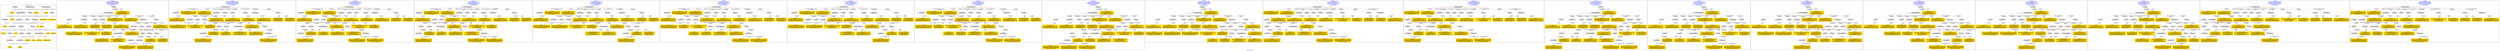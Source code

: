 digraph n0 {
fontcolor="blue"
remincross="true"
label="s04-ima-artworks.xml"
subgraph cluster_0 {
label="1-correct model"
n2[style="filled",color="white",fillcolor="lightgray",label="E12_Production1"];
n3[style="filled",color="white",fillcolor="lightgray",label="E21_Person1"];
n4[style="filled",color="white",fillcolor="lightgray",label="E55_Type1"];
n5[style="filled",color="white",fillcolor="lightgray",label="E52_Time-Span3"];
n6[style="filled",color="white",fillcolor="lightgray",label="E69_Death1"];
n7[style="filled",color="white",fillcolor="lightgray",label="E74_Group1"];
n8[style="filled",color="white",fillcolor="lightgray",label="E82_Actor_Appellation1"];
n9[style="filled",color="white",fillcolor="lightgray",label="E67_Birth1"];
n10[shape="plaintext",style="filled",fillcolor="gold",label="artistURI"];
n11[style="filled",color="white",fillcolor="lightgray",label="E22_Man-Made_Object1"];
n12[style="filled",color="white",fillcolor="lightgray",label="E35_Title1"];
n13[style="filled",color="white",fillcolor="lightgray",label="E8_Acquisition1"];
n14[style="filled",color="white",fillcolor="lightgray",label="E54_Dimension1"];
n15[shape="plaintext",style="filled",fillcolor="gold",label="sourceURL"];
n16[style="filled",color="white",fillcolor="lightgray",label="E33_Linguistic_Object1"];
n17[style="filled",color="white",fillcolor="lightgray",label="E55_Type2"];
n18[shape="plaintext",style="filled",fillcolor="gold",label="provenance"];
n19[style="filled",color="white",fillcolor="lightgray",label="E33_Linguistic_Object2"];
n20[style="filled",color="white",fillcolor="lightgray",label="E55_Type3"];
n21[shape="plaintext",style="filled",fillcolor="gold",label="galleryLabel"];
n22[shape="plaintext",style="filled",fillcolor="gold",label="title"];
n23[style="filled",color="white",fillcolor="lightgray",label="E38_Image1"];
n24[shape="plaintext",style="filled",fillcolor="gold",label="imageURL"];
n25[style="filled",color="white",fillcolor="lightgray",label="E52_Time-Span1"];
n26[shape="plaintext",style="filled",fillcolor="gold",label="birthDate"];
n27[style="filled",color="white",fillcolor="lightgray",label="E52_Time-Span2"];
n28[shape="plaintext",style="filled",fillcolor="gold",label="deathDate"];
n29[shape="plaintext",style="filled",fillcolor="gold",label="creationDate"];
n30[shape="plaintext",style="filled",fillcolor="gold",label="dimensions"];
n31[shape="plaintext",style="filled",fillcolor="gold",label="materialsURI"];
n32[shape="plaintext",style="filled",fillcolor="gold",label="materials"];
n33[shape="plaintext",style="filled",fillcolor="gold",label="provenanceTypeURI"];
n34[shape="plaintext",style="filled",fillcolor="gold",label="galleryLabelTypeURI"];
n35[shape="plaintext",style="filled",fillcolor="gold",label="nationalityURI"];
n36[shape="plaintext",style="filled",fillcolor="gold",label="nationality"];
n37[shape="plaintext",style="filled",fillcolor="gold",label="artistAppellationURI"];
n38[shape="plaintext",style="filled",fillcolor="gold",label="artistFirstLast"];
n39[shape="plaintext",style="filled",fillcolor="gold",label="creditLine"];
}
subgraph cluster_1 {
label="candidate 0\nlink coherence:0.9428571428571428\nnode coherence:0.9393939393939394\nconfidence:0.42059071070273685\nmapping score:0.4971878658216991\ncost:34.99799\n-precision:0.77-recall:0.73"
n41[style="filled",color="white",fillcolor="lightgray",label="E12_Production1"];
n42[style="filled",color="white",fillcolor="lightgray",label="E21_Person1"];
n43[style="filled",color="white",fillcolor="lightgray",label="E52_Time-Span2"];
n44[style="filled",color="white",fillcolor="lightgray",label="E55_Type1"];
n45[style="filled",color="white",fillcolor="lightgray",label="E67_Birth1"];
n46[style="filled",color="white",fillcolor="lightgray",label="E69_Death1"];
n47[style="filled",color="white",fillcolor="lightgray",label="E74_Group1"];
n48[style="filled",color="white",fillcolor="lightgray",label="E82_Actor_Appellation1"];
n49[style="filled",color="white",fillcolor="lightgray",label="E22_Man-Made_Object1"];
n50[style="filled",color="white",fillcolor="lightgray",label="E30_Right1"];
n51[style="filled",color="white",fillcolor="lightgray",label="E35_Title1"];
n52[style="filled",color="white",fillcolor="lightgray",label="E54_Dimension1"];
n53[style="filled",color="white",fillcolor="lightgray",label="E55_Type2"];
n54[style="filled",color="white",fillcolor="lightgray",label="E8_Acquisition1"];
n55[style="filled",color="white",fillcolor="lightgray",label="E38_Image1"];
n56[style="filled",color="white",fillcolor="lightgray",label="E52_Time-Span1"];
n57[style="filled",color="white",fillcolor="lightgray",label="E52_Time-Span3"];
n58[shape="plaintext",style="filled",fillcolor="gold",label="title\n[E35_Title,label,0.314]\n[E22_Man-Made_Object,classLink,0.282]\n[E22_Man-Made_Object,P3_has_note,0.218]\n[E73_Information_Object,P3_has_note,0.186]"];
n59[shape="plaintext",style="filled",fillcolor="gold",label="nationality\n[E74_Group,label,0.48]\n[E74_Group,classLink,0.322]\n[E55_Type,label,0.125]\n[E21_Person,P3_has_note,0.074]"];
n60[shape="plaintext",style="filled",fillcolor="gold",label="nationalityURI\n[E74_Group,classLink,0.685]\n[E55_Type,classLink,0.175]\n[E57_Material,classLink,0.097]\n[E55_Type,label,0.043]"];
n61[shape="plaintext",style="filled",fillcolor="gold",label="provenanceTypeURI\n[E55_Type,classLink,0.682]\n[E74_Group,classLink,0.152]\n[E57_Material,classLink,0.144]\n[E55_Type,label,0.022]"];
n62[shape="plaintext",style="filled",fillcolor="gold",label="materials\n[E29_Design_or_Procedure,P3_has_note,0.329]\n[E57_Material,label,0.258]\n[E55_Type,label,0.243]\n[E57_Material,classLink,0.17]"];
n63[shape="plaintext",style="filled",fillcolor="gold",label="artistAppellationURI\n[E82_Actor_Appellation,classLink,0.595]\n[E21_Person,classLink,0.38]\n[E39_Actor,classLink,0.021]\n[E22_Man-Made_Object,P3_has_note,0.004]"];
n64[shape="plaintext",style="filled",fillcolor="gold",label="artistFirstLast\n[E82_Actor_Appellation,label,0.545]\n[E22_Man-Made_Object,classLink,0.22]\n[E8_Acquisition,P3_has_note,0.12]\n[E33_Linguistic_Object,P3_has_note,0.114]"];
n65[shape="plaintext",style="filled",fillcolor="gold",label="creationDate\n[E52_Time-Span,P82_at_some_time_within,0.435]\n[E33_Linguistic_Object,P3_has_note,0.214]\n[E52_Time-Span,P82a_begin_of_the_begin,0.19]\n[E52_Time-Span,P82b_end_of_the_end,0.161]"];
n66[shape="plaintext",style="filled",fillcolor="gold",label="birthDate\n[E52_Time-Span,P82a_begin_of_the_begin,0.484]\n[E52_Time-Span,P82_at_some_time_within,0.298]\n[E52_Time-Span,P82b_end_of_the_end,0.163]\n[E52_Time-Span,label,0.056]"];
n67[shape="plaintext",style="filled",fillcolor="gold",label="artistURI\n[E21_Person,classLink,0.402]\n[E82_Actor_Appellation,classLink,0.334]\n[E39_Actor,classLink,0.227]\n[E22_Man-Made_Object,classLink,0.037]"];
n68[shape="plaintext",style="filled",fillcolor="gold",label="galleryLabel\n[E33_Linguistic_Object,P3_has_note,0.312]\n[E22_Man-Made_Object,P3_has_note,0.296]\n[E73_Information_Object,P3_has_note,0.281]\n[E35_Title,label,0.111]"];
n69[shape="plaintext",style="filled",fillcolor="gold",label="creditLine\n[E8_Acquisition,P3_has_note,0.568]\n[E30_Right,P3_has_note,0.206]\n[E33_Linguistic_Object,P3_has_note,0.121]\n[E22_Man-Made_Object,P3_has_note,0.106]"];
n70[shape="plaintext",style="filled",fillcolor="gold",label="provenance\n[E8_Acquisition,P3_has_note,0.324]\n[E33_Linguistic_Object,P3_has_note,0.279]\n[E22_Man-Made_Object,P3_has_note,0.213]\n[E73_Information_Object,P3_has_note,0.184]"];
n71[shape="plaintext",style="filled",fillcolor="gold",label="deathDate\n[E52_Time-Span,P82b_end_of_the_end,0.434]\n[E52_Time-Span,P82_at_some_time_within,0.321]\n[E52_Time-Span,P82a_begin_of_the_begin,0.189]\n[E12_Production,P3_has_note,0.056]"];
n72[shape="plaintext",style="filled",fillcolor="gold",label="galleryLabelTypeURI\n[E55_Type,classLink,0.698]\n[E74_Group,classLink,0.144]\n[E57_Material,classLink,0.137]\n[E55_Type,label,0.021]"];
n73[shape="plaintext",style="filled",fillcolor="gold",label="sourceURL\n[E38_Image,classLink,0.425]\n[E22_Man-Made_Object,classLink,0.285]\n[E78_Collection,classLink,0.231]\n[E8_Acquisition,P3_has_note,0.059]"];
n74[shape="plaintext",style="filled",fillcolor="gold",label="dimensions\n[E54_Dimension,P3_has_note,0.62]\n[E34_Inscription,P3_has_note,0.132]\n[E22_Man-Made_Object,P3_has_note,0.128]\n[E22_Man-Made_Object,classLink,0.12]"];
n75[shape="plaintext",style="filled",fillcolor="gold",label="materialsURI\n[E57_Material,classLink,0.411]\n[E55_Type,classLink,0.391]\n[E74_Group,classLink,0.171]\n[E55_Type,label,0.027]"];
n76[shape="plaintext",style="filled",fillcolor="gold",label="imageURL\n[E38_Image,classLink,0.85]\n[E78_Collection,classLink,0.072]\n[E22_Man-Made_Object,classLink,0.053]\n[E39_Actor,classLink,0.025]"];
}
subgraph cluster_2 {
label="candidate 1\nlink coherence:0.9142857142857143\nnode coherence:0.9393939393939394\nconfidence:0.42059071070273685\nmapping score:0.4971878658216991\ncost:34.99813\n-precision:0.74-recall:0.7"
n78[style="filled",color="white",fillcolor="lightgray",label="E12_Production1"];
n79[style="filled",color="white",fillcolor="lightgray",label="E21_Person1"];
n80[style="filled",color="white",fillcolor="lightgray",label="E52_Time-Span2"];
n81[style="filled",color="white",fillcolor="lightgray",label="E55_Type1"];
n82[style="filled",color="white",fillcolor="lightgray",label="E67_Birth1"];
n83[style="filled",color="white",fillcolor="lightgray",label="E69_Death1"];
n84[style="filled",color="white",fillcolor="lightgray",label="E74_Group1"];
n85[style="filled",color="white",fillcolor="lightgray",label="E82_Actor_Appellation1"];
n86[style="filled",color="white",fillcolor="lightgray",label="E22_Man-Made_Object1"];
n87[style="filled",color="white",fillcolor="lightgray",label="E30_Right1"];
n88[style="filled",color="white",fillcolor="lightgray",label="E35_Title1"];
n89[style="filled",color="white",fillcolor="lightgray",label="E38_Image1"];
n90[style="filled",color="white",fillcolor="lightgray",label="E54_Dimension1"];
n91[style="filled",color="white",fillcolor="lightgray",label="E55_Type2"];
n92[style="filled",color="white",fillcolor="lightgray",label="E8_Acquisition1"];
n93[style="filled",color="white",fillcolor="lightgray",label="E52_Time-Span1"];
n94[style="filled",color="white",fillcolor="lightgray",label="E52_Time-Span3"];
n95[shape="plaintext",style="filled",fillcolor="gold",label="title\n[E35_Title,label,0.314]\n[E22_Man-Made_Object,classLink,0.282]\n[E22_Man-Made_Object,P3_has_note,0.218]\n[E73_Information_Object,P3_has_note,0.186]"];
n96[shape="plaintext",style="filled",fillcolor="gold",label="nationality\n[E74_Group,label,0.48]\n[E74_Group,classLink,0.322]\n[E55_Type,label,0.125]\n[E21_Person,P3_has_note,0.074]"];
n97[shape="plaintext",style="filled",fillcolor="gold",label="nationalityURI\n[E74_Group,classLink,0.685]\n[E55_Type,classLink,0.175]\n[E57_Material,classLink,0.097]\n[E55_Type,label,0.043]"];
n98[shape="plaintext",style="filled",fillcolor="gold",label="provenanceTypeURI\n[E55_Type,classLink,0.682]\n[E74_Group,classLink,0.152]\n[E57_Material,classLink,0.144]\n[E55_Type,label,0.022]"];
n99[shape="plaintext",style="filled",fillcolor="gold",label="materials\n[E29_Design_or_Procedure,P3_has_note,0.329]\n[E57_Material,label,0.258]\n[E55_Type,label,0.243]\n[E57_Material,classLink,0.17]"];
n100[shape="plaintext",style="filled",fillcolor="gold",label="artistAppellationURI\n[E82_Actor_Appellation,classLink,0.595]\n[E21_Person,classLink,0.38]\n[E39_Actor,classLink,0.021]\n[E22_Man-Made_Object,P3_has_note,0.004]"];
n101[shape="plaintext",style="filled",fillcolor="gold",label="artistFirstLast\n[E82_Actor_Appellation,label,0.545]\n[E22_Man-Made_Object,classLink,0.22]\n[E8_Acquisition,P3_has_note,0.12]\n[E33_Linguistic_Object,P3_has_note,0.114]"];
n102[shape="plaintext",style="filled",fillcolor="gold",label="creationDate\n[E52_Time-Span,P82_at_some_time_within,0.435]\n[E33_Linguistic_Object,P3_has_note,0.214]\n[E52_Time-Span,P82a_begin_of_the_begin,0.19]\n[E52_Time-Span,P82b_end_of_the_end,0.161]"];
n103[shape="plaintext",style="filled",fillcolor="gold",label="birthDate\n[E52_Time-Span,P82a_begin_of_the_begin,0.484]\n[E52_Time-Span,P82_at_some_time_within,0.298]\n[E52_Time-Span,P82b_end_of_the_end,0.163]\n[E52_Time-Span,label,0.056]"];
n104[shape="plaintext",style="filled",fillcolor="gold",label="artistURI\n[E21_Person,classLink,0.402]\n[E82_Actor_Appellation,classLink,0.334]\n[E39_Actor,classLink,0.227]\n[E22_Man-Made_Object,classLink,0.037]"];
n105[shape="plaintext",style="filled",fillcolor="gold",label="galleryLabel\n[E33_Linguistic_Object,P3_has_note,0.312]\n[E22_Man-Made_Object,P3_has_note,0.296]\n[E73_Information_Object,P3_has_note,0.281]\n[E35_Title,label,0.111]"];
n106[shape="plaintext",style="filled",fillcolor="gold",label="creditLine\n[E8_Acquisition,P3_has_note,0.568]\n[E30_Right,P3_has_note,0.206]\n[E33_Linguistic_Object,P3_has_note,0.121]\n[E22_Man-Made_Object,P3_has_note,0.106]"];
n107[shape="plaintext",style="filled",fillcolor="gold",label="provenance\n[E8_Acquisition,P3_has_note,0.324]\n[E33_Linguistic_Object,P3_has_note,0.279]\n[E22_Man-Made_Object,P3_has_note,0.213]\n[E73_Information_Object,P3_has_note,0.184]"];
n108[shape="plaintext",style="filled",fillcolor="gold",label="deathDate\n[E52_Time-Span,P82b_end_of_the_end,0.434]\n[E52_Time-Span,P82_at_some_time_within,0.321]\n[E52_Time-Span,P82a_begin_of_the_begin,0.189]\n[E12_Production,P3_has_note,0.056]"];
n109[shape="plaintext",style="filled",fillcolor="gold",label="galleryLabelTypeURI\n[E55_Type,classLink,0.698]\n[E74_Group,classLink,0.144]\n[E57_Material,classLink,0.137]\n[E55_Type,label,0.021]"];
n110[shape="plaintext",style="filled",fillcolor="gold",label="sourceURL\n[E38_Image,classLink,0.425]\n[E22_Man-Made_Object,classLink,0.285]\n[E78_Collection,classLink,0.231]\n[E8_Acquisition,P3_has_note,0.059]"];
n111[shape="plaintext",style="filled",fillcolor="gold",label="dimensions\n[E54_Dimension,P3_has_note,0.62]\n[E34_Inscription,P3_has_note,0.132]\n[E22_Man-Made_Object,P3_has_note,0.128]\n[E22_Man-Made_Object,classLink,0.12]"];
n112[shape="plaintext",style="filled",fillcolor="gold",label="materialsURI\n[E57_Material,classLink,0.411]\n[E55_Type,classLink,0.391]\n[E74_Group,classLink,0.171]\n[E55_Type,label,0.027]"];
n113[shape="plaintext",style="filled",fillcolor="gold",label="imageURL\n[E38_Image,classLink,0.85]\n[E78_Collection,classLink,0.072]\n[E22_Man-Made_Object,classLink,0.053]\n[E39_Actor,classLink,0.025]"];
}
subgraph cluster_3 {
label="candidate 10\nlink coherence:0.8823529411764706\nnode coherence:0.90625\nconfidence:0.43037666422097987\nmapping score:0.4981738003543617\ncost:132.99827\n-precision:0.71-recall:0.65"
n115[style="filled",color="white",fillcolor="lightgray",label="E12_Production1"];
n116[style="filled",color="white",fillcolor="lightgray",label="E21_Person1"];
n117[style="filled",color="white",fillcolor="lightgray",label="E55_Type1"];
n118[style="filled",color="white",fillcolor="lightgray",label="E67_Birth1"];
n119[style="filled",color="white",fillcolor="lightgray",label="E69_Death1"];
n120[style="filled",color="white",fillcolor="lightgray",label="E74_Group1"];
n121[style="filled",color="white",fillcolor="lightgray",label="E82_Actor_Appellation1"];
n122[style="filled",color="white",fillcolor="lightgray",label="E22_Man-Made_Object1"];
n123[style="filled",color="white",fillcolor="lightgray",label="E30_Right1"];
n124[style="filled",color="white",fillcolor="lightgray",label="E35_Title1"];
n125[style="filled",color="white",fillcolor="lightgray",label="E38_Image1"];
n126[style="filled",color="white",fillcolor="lightgray",label="E54_Dimension1"];
n127[style="filled",color="white",fillcolor="lightgray",label="E55_Type2"];
n128[style="filled",color="white",fillcolor="lightgray",label="E8_Acquisition1"];
n129[style="filled",color="white",fillcolor="lightgray",label="E52_Time-Span1"];
n130[style="filled",color="white",fillcolor="lightgray",label="E52_Time-Span3"];
n131[shape="plaintext",style="filled",fillcolor="gold",label="title\n[E35_Title,label,0.314]\n[E22_Man-Made_Object,classLink,0.282]\n[E22_Man-Made_Object,P3_has_note,0.218]\n[E73_Information_Object,P3_has_note,0.186]"];
n132[shape="plaintext",style="filled",fillcolor="gold",label="nationality\n[E74_Group,label,0.48]\n[E74_Group,classLink,0.322]\n[E55_Type,label,0.125]\n[E21_Person,P3_has_note,0.074]"];
n133[shape="plaintext",style="filled",fillcolor="gold",label="nationalityURI\n[E74_Group,classLink,0.685]\n[E55_Type,classLink,0.175]\n[E57_Material,classLink,0.097]\n[E55_Type,label,0.043]"];
n134[shape="plaintext",style="filled",fillcolor="gold",label="provenanceTypeURI\n[E55_Type,classLink,0.682]\n[E74_Group,classLink,0.152]\n[E57_Material,classLink,0.144]\n[E55_Type,label,0.022]"];
n135[shape="plaintext",style="filled",fillcolor="gold",label="materials\n[E29_Design_or_Procedure,P3_has_note,0.329]\n[E57_Material,label,0.258]\n[E55_Type,label,0.243]\n[E57_Material,classLink,0.17]"];
n136[shape="plaintext",style="filled",fillcolor="gold",label="artistAppellationURI\n[E82_Actor_Appellation,classLink,0.595]\n[E21_Person,classLink,0.38]\n[E39_Actor,classLink,0.021]\n[E22_Man-Made_Object,P3_has_note,0.004]"];
n137[shape="plaintext",style="filled",fillcolor="gold",label="artistFirstLast\n[E82_Actor_Appellation,label,0.545]\n[E22_Man-Made_Object,classLink,0.22]\n[E8_Acquisition,P3_has_note,0.12]\n[E33_Linguistic_Object,P3_has_note,0.114]"];
n138[shape="plaintext",style="filled",fillcolor="gold",label="creationDate\n[E52_Time-Span,P82_at_some_time_within,0.435]\n[E33_Linguistic_Object,P3_has_note,0.214]\n[E52_Time-Span,P82a_begin_of_the_begin,0.19]\n[E52_Time-Span,P82b_end_of_the_end,0.161]"];
n139[shape="plaintext",style="filled",fillcolor="gold",label="deathDate\n[E52_Time-Span,P82b_end_of_the_end,0.434]\n[E52_Time-Span,P82_at_some_time_within,0.321]\n[E52_Time-Span,P82a_begin_of_the_begin,0.189]\n[E12_Production,P3_has_note,0.056]"];
n140[shape="plaintext",style="filled",fillcolor="gold",label="artistURI\n[E21_Person,classLink,0.402]\n[E82_Actor_Appellation,classLink,0.334]\n[E39_Actor,classLink,0.227]\n[E22_Man-Made_Object,classLink,0.037]"];
n141[shape="plaintext",style="filled",fillcolor="gold",label="galleryLabel\n[E33_Linguistic_Object,P3_has_note,0.312]\n[E22_Man-Made_Object,P3_has_note,0.296]\n[E73_Information_Object,P3_has_note,0.281]\n[E35_Title,label,0.111]"];
n142[shape="plaintext",style="filled",fillcolor="gold",label="creditLine\n[E8_Acquisition,P3_has_note,0.568]\n[E30_Right,P3_has_note,0.206]\n[E33_Linguistic_Object,P3_has_note,0.121]\n[E22_Man-Made_Object,P3_has_note,0.106]"];
n143[shape="plaintext",style="filled",fillcolor="gold",label="provenance\n[E8_Acquisition,P3_has_note,0.324]\n[E33_Linguistic_Object,P3_has_note,0.279]\n[E22_Man-Made_Object,P3_has_note,0.213]\n[E73_Information_Object,P3_has_note,0.184]"];
n144[shape="plaintext",style="filled",fillcolor="gold",label="galleryLabelTypeURI\n[E55_Type,classLink,0.698]\n[E74_Group,classLink,0.144]\n[E57_Material,classLink,0.137]\n[E55_Type,label,0.021]"];
n145[shape="plaintext",style="filled",fillcolor="gold",label="birthDate\n[E52_Time-Span,P82a_begin_of_the_begin,0.484]\n[E52_Time-Span,P82_at_some_time_within,0.298]\n[E52_Time-Span,P82b_end_of_the_end,0.163]\n[E52_Time-Span,label,0.056]"];
n146[shape="plaintext",style="filled",fillcolor="gold",label="sourceURL\n[E38_Image,classLink,0.425]\n[E22_Man-Made_Object,classLink,0.285]\n[E78_Collection,classLink,0.231]\n[E8_Acquisition,P3_has_note,0.059]"];
n147[shape="plaintext",style="filled",fillcolor="gold",label="dimensions\n[E54_Dimension,P3_has_note,0.62]\n[E34_Inscription,P3_has_note,0.132]\n[E22_Man-Made_Object,P3_has_note,0.128]\n[E22_Man-Made_Object,classLink,0.12]"];
n148[shape="plaintext",style="filled",fillcolor="gold",label="materialsURI\n[E57_Material,classLink,0.411]\n[E55_Type,classLink,0.391]\n[E74_Group,classLink,0.171]\n[E55_Type,label,0.027]"];
n149[shape="plaintext",style="filled",fillcolor="gold",label="imageURL\n[E38_Image,classLink,0.85]\n[E78_Collection,classLink,0.072]\n[E22_Man-Made_Object,classLink,0.053]\n[E39_Actor,classLink,0.025]"];
}
subgraph cluster_4 {
label="candidate 11\nlink coherence:0.8823529411764706\nnode coherence:0.90625\nconfidence:0.42649649700420705\nmapping score:0.49688041128210414\ncost:132.99827\n-precision:0.74-recall:0.68"
n151[style="filled",color="white",fillcolor="lightgray",label="E12_Production1"];
n152[style="filled",color="white",fillcolor="lightgray",label="E21_Person1"];
n153[style="filled",color="white",fillcolor="lightgray",label="E55_Type1"];
n154[style="filled",color="white",fillcolor="lightgray",label="E67_Birth1"];
n155[style="filled",color="white",fillcolor="lightgray",label="E69_Death1"];
n156[style="filled",color="white",fillcolor="lightgray",label="E74_Group1"];
n157[style="filled",color="white",fillcolor="lightgray",label="E82_Actor_Appellation1"];
n158[style="filled",color="white",fillcolor="lightgray",label="E22_Man-Made_Object1"];
n159[style="filled",color="white",fillcolor="lightgray",label="E30_Right1"];
n160[style="filled",color="white",fillcolor="lightgray",label="E35_Title1"];
n161[style="filled",color="white",fillcolor="lightgray",label="E38_Image1"];
n162[style="filled",color="white",fillcolor="lightgray",label="E54_Dimension1"];
n163[style="filled",color="white",fillcolor="lightgray",label="E55_Type2"];
n164[style="filled",color="white",fillcolor="lightgray",label="E8_Acquisition1"];
n165[style="filled",color="white",fillcolor="lightgray",label="E52_Time-Span1"];
n166[style="filled",color="white",fillcolor="lightgray",label="E52_Time-Span3"];
n167[shape="plaintext",style="filled",fillcolor="gold",label="title\n[E35_Title,label,0.314]\n[E22_Man-Made_Object,classLink,0.282]\n[E22_Man-Made_Object,P3_has_note,0.218]\n[E73_Information_Object,P3_has_note,0.186]"];
n168[shape="plaintext",style="filled",fillcolor="gold",label="nationality\n[E74_Group,label,0.48]\n[E74_Group,classLink,0.322]\n[E55_Type,label,0.125]\n[E21_Person,P3_has_note,0.074]"];
n169[shape="plaintext",style="filled",fillcolor="gold",label="nationalityURI\n[E74_Group,classLink,0.685]\n[E55_Type,classLink,0.175]\n[E57_Material,classLink,0.097]\n[E55_Type,label,0.043]"];
n170[shape="plaintext",style="filled",fillcolor="gold",label="provenanceTypeURI\n[E55_Type,classLink,0.682]\n[E74_Group,classLink,0.152]\n[E57_Material,classLink,0.144]\n[E55_Type,label,0.022]"];
n171[shape="plaintext",style="filled",fillcolor="gold",label="materials\n[E29_Design_or_Procedure,P3_has_note,0.329]\n[E57_Material,label,0.258]\n[E55_Type,label,0.243]\n[E57_Material,classLink,0.17]"];
n172[shape="plaintext",style="filled",fillcolor="gold",label="artistAppellationURI\n[E82_Actor_Appellation,classLink,0.595]\n[E21_Person,classLink,0.38]\n[E39_Actor,classLink,0.021]\n[E22_Man-Made_Object,P3_has_note,0.004]"];
n173[shape="plaintext",style="filled",fillcolor="gold",label="artistFirstLast\n[E82_Actor_Appellation,label,0.545]\n[E22_Man-Made_Object,classLink,0.22]\n[E8_Acquisition,P3_has_note,0.12]\n[E33_Linguistic_Object,P3_has_note,0.114]"];
n174[shape="plaintext",style="filled",fillcolor="gold",label="creationDate\n[E52_Time-Span,P82_at_some_time_within,0.435]\n[E33_Linguistic_Object,P3_has_note,0.214]\n[E52_Time-Span,P82a_begin_of_the_begin,0.19]\n[E52_Time-Span,P82b_end_of_the_end,0.161]"];
n175[shape="plaintext",style="filled",fillcolor="gold",label="birthDate\n[E52_Time-Span,P82a_begin_of_the_begin,0.484]\n[E52_Time-Span,P82_at_some_time_within,0.298]\n[E52_Time-Span,P82b_end_of_the_end,0.163]\n[E52_Time-Span,label,0.056]"];
n176[shape="plaintext",style="filled",fillcolor="gold",label="artistURI\n[E21_Person,classLink,0.402]\n[E82_Actor_Appellation,classLink,0.334]\n[E39_Actor,classLink,0.227]\n[E22_Man-Made_Object,classLink,0.037]"];
n177[shape="plaintext",style="filled",fillcolor="gold",label="galleryLabel\n[E33_Linguistic_Object,P3_has_note,0.312]\n[E22_Man-Made_Object,P3_has_note,0.296]\n[E73_Information_Object,P3_has_note,0.281]\n[E35_Title,label,0.111]"];
n178[shape="plaintext",style="filled",fillcolor="gold",label="creditLine\n[E8_Acquisition,P3_has_note,0.568]\n[E30_Right,P3_has_note,0.206]\n[E33_Linguistic_Object,P3_has_note,0.121]\n[E22_Man-Made_Object,P3_has_note,0.106]"];
n179[shape="plaintext",style="filled",fillcolor="gold",label="provenance\n[E8_Acquisition,P3_has_note,0.324]\n[E33_Linguistic_Object,P3_has_note,0.279]\n[E22_Man-Made_Object,P3_has_note,0.213]\n[E73_Information_Object,P3_has_note,0.184]"];
n180[shape="plaintext",style="filled",fillcolor="gold",label="deathDate\n[E52_Time-Span,P82b_end_of_the_end,0.434]\n[E52_Time-Span,P82_at_some_time_within,0.321]\n[E52_Time-Span,P82a_begin_of_the_begin,0.189]\n[E12_Production,P3_has_note,0.056]"];
n181[shape="plaintext",style="filled",fillcolor="gold",label="galleryLabelTypeURI\n[E55_Type,classLink,0.698]\n[E74_Group,classLink,0.144]\n[E57_Material,classLink,0.137]\n[E55_Type,label,0.021]"];
n182[shape="plaintext",style="filled",fillcolor="gold",label="sourceURL\n[E38_Image,classLink,0.425]\n[E22_Man-Made_Object,classLink,0.285]\n[E78_Collection,classLink,0.231]\n[E8_Acquisition,P3_has_note,0.059]"];
n183[shape="plaintext",style="filled",fillcolor="gold",label="dimensions\n[E54_Dimension,P3_has_note,0.62]\n[E34_Inscription,P3_has_note,0.132]\n[E22_Man-Made_Object,P3_has_note,0.128]\n[E22_Man-Made_Object,classLink,0.12]"];
n184[shape="plaintext",style="filled",fillcolor="gold",label="materialsURI\n[E57_Material,classLink,0.411]\n[E55_Type,classLink,0.391]\n[E74_Group,classLink,0.171]\n[E55_Type,label,0.027]"];
n185[shape="plaintext",style="filled",fillcolor="gold",label="imageURL\n[E38_Image,classLink,0.85]\n[E78_Collection,classLink,0.072]\n[E22_Man-Made_Object,classLink,0.053]\n[E39_Actor,classLink,0.025]"];
}
subgraph cluster_5 {
label="candidate 12\nlink coherence:0.8787878787878788\nnode coherence:0.90625\nconfidence:0.43037666422097987\nmapping score:0.4981738003543617\ncost:32.99835\n-precision:0.7-recall:0.62"
n187[style="filled",color="white",fillcolor="lightgray",label="E12_Production1"];
n188[style="filled",color="white",fillcolor="lightgray",label="E21_Person1"];
n189[style="filled",color="white",fillcolor="lightgray",label="E52_Time-Span2"];
n190[style="filled",color="white",fillcolor="lightgray",label="E55_Type1"];
n191[style="filled",color="white",fillcolor="lightgray",label="E67_Birth1"];
n192[style="filled",color="white",fillcolor="lightgray",label="E74_Group1"];
n193[style="filled",color="white",fillcolor="lightgray",label="E82_Actor_Appellation1"];
n194[style="filled",color="white",fillcolor="lightgray",label="E22_Man-Made_Object1"];
n195[style="filled",color="white",fillcolor="lightgray",label="E30_Right1"];
n196[style="filled",color="white",fillcolor="lightgray",label="E35_Title1"];
n197[style="filled",color="white",fillcolor="lightgray",label="E38_Image1"];
n198[style="filled",color="white",fillcolor="lightgray",label="E54_Dimension1"];
n199[style="filled",color="white",fillcolor="lightgray",label="E55_Type2"];
n200[style="filled",color="white",fillcolor="lightgray",label="E8_Acquisition1"];
n201[style="filled",color="white",fillcolor="lightgray",label="E52_Time-Span1"];
n202[shape="plaintext",style="filled",fillcolor="gold",label="title\n[E35_Title,label,0.314]\n[E22_Man-Made_Object,classLink,0.282]\n[E22_Man-Made_Object,P3_has_note,0.218]\n[E73_Information_Object,P3_has_note,0.186]"];
n203[shape="plaintext",style="filled",fillcolor="gold",label="nationality\n[E74_Group,label,0.48]\n[E74_Group,classLink,0.322]\n[E55_Type,label,0.125]\n[E21_Person,P3_has_note,0.074]"];
n204[shape="plaintext",style="filled",fillcolor="gold",label="nationalityURI\n[E74_Group,classLink,0.685]\n[E55_Type,classLink,0.175]\n[E57_Material,classLink,0.097]\n[E55_Type,label,0.043]"];
n205[shape="plaintext",style="filled",fillcolor="gold",label="provenanceTypeURI\n[E55_Type,classLink,0.682]\n[E74_Group,classLink,0.152]\n[E57_Material,classLink,0.144]\n[E55_Type,label,0.022]"];
n206[shape="plaintext",style="filled",fillcolor="gold",label="materials\n[E29_Design_or_Procedure,P3_has_note,0.329]\n[E57_Material,label,0.258]\n[E55_Type,label,0.243]\n[E57_Material,classLink,0.17]"];
n207[shape="plaintext",style="filled",fillcolor="gold",label="artistAppellationURI\n[E82_Actor_Appellation,classLink,0.595]\n[E21_Person,classLink,0.38]\n[E39_Actor,classLink,0.021]\n[E22_Man-Made_Object,P3_has_note,0.004]"];
n208[shape="plaintext",style="filled",fillcolor="gold",label="artistFirstLast\n[E82_Actor_Appellation,label,0.545]\n[E22_Man-Made_Object,classLink,0.22]\n[E8_Acquisition,P3_has_note,0.12]\n[E33_Linguistic_Object,P3_has_note,0.114]"];
n209[shape="plaintext",style="filled",fillcolor="gold",label="creationDate\n[E52_Time-Span,P82_at_some_time_within,0.435]\n[E33_Linguistic_Object,P3_has_note,0.214]\n[E52_Time-Span,P82a_begin_of_the_begin,0.19]\n[E52_Time-Span,P82b_end_of_the_end,0.161]"];
n210[shape="plaintext",style="filled",fillcolor="gold",label="artistURI\n[E21_Person,classLink,0.402]\n[E82_Actor_Appellation,classLink,0.334]\n[E39_Actor,classLink,0.227]\n[E22_Man-Made_Object,classLink,0.037]"];
n211[shape="plaintext",style="filled",fillcolor="gold",label="birthDate\n[E52_Time-Span,P82a_begin_of_the_begin,0.484]\n[E52_Time-Span,P82_at_some_time_within,0.298]\n[E52_Time-Span,P82b_end_of_the_end,0.163]\n[E52_Time-Span,label,0.056]"];
n212[shape="plaintext",style="filled",fillcolor="gold",label="galleryLabel\n[E33_Linguistic_Object,P3_has_note,0.312]\n[E22_Man-Made_Object,P3_has_note,0.296]\n[E73_Information_Object,P3_has_note,0.281]\n[E35_Title,label,0.111]"];
n213[shape="plaintext",style="filled",fillcolor="gold",label="creditLine\n[E8_Acquisition,P3_has_note,0.568]\n[E30_Right,P3_has_note,0.206]\n[E33_Linguistic_Object,P3_has_note,0.121]\n[E22_Man-Made_Object,P3_has_note,0.106]"];
n214[shape="plaintext",style="filled",fillcolor="gold",label="provenance\n[E8_Acquisition,P3_has_note,0.324]\n[E33_Linguistic_Object,P3_has_note,0.279]\n[E22_Man-Made_Object,P3_has_note,0.213]\n[E73_Information_Object,P3_has_note,0.184]"];
n215[shape="plaintext",style="filled",fillcolor="gold",label="deathDate\n[E52_Time-Span,P82b_end_of_the_end,0.434]\n[E52_Time-Span,P82_at_some_time_within,0.321]\n[E52_Time-Span,P82a_begin_of_the_begin,0.189]\n[E12_Production,P3_has_note,0.056]"];
n216[shape="plaintext",style="filled",fillcolor="gold",label="galleryLabelTypeURI\n[E55_Type,classLink,0.698]\n[E74_Group,classLink,0.144]\n[E57_Material,classLink,0.137]\n[E55_Type,label,0.021]"];
n217[shape="plaintext",style="filled",fillcolor="gold",label="sourceURL\n[E38_Image,classLink,0.425]\n[E22_Man-Made_Object,classLink,0.285]\n[E78_Collection,classLink,0.231]\n[E8_Acquisition,P3_has_note,0.059]"];
n218[shape="plaintext",style="filled",fillcolor="gold",label="dimensions\n[E54_Dimension,P3_has_note,0.62]\n[E34_Inscription,P3_has_note,0.132]\n[E22_Man-Made_Object,P3_has_note,0.128]\n[E22_Man-Made_Object,classLink,0.12]"];
n219[shape="plaintext",style="filled",fillcolor="gold",label="materialsURI\n[E57_Material,classLink,0.411]\n[E55_Type,classLink,0.391]\n[E74_Group,classLink,0.171]\n[E55_Type,label,0.027]"];
n220[shape="plaintext",style="filled",fillcolor="gold",label="imageURL\n[E38_Image,classLink,0.85]\n[E78_Collection,classLink,0.072]\n[E22_Man-Made_Object,classLink,0.053]\n[E39_Actor,classLink,0.025]"];
}
subgraph cluster_6 {
label="candidate 13\nlink coherence:0.8787878787878788\nnode coherence:0.90625\nconfidence:0.43037666422097987\nmapping score:0.4981738003543617\ncost:131.99835\n-precision:0.73-recall:0.65"
n222[style="filled",color="white",fillcolor="lightgray",label="E12_Production1"];
n223[style="filled",color="white",fillcolor="lightgray",label="E21_Person1"];
n224[style="filled",color="white",fillcolor="lightgray",label="E52_Time-Span2"];
n225[style="filled",color="white",fillcolor="lightgray",label="E55_Type1"];
n226[style="filled",color="white",fillcolor="lightgray",label="E67_Birth1"];
n227[style="filled",color="white",fillcolor="lightgray",label="E74_Group1"];
n228[style="filled",color="white",fillcolor="lightgray",label="E82_Actor_Appellation1"];
n229[style="filled",color="white",fillcolor="lightgray",label="E22_Man-Made_Object1"];
n230[style="filled",color="white",fillcolor="lightgray",label="E30_Right1"];
n231[style="filled",color="white",fillcolor="lightgray",label="E35_Title1"];
n232[style="filled",color="white",fillcolor="lightgray",label="E38_Image1"];
n233[style="filled",color="white",fillcolor="lightgray",label="E54_Dimension1"];
n234[style="filled",color="white",fillcolor="lightgray",label="E55_Type2"];
n235[style="filled",color="white",fillcolor="lightgray",label="E8_Acquisition1"];
n236[style="filled",color="white",fillcolor="lightgray",label="E52_Time-Span1"];
n237[shape="plaintext",style="filled",fillcolor="gold",label="title\n[E35_Title,label,0.314]\n[E22_Man-Made_Object,classLink,0.282]\n[E22_Man-Made_Object,P3_has_note,0.218]\n[E73_Information_Object,P3_has_note,0.186]"];
n238[shape="plaintext",style="filled",fillcolor="gold",label="nationality\n[E74_Group,label,0.48]\n[E74_Group,classLink,0.322]\n[E55_Type,label,0.125]\n[E21_Person,P3_has_note,0.074]"];
n239[shape="plaintext",style="filled",fillcolor="gold",label="nationalityURI\n[E74_Group,classLink,0.685]\n[E55_Type,classLink,0.175]\n[E57_Material,classLink,0.097]\n[E55_Type,label,0.043]"];
n240[shape="plaintext",style="filled",fillcolor="gold",label="provenanceTypeURI\n[E55_Type,classLink,0.682]\n[E74_Group,classLink,0.152]\n[E57_Material,classLink,0.144]\n[E55_Type,label,0.022]"];
n241[shape="plaintext",style="filled",fillcolor="gold",label="materials\n[E29_Design_or_Procedure,P3_has_note,0.329]\n[E57_Material,label,0.258]\n[E55_Type,label,0.243]\n[E57_Material,classLink,0.17]"];
n242[shape="plaintext",style="filled",fillcolor="gold",label="artistAppellationURI\n[E82_Actor_Appellation,classLink,0.595]\n[E21_Person,classLink,0.38]\n[E39_Actor,classLink,0.021]\n[E22_Man-Made_Object,P3_has_note,0.004]"];
n243[shape="plaintext",style="filled",fillcolor="gold",label="artistFirstLast\n[E82_Actor_Appellation,label,0.545]\n[E22_Man-Made_Object,classLink,0.22]\n[E8_Acquisition,P3_has_note,0.12]\n[E33_Linguistic_Object,P3_has_note,0.114]"];
n244[shape="plaintext",style="filled",fillcolor="gold",label="deathDate\n[E52_Time-Span,P82b_end_of_the_end,0.434]\n[E52_Time-Span,P82_at_some_time_within,0.321]\n[E52_Time-Span,P82a_begin_of_the_begin,0.189]\n[E12_Production,P3_has_note,0.056]"];
n245[shape="plaintext",style="filled",fillcolor="gold",label="artistURI\n[E21_Person,classLink,0.402]\n[E82_Actor_Appellation,classLink,0.334]\n[E39_Actor,classLink,0.227]\n[E22_Man-Made_Object,classLink,0.037]"];
n246[shape="plaintext",style="filled",fillcolor="gold",label="galleryLabel\n[E33_Linguistic_Object,P3_has_note,0.312]\n[E22_Man-Made_Object,P3_has_note,0.296]\n[E73_Information_Object,P3_has_note,0.281]\n[E35_Title,label,0.111]"];
n247[shape="plaintext",style="filled",fillcolor="gold",label="creditLine\n[E8_Acquisition,P3_has_note,0.568]\n[E30_Right,P3_has_note,0.206]\n[E33_Linguistic_Object,P3_has_note,0.121]\n[E22_Man-Made_Object,P3_has_note,0.106]"];
n248[shape="plaintext",style="filled",fillcolor="gold",label="provenance\n[E8_Acquisition,P3_has_note,0.324]\n[E33_Linguistic_Object,P3_has_note,0.279]\n[E22_Man-Made_Object,P3_has_note,0.213]\n[E73_Information_Object,P3_has_note,0.184]"];
n249[shape="plaintext",style="filled",fillcolor="gold",label="creationDate\n[E52_Time-Span,P82_at_some_time_within,0.435]\n[E33_Linguistic_Object,P3_has_note,0.214]\n[E52_Time-Span,P82a_begin_of_the_begin,0.19]\n[E52_Time-Span,P82b_end_of_the_end,0.161]"];
n250[shape="plaintext",style="filled",fillcolor="gold",label="galleryLabelTypeURI\n[E55_Type,classLink,0.698]\n[E74_Group,classLink,0.144]\n[E57_Material,classLink,0.137]\n[E55_Type,label,0.021]"];
n251[shape="plaintext",style="filled",fillcolor="gold",label="birthDate\n[E52_Time-Span,P82a_begin_of_the_begin,0.484]\n[E52_Time-Span,P82_at_some_time_within,0.298]\n[E52_Time-Span,P82b_end_of_the_end,0.163]\n[E52_Time-Span,label,0.056]"];
n252[shape="plaintext",style="filled",fillcolor="gold",label="sourceURL\n[E38_Image,classLink,0.425]\n[E22_Man-Made_Object,classLink,0.285]\n[E78_Collection,classLink,0.231]\n[E8_Acquisition,P3_has_note,0.059]"];
n253[shape="plaintext",style="filled",fillcolor="gold",label="dimensions\n[E54_Dimension,P3_has_note,0.62]\n[E34_Inscription,P3_has_note,0.132]\n[E22_Man-Made_Object,P3_has_note,0.128]\n[E22_Man-Made_Object,classLink,0.12]"];
n254[shape="plaintext",style="filled",fillcolor="gold",label="materialsURI\n[E57_Material,classLink,0.411]\n[E55_Type,classLink,0.391]\n[E74_Group,classLink,0.171]\n[E55_Type,label,0.027]"];
n255[shape="plaintext",style="filled",fillcolor="gold",label="imageURL\n[E38_Image,classLink,0.85]\n[E78_Collection,classLink,0.072]\n[E22_Man-Made_Object,classLink,0.053]\n[E39_Actor,classLink,0.025]"];
}
subgraph cluster_7 {
label="candidate 14\nlink coherence:0.8787878787878788\nnode coherence:0.90625\nconfidence:0.42649649700420705\nmapping score:0.49688041128210414\ncost:32.99835\n-precision:0.7-recall:0.62"
n257[style="filled",color="white",fillcolor="lightgray",label="E12_Production1"];
n258[style="filled",color="white",fillcolor="lightgray",label="E21_Person1"];
n259[style="filled",color="white",fillcolor="lightgray",label="E52_Time-Span2"];
n260[style="filled",color="white",fillcolor="lightgray",label="E55_Type1"];
n261[style="filled",color="white",fillcolor="lightgray",label="E67_Birth1"];
n262[style="filled",color="white",fillcolor="lightgray",label="E74_Group1"];
n263[style="filled",color="white",fillcolor="lightgray",label="E82_Actor_Appellation1"];
n264[style="filled",color="white",fillcolor="lightgray",label="E22_Man-Made_Object1"];
n265[style="filled",color="white",fillcolor="lightgray",label="E30_Right1"];
n266[style="filled",color="white",fillcolor="lightgray",label="E35_Title1"];
n267[style="filled",color="white",fillcolor="lightgray",label="E38_Image1"];
n268[style="filled",color="white",fillcolor="lightgray",label="E54_Dimension1"];
n269[style="filled",color="white",fillcolor="lightgray",label="E55_Type2"];
n270[style="filled",color="white",fillcolor="lightgray",label="E8_Acquisition1"];
n271[style="filled",color="white",fillcolor="lightgray",label="E52_Time-Span1"];
n272[shape="plaintext",style="filled",fillcolor="gold",label="title\n[E35_Title,label,0.314]\n[E22_Man-Made_Object,classLink,0.282]\n[E22_Man-Made_Object,P3_has_note,0.218]\n[E73_Information_Object,P3_has_note,0.186]"];
n273[shape="plaintext",style="filled",fillcolor="gold",label="nationality\n[E74_Group,label,0.48]\n[E74_Group,classLink,0.322]\n[E55_Type,label,0.125]\n[E21_Person,P3_has_note,0.074]"];
n274[shape="plaintext",style="filled",fillcolor="gold",label="nationalityURI\n[E74_Group,classLink,0.685]\n[E55_Type,classLink,0.175]\n[E57_Material,classLink,0.097]\n[E55_Type,label,0.043]"];
n275[shape="plaintext",style="filled",fillcolor="gold",label="provenanceTypeURI\n[E55_Type,classLink,0.682]\n[E74_Group,classLink,0.152]\n[E57_Material,classLink,0.144]\n[E55_Type,label,0.022]"];
n276[shape="plaintext",style="filled",fillcolor="gold",label="materials\n[E29_Design_or_Procedure,P3_has_note,0.329]\n[E57_Material,label,0.258]\n[E55_Type,label,0.243]\n[E57_Material,classLink,0.17]"];
n277[shape="plaintext",style="filled",fillcolor="gold",label="artistAppellationURI\n[E82_Actor_Appellation,classLink,0.595]\n[E21_Person,classLink,0.38]\n[E39_Actor,classLink,0.021]\n[E22_Man-Made_Object,P3_has_note,0.004]"];
n278[shape="plaintext",style="filled",fillcolor="gold",label="artistFirstLast\n[E82_Actor_Appellation,label,0.545]\n[E22_Man-Made_Object,classLink,0.22]\n[E8_Acquisition,P3_has_note,0.12]\n[E33_Linguistic_Object,P3_has_note,0.114]"];
n279[shape="plaintext",style="filled",fillcolor="gold",label="creationDate\n[E52_Time-Span,P82_at_some_time_within,0.435]\n[E33_Linguistic_Object,P3_has_note,0.214]\n[E52_Time-Span,P82a_begin_of_the_begin,0.19]\n[E52_Time-Span,P82b_end_of_the_end,0.161]"];
n280[shape="plaintext",style="filled",fillcolor="gold",label="artistURI\n[E21_Person,classLink,0.402]\n[E82_Actor_Appellation,classLink,0.334]\n[E39_Actor,classLink,0.227]\n[E22_Man-Made_Object,classLink,0.037]"];
n281[shape="plaintext",style="filled",fillcolor="gold",label="deathDate\n[E52_Time-Span,P82b_end_of_the_end,0.434]\n[E52_Time-Span,P82_at_some_time_within,0.321]\n[E52_Time-Span,P82a_begin_of_the_begin,0.189]\n[E12_Production,P3_has_note,0.056]"];
n282[shape="plaintext",style="filled",fillcolor="gold",label="galleryLabel\n[E33_Linguistic_Object,P3_has_note,0.312]\n[E22_Man-Made_Object,P3_has_note,0.296]\n[E73_Information_Object,P3_has_note,0.281]\n[E35_Title,label,0.111]"];
n283[shape="plaintext",style="filled",fillcolor="gold",label="creditLine\n[E8_Acquisition,P3_has_note,0.568]\n[E30_Right,P3_has_note,0.206]\n[E33_Linguistic_Object,P3_has_note,0.121]\n[E22_Man-Made_Object,P3_has_note,0.106]"];
n284[shape="plaintext",style="filled",fillcolor="gold",label="provenance\n[E8_Acquisition,P3_has_note,0.324]\n[E33_Linguistic_Object,P3_has_note,0.279]\n[E22_Man-Made_Object,P3_has_note,0.213]\n[E73_Information_Object,P3_has_note,0.184]"];
n285[shape="plaintext",style="filled",fillcolor="gold",label="birthDate\n[E52_Time-Span,P82a_begin_of_the_begin,0.484]\n[E52_Time-Span,P82_at_some_time_within,0.298]\n[E52_Time-Span,P82b_end_of_the_end,0.163]\n[E52_Time-Span,label,0.056]"];
n286[shape="plaintext",style="filled",fillcolor="gold",label="galleryLabelTypeURI\n[E55_Type,classLink,0.698]\n[E74_Group,classLink,0.144]\n[E57_Material,classLink,0.137]\n[E55_Type,label,0.021]"];
n287[shape="plaintext",style="filled",fillcolor="gold",label="sourceURL\n[E38_Image,classLink,0.425]\n[E22_Man-Made_Object,classLink,0.285]\n[E78_Collection,classLink,0.231]\n[E8_Acquisition,P3_has_note,0.059]"];
n288[shape="plaintext",style="filled",fillcolor="gold",label="dimensions\n[E54_Dimension,P3_has_note,0.62]\n[E34_Inscription,P3_has_note,0.132]\n[E22_Man-Made_Object,P3_has_note,0.128]\n[E22_Man-Made_Object,classLink,0.12]"];
n289[shape="plaintext",style="filled",fillcolor="gold",label="materialsURI\n[E57_Material,classLink,0.411]\n[E55_Type,classLink,0.391]\n[E74_Group,classLink,0.171]\n[E55_Type,label,0.027]"];
n290[shape="plaintext",style="filled",fillcolor="gold",label="imageURL\n[E38_Image,classLink,0.85]\n[E78_Collection,classLink,0.072]\n[E22_Man-Made_Object,classLink,0.053]\n[E39_Actor,classLink,0.025]"];
}
subgraph cluster_8 {
label="candidate 15\nlink coherence:0.8787878787878788\nnode coherence:0.90625\nconfidence:0.42649649700420705\nmapping score:0.49688041128210414\ncost:131.99835\n-precision:0.76-recall:0.68"
n292[style="filled",color="white",fillcolor="lightgray",label="E12_Production1"];
n293[style="filled",color="white",fillcolor="lightgray",label="E21_Person1"];
n294[style="filled",color="white",fillcolor="lightgray",label="E52_Time-Span2"];
n295[style="filled",color="white",fillcolor="lightgray",label="E55_Type1"];
n296[style="filled",color="white",fillcolor="lightgray",label="E67_Birth1"];
n297[style="filled",color="white",fillcolor="lightgray",label="E74_Group1"];
n298[style="filled",color="white",fillcolor="lightgray",label="E82_Actor_Appellation1"];
n299[style="filled",color="white",fillcolor="lightgray",label="E22_Man-Made_Object1"];
n300[style="filled",color="white",fillcolor="lightgray",label="E30_Right1"];
n301[style="filled",color="white",fillcolor="lightgray",label="E35_Title1"];
n302[style="filled",color="white",fillcolor="lightgray",label="E38_Image1"];
n303[style="filled",color="white",fillcolor="lightgray",label="E54_Dimension1"];
n304[style="filled",color="white",fillcolor="lightgray",label="E55_Type2"];
n305[style="filled",color="white",fillcolor="lightgray",label="E8_Acquisition1"];
n306[style="filled",color="white",fillcolor="lightgray",label="E52_Time-Span1"];
n307[shape="plaintext",style="filled",fillcolor="gold",label="title\n[E35_Title,label,0.314]\n[E22_Man-Made_Object,classLink,0.282]\n[E22_Man-Made_Object,P3_has_note,0.218]\n[E73_Information_Object,P3_has_note,0.186]"];
n308[shape="plaintext",style="filled",fillcolor="gold",label="nationality\n[E74_Group,label,0.48]\n[E74_Group,classLink,0.322]\n[E55_Type,label,0.125]\n[E21_Person,P3_has_note,0.074]"];
n309[shape="plaintext",style="filled",fillcolor="gold",label="nationalityURI\n[E74_Group,classLink,0.685]\n[E55_Type,classLink,0.175]\n[E57_Material,classLink,0.097]\n[E55_Type,label,0.043]"];
n310[shape="plaintext",style="filled",fillcolor="gold",label="provenanceTypeURI\n[E55_Type,classLink,0.682]\n[E74_Group,classLink,0.152]\n[E57_Material,classLink,0.144]\n[E55_Type,label,0.022]"];
n311[shape="plaintext",style="filled",fillcolor="gold",label="materials\n[E29_Design_or_Procedure,P3_has_note,0.329]\n[E57_Material,label,0.258]\n[E55_Type,label,0.243]\n[E57_Material,classLink,0.17]"];
n312[shape="plaintext",style="filled",fillcolor="gold",label="artistAppellationURI\n[E82_Actor_Appellation,classLink,0.595]\n[E21_Person,classLink,0.38]\n[E39_Actor,classLink,0.021]\n[E22_Man-Made_Object,P3_has_note,0.004]"];
n313[shape="plaintext",style="filled",fillcolor="gold",label="artistFirstLast\n[E82_Actor_Appellation,label,0.545]\n[E22_Man-Made_Object,classLink,0.22]\n[E8_Acquisition,P3_has_note,0.12]\n[E33_Linguistic_Object,P3_has_note,0.114]"];
n314[shape="plaintext",style="filled",fillcolor="gold",label="birthDate\n[E52_Time-Span,P82a_begin_of_the_begin,0.484]\n[E52_Time-Span,P82_at_some_time_within,0.298]\n[E52_Time-Span,P82b_end_of_the_end,0.163]\n[E52_Time-Span,label,0.056]"];
n315[shape="plaintext",style="filled",fillcolor="gold",label="artistURI\n[E21_Person,classLink,0.402]\n[E82_Actor_Appellation,classLink,0.334]\n[E39_Actor,classLink,0.227]\n[E22_Man-Made_Object,classLink,0.037]"];
n316[shape="plaintext",style="filled",fillcolor="gold",label="galleryLabel\n[E33_Linguistic_Object,P3_has_note,0.312]\n[E22_Man-Made_Object,P3_has_note,0.296]\n[E73_Information_Object,P3_has_note,0.281]\n[E35_Title,label,0.111]"];
n317[shape="plaintext",style="filled",fillcolor="gold",label="creditLine\n[E8_Acquisition,P3_has_note,0.568]\n[E30_Right,P3_has_note,0.206]\n[E33_Linguistic_Object,P3_has_note,0.121]\n[E22_Man-Made_Object,P3_has_note,0.106]"];
n318[shape="plaintext",style="filled",fillcolor="gold",label="provenance\n[E8_Acquisition,P3_has_note,0.324]\n[E33_Linguistic_Object,P3_has_note,0.279]\n[E22_Man-Made_Object,P3_has_note,0.213]\n[E73_Information_Object,P3_has_note,0.184]"];
n319[shape="plaintext",style="filled",fillcolor="gold",label="deathDate\n[E52_Time-Span,P82b_end_of_the_end,0.434]\n[E52_Time-Span,P82_at_some_time_within,0.321]\n[E52_Time-Span,P82a_begin_of_the_begin,0.189]\n[E12_Production,P3_has_note,0.056]"];
n320[shape="plaintext",style="filled",fillcolor="gold",label="creationDate\n[E52_Time-Span,P82_at_some_time_within,0.435]\n[E33_Linguistic_Object,P3_has_note,0.214]\n[E52_Time-Span,P82a_begin_of_the_begin,0.19]\n[E52_Time-Span,P82b_end_of_the_end,0.161]"];
n321[shape="plaintext",style="filled",fillcolor="gold",label="galleryLabelTypeURI\n[E55_Type,classLink,0.698]\n[E74_Group,classLink,0.144]\n[E57_Material,classLink,0.137]\n[E55_Type,label,0.021]"];
n322[shape="plaintext",style="filled",fillcolor="gold",label="sourceURL\n[E38_Image,classLink,0.425]\n[E22_Man-Made_Object,classLink,0.285]\n[E78_Collection,classLink,0.231]\n[E8_Acquisition,P3_has_note,0.059]"];
n323[shape="plaintext",style="filled",fillcolor="gold",label="dimensions\n[E54_Dimension,P3_has_note,0.62]\n[E34_Inscription,P3_has_note,0.132]\n[E22_Man-Made_Object,P3_has_note,0.128]\n[E22_Man-Made_Object,classLink,0.12]"];
n324[shape="plaintext",style="filled",fillcolor="gold",label="materialsURI\n[E57_Material,classLink,0.411]\n[E55_Type,classLink,0.391]\n[E74_Group,classLink,0.171]\n[E55_Type,label,0.027]"];
n325[shape="plaintext",style="filled",fillcolor="gold",label="imageURL\n[E38_Image,classLink,0.85]\n[E78_Collection,classLink,0.072]\n[E22_Man-Made_Object,classLink,0.053]\n[E39_Actor,classLink,0.025]"];
}
subgraph cluster_9 {
label="candidate 16\nlink coherence:0.875\nnode coherence:0.8709677419354839\nconfidence:0.43628245052244996\nmapping score:0.4971535729245744\ncost:229.99835\n-precision:0.72-recall:0.62"
n327[style="filled",color="white",fillcolor="lightgray",label="E12_Production1"];
n328[style="filled",color="white",fillcolor="lightgray",label="E21_Person1"];
n329[style="filled",color="white",fillcolor="lightgray",label="E55_Type1"];
n330[style="filled",color="white",fillcolor="lightgray",label="E67_Birth1"];
n331[style="filled",color="white",fillcolor="lightgray",label="E74_Group1"];
n332[style="filled",color="white",fillcolor="lightgray",label="E82_Actor_Appellation1"];
n333[style="filled",color="white",fillcolor="lightgray",label="E22_Man-Made_Object1"];
n334[style="filled",color="white",fillcolor="lightgray",label="E30_Right1"];
n335[style="filled",color="white",fillcolor="lightgray",label="E35_Title1"];
n336[style="filled",color="white",fillcolor="lightgray",label="E54_Dimension1"];
n337[style="filled",color="white",fillcolor="lightgray",label="E55_Type2"];
n338[style="filled",color="white",fillcolor="lightgray",label="E8_Acquisition1"];
n339[style="filled",color="white",fillcolor="lightgray",label="E38_Image1"];
n340[style="filled",color="white",fillcolor="lightgray",label="E52_Time-Span1"];
n341[shape="plaintext",style="filled",fillcolor="gold",label="title\n[E35_Title,label,0.314]\n[E22_Man-Made_Object,classLink,0.282]\n[E22_Man-Made_Object,P3_has_note,0.218]\n[E73_Information_Object,P3_has_note,0.186]"];
n342[shape="plaintext",style="filled",fillcolor="gold",label="nationality\n[E74_Group,label,0.48]\n[E74_Group,classLink,0.322]\n[E55_Type,label,0.125]\n[E21_Person,P3_has_note,0.074]"];
n343[shape="plaintext",style="filled",fillcolor="gold",label="nationalityURI\n[E74_Group,classLink,0.685]\n[E55_Type,classLink,0.175]\n[E57_Material,classLink,0.097]\n[E55_Type,label,0.043]"];
n344[shape="plaintext",style="filled",fillcolor="gold",label="provenanceTypeURI\n[E55_Type,classLink,0.682]\n[E74_Group,classLink,0.152]\n[E57_Material,classLink,0.144]\n[E55_Type,label,0.022]"];
n345[shape="plaintext",style="filled",fillcolor="gold",label="materials\n[E29_Design_or_Procedure,P3_has_note,0.329]\n[E57_Material,label,0.258]\n[E55_Type,label,0.243]\n[E57_Material,classLink,0.17]"];
n346[shape="plaintext",style="filled",fillcolor="gold",label="artistAppellationURI\n[E82_Actor_Appellation,classLink,0.595]\n[E21_Person,classLink,0.38]\n[E39_Actor,classLink,0.021]\n[E22_Man-Made_Object,P3_has_note,0.004]"];
n347[shape="plaintext",style="filled",fillcolor="gold",label="artistFirstLast\n[E82_Actor_Appellation,label,0.545]\n[E22_Man-Made_Object,classLink,0.22]\n[E8_Acquisition,P3_has_note,0.12]\n[E33_Linguistic_Object,P3_has_note,0.114]"];
n348[shape="plaintext",style="filled",fillcolor="gold",label="creationDate\n[E52_Time-Span,P82_at_some_time_within,0.435]\n[E33_Linguistic_Object,P3_has_note,0.214]\n[E52_Time-Span,P82a_begin_of_the_begin,0.19]\n[E52_Time-Span,P82b_end_of_the_end,0.161]"];
n349[shape="plaintext",style="filled",fillcolor="gold",label="artistURI\n[E21_Person,classLink,0.402]\n[E82_Actor_Appellation,classLink,0.334]\n[E39_Actor,classLink,0.227]\n[E22_Man-Made_Object,classLink,0.037]"];
n350[shape="plaintext",style="filled",fillcolor="gold",label="galleryLabel\n[E33_Linguistic_Object,P3_has_note,0.312]\n[E22_Man-Made_Object,P3_has_note,0.296]\n[E73_Information_Object,P3_has_note,0.281]\n[E35_Title,label,0.111]"];
n351[shape="plaintext",style="filled",fillcolor="gold",label="creditLine\n[E8_Acquisition,P3_has_note,0.568]\n[E30_Right,P3_has_note,0.206]\n[E33_Linguistic_Object,P3_has_note,0.121]\n[E22_Man-Made_Object,P3_has_note,0.106]"];
n352[shape="plaintext",style="filled",fillcolor="gold",label="provenance\n[E8_Acquisition,P3_has_note,0.324]\n[E33_Linguistic_Object,P3_has_note,0.279]\n[E22_Man-Made_Object,P3_has_note,0.213]\n[E73_Information_Object,P3_has_note,0.184]"];
n353[shape="plaintext",style="filled",fillcolor="gold",label="deathDate\n[E52_Time-Span,P82b_end_of_the_end,0.434]\n[E52_Time-Span,P82_at_some_time_within,0.321]\n[E52_Time-Span,P82a_begin_of_the_begin,0.189]\n[E12_Production,P3_has_note,0.056]"];
n354[shape="plaintext",style="filled",fillcolor="gold",label="galleryLabelTypeURI\n[E55_Type,classLink,0.698]\n[E74_Group,classLink,0.144]\n[E57_Material,classLink,0.137]\n[E55_Type,label,0.021]"];
n355[shape="plaintext",style="filled",fillcolor="gold",label="birthDate\n[E52_Time-Span,P82a_begin_of_the_begin,0.484]\n[E52_Time-Span,P82_at_some_time_within,0.298]\n[E52_Time-Span,P82b_end_of_the_end,0.163]\n[E52_Time-Span,label,0.056]"];
n356[shape="plaintext",style="filled",fillcolor="gold",label="sourceURL\n[E38_Image,classLink,0.425]\n[E22_Man-Made_Object,classLink,0.285]\n[E78_Collection,classLink,0.231]\n[E8_Acquisition,P3_has_note,0.059]"];
n357[shape="plaintext",style="filled",fillcolor="gold",label="dimensions\n[E54_Dimension,P3_has_note,0.62]\n[E34_Inscription,P3_has_note,0.132]\n[E22_Man-Made_Object,P3_has_note,0.128]\n[E22_Man-Made_Object,classLink,0.12]"];
n358[shape="plaintext",style="filled",fillcolor="gold",label="materialsURI\n[E57_Material,classLink,0.411]\n[E55_Type,classLink,0.391]\n[E74_Group,classLink,0.171]\n[E55_Type,label,0.027]"];
n359[shape="plaintext",style="filled",fillcolor="gold",label="imageURL\n[E38_Image,classLink,0.85]\n[E78_Collection,classLink,0.072]\n[E22_Man-Made_Object,classLink,0.053]\n[E39_Actor,classLink,0.025]"];
}
subgraph cluster_10 {
label="candidate 17\nlink coherence:0.8709677419354839\nnode coherence:0.8709677419354839\nconfidence:0.43628245052244996\nmapping score:0.4971535729245744\ncost:30.99843\n-precision:0.74-recall:0.62"
n361[style="filled",color="white",fillcolor="lightgray",label="E12_Production1"];
n362[style="filled",color="white",fillcolor="lightgray",label="E21_Person1"];
n363[style="filled",color="white",fillcolor="lightgray",label="E52_Time-Span2"];
n364[style="filled",color="white",fillcolor="lightgray",label="E55_Type1"];
n365[style="filled",color="white",fillcolor="lightgray",label="E74_Group1"];
n366[style="filled",color="white",fillcolor="lightgray",label="E82_Actor_Appellation1"];
n367[style="filled",color="white",fillcolor="lightgray",label="E22_Man-Made_Object1"];
n368[style="filled",color="white",fillcolor="lightgray",label="E30_Right1"];
n369[style="filled",color="white",fillcolor="lightgray",label="E35_Title1"];
n370[style="filled",color="white",fillcolor="lightgray",label="E54_Dimension1"];
n371[style="filled",color="white",fillcolor="lightgray",label="E55_Type2"];
n372[style="filled",color="white",fillcolor="lightgray",label="E8_Acquisition1"];
n373[style="filled",color="white",fillcolor="lightgray",label="E38_Image1"];
n374[shape="plaintext",style="filled",fillcolor="gold",label="title\n[E35_Title,label,0.314]\n[E22_Man-Made_Object,classLink,0.282]\n[E22_Man-Made_Object,P3_has_note,0.218]\n[E73_Information_Object,P3_has_note,0.186]"];
n375[shape="plaintext",style="filled",fillcolor="gold",label="nationality\n[E74_Group,label,0.48]\n[E74_Group,classLink,0.322]\n[E55_Type,label,0.125]\n[E21_Person,P3_has_note,0.074]"];
n376[shape="plaintext",style="filled",fillcolor="gold",label="nationalityURI\n[E74_Group,classLink,0.685]\n[E55_Type,classLink,0.175]\n[E57_Material,classLink,0.097]\n[E55_Type,label,0.043]"];
n377[shape="plaintext",style="filled",fillcolor="gold",label="provenanceTypeURI\n[E55_Type,classLink,0.682]\n[E74_Group,classLink,0.152]\n[E57_Material,classLink,0.144]\n[E55_Type,label,0.022]"];
n378[shape="plaintext",style="filled",fillcolor="gold",label="materials\n[E29_Design_or_Procedure,P3_has_note,0.329]\n[E57_Material,label,0.258]\n[E55_Type,label,0.243]\n[E57_Material,classLink,0.17]"];
n379[shape="plaintext",style="filled",fillcolor="gold",label="artistAppellationURI\n[E82_Actor_Appellation,classLink,0.595]\n[E21_Person,classLink,0.38]\n[E39_Actor,classLink,0.021]\n[E22_Man-Made_Object,P3_has_note,0.004]"];
n380[shape="plaintext",style="filled",fillcolor="gold",label="artistFirstLast\n[E82_Actor_Appellation,label,0.545]\n[E22_Man-Made_Object,classLink,0.22]\n[E8_Acquisition,P3_has_note,0.12]\n[E33_Linguistic_Object,P3_has_note,0.114]"];
n381[shape="plaintext",style="filled",fillcolor="gold",label="artistURI\n[E21_Person,classLink,0.402]\n[E82_Actor_Appellation,classLink,0.334]\n[E39_Actor,classLink,0.227]\n[E22_Man-Made_Object,classLink,0.037]"];
n382[shape="plaintext",style="filled",fillcolor="gold",label="birthDate\n[E52_Time-Span,P82a_begin_of_the_begin,0.484]\n[E52_Time-Span,P82_at_some_time_within,0.298]\n[E52_Time-Span,P82b_end_of_the_end,0.163]\n[E52_Time-Span,label,0.056]"];
n383[shape="plaintext",style="filled",fillcolor="gold",label="deathDate\n[E52_Time-Span,P82b_end_of_the_end,0.434]\n[E52_Time-Span,P82_at_some_time_within,0.321]\n[E52_Time-Span,P82a_begin_of_the_begin,0.189]\n[E12_Production,P3_has_note,0.056]"];
n384[shape="plaintext",style="filled",fillcolor="gold",label="galleryLabel\n[E33_Linguistic_Object,P3_has_note,0.312]\n[E22_Man-Made_Object,P3_has_note,0.296]\n[E73_Information_Object,P3_has_note,0.281]\n[E35_Title,label,0.111]"];
n385[shape="plaintext",style="filled",fillcolor="gold",label="creditLine\n[E8_Acquisition,P3_has_note,0.568]\n[E30_Right,P3_has_note,0.206]\n[E33_Linguistic_Object,P3_has_note,0.121]\n[E22_Man-Made_Object,P3_has_note,0.106]"];
n386[shape="plaintext",style="filled",fillcolor="gold",label="provenance\n[E8_Acquisition,P3_has_note,0.324]\n[E33_Linguistic_Object,P3_has_note,0.279]\n[E22_Man-Made_Object,P3_has_note,0.213]\n[E73_Information_Object,P3_has_note,0.184]"];
n387[shape="plaintext",style="filled",fillcolor="gold",label="creationDate\n[E52_Time-Span,P82_at_some_time_within,0.435]\n[E33_Linguistic_Object,P3_has_note,0.214]\n[E52_Time-Span,P82a_begin_of_the_begin,0.19]\n[E52_Time-Span,P82b_end_of_the_end,0.161]"];
n388[shape="plaintext",style="filled",fillcolor="gold",label="galleryLabelTypeURI\n[E55_Type,classLink,0.698]\n[E74_Group,classLink,0.144]\n[E57_Material,classLink,0.137]\n[E55_Type,label,0.021]"];
n389[shape="plaintext",style="filled",fillcolor="gold",label="sourceURL\n[E38_Image,classLink,0.425]\n[E22_Man-Made_Object,classLink,0.285]\n[E78_Collection,classLink,0.231]\n[E8_Acquisition,P3_has_note,0.059]"];
n390[shape="plaintext",style="filled",fillcolor="gold",label="dimensions\n[E54_Dimension,P3_has_note,0.62]\n[E34_Inscription,P3_has_note,0.132]\n[E22_Man-Made_Object,P3_has_note,0.128]\n[E22_Man-Made_Object,classLink,0.12]"];
n391[shape="plaintext",style="filled",fillcolor="gold",label="materialsURI\n[E57_Material,classLink,0.411]\n[E55_Type,classLink,0.391]\n[E74_Group,classLink,0.171]\n[E55_Type,label,0.027]"];
n392[shape="plaintext",style="filled",fillcolor="gold",label="imageURL\n[E38_Image,classLink,0.85]\n[E78_Collection,classLink,0.072]\n[E22_Man-Made_Object,classLink,0.053]\n[E39_Actor,classLink,0.025]"];
}
subgraph cluster_11 {
label="candidate 18\nlink coherence:0.8529411764705882\nnode coherence:0.90625\nconfidence:0.43037666422097987\nmapping score:0.4981738003543617\ncost:132.99835\n-precision:0.68-recall:0.62"
n394[style="filled",color="white",fillcolor="lightgray",label="E12_Production1"];
n395[style="filled",color="white",fillcolor="lightgray",label="E21_Person1"];
n396[style="filled",color="white",fillcolor="lightgray",label="E67_Birth1"];
n397[style="filled",color="white",fillcolor="lightgray",label="E69_Death1"];
n398[style="filled",color="white",fillcolor="lightgray",label="E74_Group1"];
n399[style="filled",color="white",fillcolor="lightgray",label="E82_Actor_Appellation1"];
n400[style="filled",color="white",fillcolor="lightgray",label="E22_Man-Made_Object1"];
n401[style="filled",color="white",fillcolor="lightgray",label="E30_Right1"];
n402[style="filled",color="white",fillcolor="lightgray",label="E35_Title1"];
n403[style="filled",color="white",fillcolor="lightgray",label="E38_Image1"];
n404[style="filled",color="white",fillcolor="lightgray",label="E54_Dimension1"];
n405[style="filled",color="white",fillcolor="lightgray",label="E55_Type1"];
n406[style="filled",color="white",fillcolor="lightgray",label="E55_Type2"];
n407[style="filled",color="white",fillcolor="lightgray",label="E8_Acquisition1"];
n408[style="filled",color="white",fillcolor="lightgray",label="E52_Time-Span1"];
n409[style="filled",color="white",fillcolor="lightgray",label="E52_Time-Span3"];
n410[shape="plaintext",style="filled",fillcolor="gold",label="title\n[E35_Title,label,0.314]\n[E22_Man-Made_Object,classLink,0.282]\n[E22_Man-Made_Object,P3_has_note,0.218]\n[E73_Information_Object,P3_has_note,0.186]"];
n411[shape="plaintext",style="filled",fillcolor="gold",label="nationality\n[E74_Group,label,0.48]\n[E74_Group,classLink,0.322]\n[E55_Type,label,0.125]\n[E21_Person,P3_has_note,0.074]"];
n412[shape="plaintext",style="filled",fillcolor="gold",label="nationalityURI\n[E74_Group,classLink,0.685]\n[E55_Type,classLink,0.175]\n[E57_Material,classLink,0.097]\n[E55_Type,label,0.043]"];
n413[shape="plaintext",style="filled",fillcolor="gold",label="provenanceTypeURI\n[E55_Type,classLink,0.682]\n[E74_Group,classLink,0.152]\n[E57_Material,classLink,0.144]\n[E55_Type,label,0.022]"];
n414[shape="plaintext",style="filled",fillcolor="gold",label="materials\n[E29_Design_or_Procedure,P3_has_note,0.329]\n[E57_Material,label,0.258]\n[E55_Type,label,0.243]\n[E57_Material,classLink,0.17]"];
n415[shape="plaintext",style="filled",fillcolor="gold",label="artistAppellationURI\n[E82_Actor_Appellation,classLink,0.595]\n[E21_Person,classLink,0.38]\n[E39_Actor,classLink,0.021]\n[E22_Man-Made_Object,P3_has_note,0.004]"];
n416[shape="plaintext",style="filled",fillcolor="gold",label="artistFirstLast\n[E82_Actor_Appellation,label,0.545]\n[E22_Man-Made_Object,classLink,0.22]\n[E8_Acquisition,P3_has_note,0.12]\n[E33_Linguistic_Object,P3_has_note,0.114]"];
n417[shape="plaintext",style="filled",fillcolor="gold",label="creationDate\n[E52_Time-Span,P82_at_some_time_within,0.435]\n[E33_Linguistic_Object,P3_has_note,0.214]\n[E52_Time-Span,P82a_begin_of_the_begin,0.19]\n[E52_Time-Span,P82b_end_of_the_end,0.161]"];
n418[shape="plaintext",style="filled",fillcolor="gold",label="deathDate\n[E52_Time-Span,P82b_end_of_the_end,0.434]\n[E52_Time-Span,P82_at_some_time_within,0.321]\n[E52_Time-Span,P82a_begin_of_the_begin,0.189]\n[E12_Production,P3_has_note,0.056]"];
n419[shape="plaintext",style="filled",fillcolor="gold",label="artistURI\n[E21_Person,classLink,0.402]\n[E82_Actor_Appellation,classLink,0.334]\n[E39_Actor,classLink,0.227]\n[E22_Man-Made_Object,classLink,0.037]"];
n420[shape="plaintext",style="filled",fillcolor="gold",label="galleryLabel\n[E33_Linguistic_Object,P3_has_note,0.312]\n[E22_Man-Made_Object,P3_has_note,0.296]\n[E73_Information_Object,P3_has_note,0.281]\n[E35_Title,label,0.111]"];
n421[shape="plaintext",style="filled",fillcolor="gold",label="creditLine\n[E8_Acquisition,P3_has_note,0.568]\n[E30_Right,P3_has_note,0.206]\n[E33_Linguistic_Object,P3_has_note,0.121]\n[E22_Man-Made_Object,P3_has_note,0.106]"];
n422[shape="plaintext",style="filled",fillcolor="gold",label="provenance\n[E8_Acquisition,P3_has_note,0.324]\n[E33_Linguistic_Object,P3_has_note,0.279]\n[E22_Man-Made_Object,P3_has_note,0.213]\n[E73_Information_Object,P3_has_note,0.184]"];
n423[shape="plaintext",style="filled",fillcolor="gold",label="galleryLabelTypeURI\n[E55_Type,classLink,0.698]\n[E74_Group,classLink,0.144]\n[E57_Material,classLink,0.137]\n[E55_Type,label,0.021]"];
n424[shape="plaintext",style="filled",fillcolor="gold",label="birthDate\n[E52_Time-Span,P82a_begin_of_the_begin,0.484]\n[E52_Time-Span,P82_at_some_time_within,0.298]\n[E52_Time-Span,P82b_end_of_the_end,0.163]\n[E52_Time-Span,label,0.056]"];
n425[shape="plaintext",style="filled",fillcolor="gold",label="sourceURL\n[E38_Image,classLink,0.425]\n[E22_Man-Made_Object,classLink,0.285]\n[E78_Collection,classLink,0.231]\n[E8_Acquisition,P3_has_note,0.059]"];
n426[shape="plaintext",style="filled",fillcolor="gold",label="dimensions\n[E54_Dimension,P3_has_note,0.62]\n[E34_Inscription,P3_has_note,0.132]\n[E22_Man-Made_Object,P3_has_note,0.128]\n[E22_Man-Made_Object,classLink,0.12]"];
n427[shape="plaintext",style="filled",fillcolor="gold",label="materialsURI\n[E57_Material,classLink,0.411]\n[E55_Type,classLink,0.391]\n[E74_Group,classLink,0.171]\n[E55_Type,label,0.027]"];
n428[shape="plaintext",style="filled",fillcolor="gold",label="imageURL\n[E38_Image,classLink,0.85]\n[E78_Collection,classLink,0.072]\n[E22_Man-Made_Object,classLink,0.053]\n[E39_Actor,classLink,0.025]"];
}
subgraph cluster_12 {
label="candidate 19\nlink coherence:0.8529411764705882\nnode coherence:0.90625\nconfidence:0.43037666422097987\nmapping score:0.4981738003543617\ncost:132.99837\n-precision:0.68-recall:0.62"
n430[style="filled",color="white",fillcolor="lightgray",label="E12_Production1"];
n431[style="filled",color="white",fillcolor="lightgray",label="E21_Person1"];
n432[style="filled",color="white",fillcolor="lightgray",label="E67_Birth1"];
n433[style="filled",color="white",fillcolor="lightgray",label="E69_Death1"];
n434[style="filled",color="white",fillcolor="lightgray",label="E74_Group1"];
n435[style="filled",color="white",fillcolor="lightgray",label="E82_Actor_Appellation1"];
n436[style="filled",color="white",fillcolor="lightgray",label="E22_Man-Made_Object1"];
n437[style="filled",color="white",fillcolor="lightgray",label="E30_Right1"];
n438[style="filled",color="white",fillcolor="lightgray",label="E35_Title1"];
n439[style="filled",color="white",fillcolor="lightgray",label="E38_Image1"];
n440[style="filled",color="white",fillcolor="lightgray",label="E54_Dimension1"];
n441[style="filled",color="white",fillcolor="lightgray",label="E55_Type1"];
n442[style="filled",color="white",fillcolor="lightgray",label="E55_Type2"];
n443[style="filled",color="white",fillcolor="lightgray",label="E8_Acquisition1"];
n444[style="filled",color="white",fillcolor="lightgray",label="E52_Time-Span1"];
n445[style="filled",color="white",fillcolor="lightgray",label="E52_Time-Span3"];
n446[shape="plaintext",style="filled",fillcolor="gold",label="title\n[E35_Title,label,0.314]\n[E22_Man-Made_Object,classLink,0.282]\n[E22_Man-Made_Object,P3_has_note,0.218]\n[E73_Information_Object,P3_has_note,0.186]"];
n447[shape="plaintext",style="filled",fillcolor="gold",label="nationality\n[E74_Group,label,0.48]\n[E74_Group,classLink,0.322]\n[E55_Type,label,0.125]\n[E21_Person,P3_has_note,0.074]"];
n448[shape="plaintext",style="filled",fillcolor="gold",label="nationalityURI\n[E74_Group,classLink,0.685]\n[E55_Type,classLink,0.175]\n[E57_Material,classLink,0.097]\n[E55_Type,label,0.043]"];
n449[shape="plaintext",style="filled",fillcolor="gold",label="provenanceTypeURI\n[E55_Type,classLink,0.682]\n[E74_Group,classLink,0.152]\n[E57_Material,classLink,0.144]\n[E55_Type,label,0.022]"];
n450[shape="plaintext",style="filled",fillcolor="gold",label="materials\n[E29_Design_or_Procedure,P3_has_note,0.329]\n[E57_Material,label,0.258]\n[E55_Type,label,0.243]\n[E57_Material,classLink,0.17]"];
n451[shape="plaintext",style="filled",fillcolor="gold",label="artistAppellationURI\n[E82_Actor_Appellation,classLink,0.595]\n[E21_Person,classLink,0.38]\n[E39_Actor,classLink,0.021]\n[E22_Man-Made_Object,P3_has_note,0.004]"];
n452[shape="plaintext",style="filled",fillcolor="gold",label="artistFirstLast\n[E82_Actor_Appellation,label,0.545]\n[E22_Man-Made_Object,classLink,0.22]\n[E8_Acquisition,P3_has_note,0.12]\n[E33_Linguistic_Object,P3_has_note,0.114]"];
n453[shape="plaintext",style="filled",fillcolor="gold",label="creationDate\n[E52_Time-Span,P82_at_some_time_within,0.435]\n[E33_Linguistic_Object,P3_has_note,0.214]\n[E52_Time-Span,P82a_begin_of_the_begin,0.19]\n[E52_Time-Span,P82b_end_of_the_end,0.161]"];
n454[shape="plaintext",style="filled",fillcolor="gold",label="deathDate\n[E52_Time-Span,P82b_end_of_the_end,0.434]\n[E52_Time-Span,P82_at_some_time_within,0.321]\n[E52_Time-Span,P82a_begin_of_the_begin,0.189]\n[E12_Production,P3_has_note,0.056]"];
n455[shape="plaintext",style="filled",fillcolor="gold",label="artistURI\n[E21_Person,classLink,0.402]\n[E82_Actor_Appellation,classLink,0.334]\n[E39_Actor,classLink,0.227]\n[E22_Man-Made_Object,classLink,0.037]"];
n456[shape="plaintext",style="filled",fillcolor="gold",label="galleryLabel\n[E33_Linguistic_Object,P3_has_note,0.312]\n[E22_Man-Made_Object,P3_has_note,0.296]\n[E73_Information_Object,P3_has_note,0.281]\n[E35_Title,label,0.111]"];
n457[shape="plaintext",style="filled",fillcolor="gold",label="creditLine\n[E8_Acquisition,P3_has_note,0.568]\n[E30_Right,P3_has_note,0.206]\n[E33_Linguistic_Object,P3_has_note,0.121]\n[E22_Man-Made_Object,P3_has_note,0.106]"];
n458[shape="plaintext",style="filled",fillcolor="gold",label="provenance\n[E8_Acquisition,P3_has_note,0.324]\n[E33_Linguistic_Object,P3_has_note,0.279]\n[E22_Man-Made_Object,P3_has_note,0.213]\n[E73_Information_Object,P3_has_note,0.184]"];
n459[shape="plaintext",style="filled",fillcolor="gold",label="galleryLabelTypeURI\n[E55_Type,classLink,0.698]\n[E74_Group,classLink,0.144]\n[E57_Material,classLink,0.137]\n[E55_Type,label,0.021]"];
n460[shape="plaintext",style="filled",fillcolor="gold",label="birthDate\n[E52_Time-Span,P82a_begin_of_the_begin,0.484]\n[E52_Time-Span,P82_at_some_time_within,0.298]\n[E52_Time-Span,P82b_end_of_the_end,0.163]\n[E52_Time-Span,label,0.056]"];
n461[shape="plaintext",style="filled",fillcolor="gold",label="sourceURL\n[E38_Image,classLink,0.425]\n[E22_Man-Made_Object,classLink,0.285]\n[E78_Collection,classLink,0.231]\n[E8_Acquisition,P3_has_note,0.059]"];
n462[shape="plaintext",style="filled",fillcolor="gold",label="dimensions\n[E54_Dimension,P3_has_note,0.62]\n[E34_Inscription,P3_has_note,0.132]\n[E22_Man-Made_Object,P3_has_note,0.128]\n[E22_Man-Made_Object,classLink,0.12]"];
n463[shape="plaintext",style="filled",fillcolor="gold",label="materialsURI\n[E57_Material,classLink,0.411]\n[E55_Type,classLink,0.391]\n[E74_Group,classLink,0.171]\n[E55_Type,label,0.027]"];
n464[shape="plaintext",style="filled",fillcolor="gold",label="imageURL\n[E38_Image,classLink,0.85]\n[E78_Collection,classLink,0.072]\n[E22_Man-Made_Object,classLink,0.053]\n[E39_Actor,classLink,0.025]"];
}
subgraph cluster_13 {
label="candidate 2\nlink coherence:0.9117647058823529\nnode coherence:0.90625\nconfidence:0.43037666422097987\nmapping score:0.4981738003543617\ncost:132.99813\n-precision:0.74-recall:0.68"
n466[style="filled",color="white",fillcolor="lightgray",label="E12_Production1"];
n467[style="filled",color="white",fillcolor="lightgray",label="E21_Person1"];
n468[style="filled",color="white",fillcolor="lightgray",label="E55_Type1"];
n469[style="filled",color="white",fillcolor="lightgray",label="E67_Birth1"];
n470[style="filled",color="white",fillcolor="lightgray",label="E69_Death1"];
n471[style="filled",color="white",fillcolor="lightgray",label="E74_Group1"];
n472[style="filled",color="white",fillcolor="lightgray",label="E82_Actor_Appellation1"];
n473[style="filled",color="white",fillcolor="lightgray",label="E22_Man-Made_Object1"];
n474[style="filled",color="white",fillcolor="lightgray",label="E30_Right1"];
n475[style="filled",color="white",fillcolor="lightgray",label="E35_Title1"];
n476[style="filled",color="white",fillcolor="lightgray",label="E54_Dimension1"];
n477[style="filled",color="white",fillcolor="lightgray",label="E55_Type2"];
n478[style="filled",color="white",fillcolor="lightgray",label="E8_Acquisition1"];
n479[style="filled",color="white",fillcolor="lightgray",label="E38_Image1"];
n480[style="filled",color="white",fillcolor="lightgray",label="E52_Time-Span1"];
n481[style="filled",color="white",fillcolor="lightgray",label="E52_Time-Span3"];
n482[shape="plaintext",style="filled",fillcolor="gold",label="title\n[E35_Title,label,0.314]\n[E22_Man-Made_Object,classLink,0.282]\n[E22_Man-Made_Object,P3_has_note,0.218]\n[E73_Information_Object,P3_has_note,0.186]"];
n483[shape="plaintext",style="filled",fillcolor="gold",label="nationality\n[E74_Group,label,0.48]\n[E74_Group,classLink,0.322]\n[E55_Type,label,0.125]\n[E21_Person,P3_has_note,0.074]"];
n484[shape="plaintext",style="filled",fillcolor="gold",label="nationalityURI\n[E74_Group,classLink,0.685]\n[E55_Type,classLink,0.175]\n[E57_Material,classLink,0.097]\n[E55_Type,label,0.043]"];
n485[shape="plaintext",style="filled",fillcolor="gold",label="provenanceTypeURI\n[E55_Type,classLink,0.682]\n[E74_Group,classLink,0.152]\n[E57_Material,classLink,0.144]\n[E55_Type,label,0.022]"];
n486[shape="plaintext",style="filled",fillcolor="gold",label="materials\n[E29_Design_or_Procedure,P3_has_note,0.329]\n[E57_Material,label,0.258]\n[E55_Type,label,0.243]\n[E57_Material,classLink,0.17]"];
n487[shape="plaintext",style="filled",fillcolor="gold",label="artistAppellationURI\n[E82_Actor_Appellation,classLink,0.595]\n[E21_Person,classLink,0.38]\n[E39_Actor,classLink,0.021]\n[E22_Man-Made_Object,P3_has_note,0.004]"];
n488[shape="plaintext",style="filled",fillcolor="gold",label="artistFirstLast\n[E82_Actor_Appellation,label,0.545]\n[E22_Man-Made_Object,classLink,0.22]\n[E8_Acquisition,P3_has_note,0.12]\n[E33_Linguistic_Object,P3_has_note,0.114]"];
n489[shape="plaintext",style="filled",fillcolor="gold",label="creationDate\n[E52_Time-Span,P82_at_some_time_within,0.435]\n[E33_Linguistic_Object,P3_has_note,0.214]\n[E52_Time-Span,P82a_begin_of_the_begin,0.19]\n[E52_Time-Span,P82b_end_of_the_end,0.161]"];
n490[shape="plaintext",style="filled",fillcolor="gold",label="deathDate\n[E52_Time-Span,P82b_end_of_the_end,0.434]\n[E52_Time-Span,P82_at_some_time_within,0.321]\n[E52_Time-Span,P82a_begin_of_the_begin,0.189]\n[E12_Production,P3_has_note,0.056]"];
n491[shape="plaintext",style="filled",fillcolor="gold",label="artistURI\n[E21_Person,classLink,0.402]\n[E82_Actor_Appellation,classLink,0.334]\n[E39_Actor,classLink,0.227]\n[E22_Man-Made_Object,classLink,0.037]"];
n492[shape="plaintext",style="filled",fillcolor="gold",label="galleryLabel\n[E33_Linguistic_Object,P3_has_note,0.312]\n[E22_Man-Made_Object,P3_has_note,0.296]\n[E73_Information_Object,P3_has_note,0.281]\n[E35_Title,label,0.111]"];
n493[shape="plaintext",style="filled",fillcolor="gold",label="creditLine\n[E8_Acquisition,P3_has_note,0.568]\n[E30_Right,P3_has_note,0.206]\n[E33_Linguistic_Object,P3_has_note,0.121]\n[E22_Man-Made_Object,P3_has_note,0.106]"];
n494[shape="plaintext",style="filled",fillcolor="gold",label="provenance\n[E8_Acquisition,P3_has_note,0.324]\n[E33_Linguistic_Object,P3_has_note,0.279]\n[E22_Man-Made_Object,P3_has_note,0.213]\n[E73_Information_Object,P3_has_note,0.184]"];
n495[shape="plaintext",style="filled",fillcolor="gold",label="galleryLabelTypeURI\n[E55_Type,classLink,0.698]\n[E74_Group,classLink,0.144]\n[E57_Material,classLink,0.137]\n[E55_Type,label,0.021]"];
n496[shape="plaintext",style="filled",fillcolor="gold",label="birthDate\n[E52_Time-Span,P82a_begin_of_the_begin,0.484]\n[E52_Time-Span,P82_at_some_time_within,0.298]\n[E52_Time-Span,P82b_end_of_the_end,0.163]\n[E52_Time-Span,label,0.056]"];
n497[shape="plaintext",style="filled",fillcolor="gold",label="sourceURL\n[E38_Image,classLink,0.425]\n[E22_Man-Made_Object,classLink,0.285]\n[E78_Collection,classLink,0.231]\n[E8_Acquisition,P3_has_note,0.059]"];
n498[shape="plaintext",style="filled",fillcolor="gold",label="dimensions\n[E54_Dimension,P3_has_note,0.62]\n[E34_Inscription,P3_has_note,0.132]\n[E22_Man-Made_Object,P3_has_note,0.128]\n[E22_Man-Made_Object,classLink,0.12]"];
n499[shape="plaintext",style="filled",fillcolor="gold",label="materialsURI\n[E57_Material,classLink,0.411]\n[E55_Type,classLink,0.391]\n[E74_Group,classLink,0.171]\n[E55_Type,label,0.027]"];
n500[shape="plaintext",style="filled",fillcolor="gold",label="imageURL\n[E38_Image,classLink,0.85]\n[E78_Collection,classLink,0.072]\n[E22_Man-Made_Object,classLink,0.053]\n[E39_Actor,classLink,0.025]"];
}
subgraph cluster_14 {
label="candidate 3\nlink coherence:0.9117647058823529\nnode coherence:0.90625\nconfidence:0.42649649700420705\nmapping score:0.49688041128210414\ncost:132.99813\n-precision:0.76-recall:0.7"
n502[style="filled",color="white",fillcolor="lightgray",label="E12_Production1"];
n503[style="filled",color="white",fillcolor="lightgray",label="E21_Person1"];
n504[style="filled",color="white",fillcolor="lightgray",label="E55_Type1"];
n505[style="filled",color="white",fillcolor="lightgray",label="E67_Birth1"];
n506[style="filled",color="white",fillcolor="lightgray",label="E69_Death1"];
n507[style="filled",color="white",fillcolor="lightgray",label="E74_Group1"];
n508[style="filled",color="white",fillcolor="lightgray",label="E82_Actor_Appellation1"];
n509[style="filled",color="white",fillcolor="lightgray",label="E22_Man-Made_Object1"];
n510[style="filled",color="white",fillcolor="lightgray",label="E30_Right1"];
n511[style="filled",color="white",fillcolor="lightgray",label="E35_Title1"];
n512[style="filled",color="white",fillcolor="lightgray",label="E54_Dimension1"];
n513[style="filled",color="white",fillcolor="lightgray",label="E55_Type2"];
n514[style="filled",color="white",fillcolor="lightgray",label="E8_Acquisition1"];
n515[style="filled",color="white",fillcolor="lightgray",label="E38_Image1"];
n516[style="filled",color="white",fillcolor="lightgray",label="E52_Time-Span1"];
n517[style="filled",color="white",fillcolor="lightgray",label="E52_Time-Span3"];
n518[shape="plaintext",style="filled",fillcolor="gold",label="title\n[E35_Title,label,0.314]\n[E22_Man-Made_Object,classLink,0.282]\n[E22_Man-Made_Object,P3_has_note,0.218]\n[E73_Information_Object,P3_has_note,0.186]"];
n519[shape="plaintext",style="filled",fillcolor="gold",label="nationality\n[E74_Group,label,0.48]\n[E74_Group,classLink,0.322]\n[E55_Type,label,0.125]\n[E21_Person,P3_has_note,0.074]"];
n520[shape="plaintext",style="filled",fillcolor="gold",label="nationalityURI\n[E74_Group,classLink,0.685]\n[E55_Type,classLink,0.175]\n[E57_Material,classLink,0.097]\n[E55_Type,label,0.043]"];
n521[shape="plaintext",style="filled",fillcolor="gold",label="provenanceTypeURI\n[E55_Type,classLink,0.682]\n[E74_Group,classLink,0.152]\n[E57_Material,classLink,0.144]\n[E55_Type,label,0.022]"];
n522[shape="plaintext",style="filled",fillcolor="gold",label="materials\n[E29_Design_or_Procedure,P3_has_note,0.329]\n[E57_Material,label,0.258]\n[E55_Type,label,0.243]\n[E57_Material,classLink,0.17]"];
n523[shape="plaintext",style="filled",fillcolor="gold",label="artistAppellationURI\n[E82_Actor_Appellation,classLink,0.595]\n[E21_Person,classLink,0.38]\n[E39_Actor,classLink,0.021]\n[E22_Man-Made_Object,P3_has_note,0.004]"];
n524[shape="plaintext",style="filled",fillcolor="gold",label="artistFirstLast\n[E82_Actor_Appellation,label,0.545]\n[E22_Man-Made_Object,classLink,0.22]\n[E8_Acquisition,P3_has_note,0.12]\n[E33_Linguistic_Object,P3_has_note,0.114]"];
n525[shape="plaintext",style="filled",fillcolor="gold",label="creationDate\n[E52_Time-Span,P82_at_some_time_within,0.435]\n[E33_Linguistic_Object,P3_has_note,0.214]\n[E52_Time-Span,P82a_begin_of_the_begin,0.19]\n[E52_Time-Span,P82b_end_of_the_end,0.161]"];
n526[shape="plaintext",style="filled",fillcolor="gold",label="birthDate\n[E52_Time-Span,P82a_begin_of_the_begin,0.484]\n[E52_Time-Span,P82_at_some_time_within,0.298]\n[E52_Time-Span,P82b_end_of_the_end,0.163]\n[E52_Time-Span,label,0.056]"];
n527[shape="plaintext",style="filled",fillcolor="gold",label="artistURI\n[E21_Person,classLink,0.402]\n[E82_Actor_Appellation,classLink,0.334]\n[E39_Actor,classLink,0.227]\n[E22_Man-Made_Object,classLink,0.037]"];
n528[shape="plaintext",style="filled",fillcolor="gold",label="galleryLabel\n[E33_Linguistic_Object,P3_has_note,0.312]\n[E22_Man-Made_Object,P3_has_note,0.296]\n[E73_Information_Object,P3_has_note,0.281]\n[E35_Title,label,0.111]"];
n529[shape="plaintext",style="filled",fillcolor="gold",label="creditLine\n[E8_Acquisition,P3_has_note,0.568]\n[E30_Right,P3_has_note,0.206]\n[E33_Linguistic_Object,P3_has_note,0.121]\n[E22_Man-Made_Object,P3_has_note,0.106]"];
n530[shape="plaintext",style="filled",fillcolor="gold",label="provenance\n[E8_Acquisition,P3_has_note,0.324]\n[E33_Linguistic_Object,P3_has_note,0.279]\n[E22_Man-Made_Object,P3_has_note,0.213]\n[E73_Information_Object,P3_has_note,0.184]"];
n531[shape="plaintext",style="filled",fillcolor="gold",label="deathDate\n[E52_Time-Span,P82b_end_of_the_end,0.434]\n[E52_Time-Span,P82_at_some_time_within,0.321]\n[E52_Time-Span,P82a_begin_of_the_begin,0.189]\n[E12_Production,P3_has_note,0.056]"];
n532[shape="plaintext",style="filled",fillcolor="gold",label="galleryLabelTypeURI\n[E55_Type,classLink,0.698]\n[E74_Group,classLink,0.144]\n[E57_Material,classLink,0.137]\n[E55_Type,label,0.021]"];
n533[shape="plaintext",style="filled",fillcolor="gold",label="sourceURL\n[E38_Image,classLink,0.425]\n[E22_Man-Made_Object,classLink,0.285]\n[E78_Collection,classLink,0.231]\n[E8_Acquisition,P3_has_note,0.059]"];
n534[shape="plaintext",style="filled",fillcolor="gold",label="dimensions\n[E54_Dimension,P3_has_note,0.62]\n[E34_Inscription,P3_has_note,0.132]\n[E22_Man-Made_Object,P3_has_note,0.128]\n[E22_Man-Made_Object,classLink,0.12]"];
n535[shape="plaintext",style="filled",fillcolor="gold",label="materialsURI\n[E57_Material,classLink,0.411]\n[E55_Type,classLink,0.391]\n[E74_Group,classLink,0.171]\n[E55_Type,label,0.027]"];
n536[shape="plaintext",style="filled",fillcolor="gold",label="imageURL\n[E38_Image,classLink,0.85]\n[E78_Collection,classLink,0.072]\n[E22_Man-Made_Object,classLink,0.053]\n[E39_Actor,classLink,0.025]"];
}
subgraph cluster_15 {
label="candidate 4\nlink coherence:0.9090909090909091\nnode coherence:0.90625\nconfidence:0.43037666422097987\nmapping score:0.4981738003543617\ncost:32.99821\n-precision:0.73-recall:0.65"
n538[style="filled",color="white",fillcolor="lightgray",label="E12_Production1"];
n539[style="filled",color="white",fillcolor="lightgray",label="E21_Person1"];
n540[style="filled",color="white",fillcolor="lightgray",label="E52_Time-Span2"];
n541[style="filled",color="white",fillcolor="lightgray",label="E55_Type1"];
n542[style="filled",color="white",fillcolor="lightgray",label="E67_Birth1"];
n543[style="filled",color="white",fillcolor="lightgray",label="E74_Group1"];
n544[style="filled",color="white",fillcolor="lightgray",label="E82_Actor_Appellation1"];
n545[style="filled",color="white",fillcolor="lightgray",label="E22_Man-Made_Object1"];
n546[style="filled",color="white",fillcolor="lightgray",label="E30_Right1"];
n547[style="filled",color="white",fillcolor="lightgray",label="E35_Title1"];
n548[style="filled",color="white",fillcolor="lightgray",label="E54_Dimension1"];
n549[style="filled",color="white",fillcolor="lightgray",label="E55_Type2"];
n550[style="filled",color="white",fillcolor="lightgray",label="E8_Acquisition1"];
n551[style="filled",color="white",fillcolor="lightgray",label="E38_Image1"];
n552[style="filled",color="white",fillcolor="lightgray",label="E52_Time-Span1"];
n553[shape="plaintext",style="filled",fillcolor="gold",label="title\n[E35_Title,label,0.314]\n[E22_Man-Made_Object,classLink,0.282]\n[E22_Man-Made_Object,P3_has_note,0.218]\n[E73_Information_Object,P3_has_note,0.186]"];
n554[shape="plaintext",style="filled",fillcolor="gold",label="nationality\n[E74_Group,label,0.48]\n[E74_Group,classLink,0.322]\n[E55_Type,label,0.125]\n[E21_Person,P3_has_note,0.074]"];
n555[shape="plaintext",style="filled",fillcolor="gold",label="nationalityURI\n[E74_Group,classLink,0.685]\n[E55_Type,classLink,0.175]\n[E57_Material,classLink,0.097]\n[E55_Type,label,0.043]"];
n556[shape="plaintext",style="filled",fillcolor="gold",label="provenanceTypeURI\n[E55_Type,classLink,0.682]\n[E74_Group,classLink,0.152]\n[E57_Material,classLink,0.144]\n[E55_Type,label,0.022]"];
n557[shape="plaintext",style="filled",fillcolor="gold",label="materials\n[E29_Design_or_Procedure,P3_has_note,0.329]\n[E57_Material,label,0.258]\n[E55_Type,label,0.243]\n[E57_Material,classLink,0.17]"];
n558[shape="plaintext",style="filled",fillcolor="gold",label="artistAppellationURI\n[E82_Actor_Appellation,classLink,0.595]\n[E21_Person,classLink,0.38]\n[E39_Actor,classLink,0.021]\n[E22_Man-Made_Object,P3_has_note,0.004]"];
n559[shape="plaintext",style="filled",fillcolor="gold",label="artistFirstLast\n[E82_Actor_Appellation,label,0.545]\n[E22_Man-Made_Object,classLink,0.22]\n[E8_Acquisition,P3_has_note,0.12]\n[E33_Linguistic_Object,P3_has_note,0.114]"];
n560[shape="plaintext",style="filled",fillcolor="gold",label="creationDate\n[E52_Time-Span,P82_at_some_time_within,0.435]\n[E33_Linguistic_Object,P3_has_note,0.214]\n[E52_Time-Span,P82a_begin_of_the_begin,0.19]\n[E52_Time-Span,P82b_end_of_the_end,0.161]"];
n561[shape="plaintext",style="filled",fillcolor="gold",label="artistURI\n[E21_Person,classLink,0.402]\n[E82_Actor_Appellation,classLink,0.334]\n[E39_Actor,classLink,0.227]\n[E22_Man-Made_Object,classLink,0.037]"];
n562[shape="plaintext",style="filled",fillcolor="gold",label="birthDate\n[E52_Time-Span,P82a_begin_of_the_begin,0.484]\n[E52_Time-Span,P82_at_some_time_within,0.298]\n[E52_Time-Span,P82b_end_of_the_end,0.163]\n[E52_Time-Span,label,0.056]"];
n563[shape="plaintext",style="filled",fillcolor="gold",label="galleryLabel\n[E33_Linguistic_Object,P3_has_note,0.312]\n[E22_Man-Made_Object,P3_has_note,0.296]\n[E73_Information_Object,P3_has_note,0.281]\n[E35_Title,label,0.111]"];
n564[shape="plaintext",style="filled",fillcolor="gold",label="creditLine\n[E8_Acquisition,P3_has_note,0.568]\n[E30_Right,P3_has_note,0.206]\n[E33_Linguistic_Object,P3_has_note,0.121]\n[E22_Man-Made_Object,P3_has_note,0.106]"];
n565[shape="plaintext",style="filled",fillcolor="gold",label="provenance\n[E8_Acquisition,P3_has_note,0.324]\n[E33_Linguistic_Object,P3_has_note,0.279]\n[E22_Man-Made_Object,P3_has_note,0.213]\n[E73_Information_Object,P3_has_note,0.184]"];
n566[shape="plaintext",style="filled",fillcolor="gold",label="deathDate\n[E52_Time-Span,P82b_end_of_the_end,0.434]\n[E52_Time-Span,P82_at_some_time_within,0.321]\n[E52_Time-Span,P82a_begin_of_the_begin,0.189]\n[E12_Production,P3_has_note,0.056]"];
n567[shape="plaintext",style="filled",fillcolor="gold",label="galleryLabelTypeURI\n[E55_Type,classLink,0.698]\n[E74_Group,classLink,0.144]\n[E57_Material,classLink,0.137]\n[E55_Type,label,0.021]"];
n568[shape="plaintext",style="filled",fillcolor="gold",label="sourceURL\n[E38_Image,classLink,0.425]\n[E22_Man-Made_Object,classLink,0.285]\n[E78_Collection,classLink,0.231]\n[E8_Acquisition,P3_has_note,0.059]"];
n569[shape="plaintext",style="filled",fillcolor="gold",label="dimensions\n[E54_Dimension,P3_has_note,0.62]\n[E34_Inscription,P3_has_note,0.132]\n[E22_Man-Made_Object,P3_has_note,0.128]\n[E22_Man-Made_Object,classLink,0.12]"];
n570[shape="plaintext",style="filled",fillcolor="gold",label="materialsURI\n[E57_Material,classLink,0.411]\n[E55_Type,classLink,0.391]\n[E74_Group,classLink,0.171]\n[E55_Type,label,0.027]"];
n571[shape="plaintext",style="filled",fillcolor="gold",label="imageURL\n[E38_Image,classLink,0.85]\n[E78_Collection,classLink,0.072]\n[E22_Man-Made_Object,classLink,0.053]\n[E39_Actor,classLink,0.025]"];
}
subgraph cluster_16 {
label="candidate 5\nlink coherence:0.9090909090909091\nnode coherence:0.90625\nconfidence:0.43037666422097987\nmapping score:0.4981738003543617\ncost:131.99821\n-precision:0.76-recall:0.68"
n573[style="filled",color="white",fillcolor="lightgray",label="E12_Production1"];
n574[style="filled",color="white",fillcolor="lightgray",label="E21_Person1"];
n575[style="filled",color="white",fillcolor="lightgray",label="E52_Time-Span2"];
n576[style="filled",color="white",fillcolor="lightgray",label="E55_Type1"];
n577[style="filled",color="white",fillcolor="lightgray",label="E67_Birth1"];
n578[style="filled",color="white",fillcolor="lightgray",label="E74_Group1"];
n579[style="filled",color="white",fillcolor="lightgray",label="E82_Actor_Appellation1"];
n580[style="filled",color="white",fillcolor="lightgray",label="E22_Man-Made_Object1"];
n581[style="filled",color="white",fillcolor="lightgray",label="E30_Right1"];
n582[style="filled",color="white",fillcolor="lightgray",label="E35_Title1"];
n583[style="filled",color="white",fillcolor="lightgray",label="E54_Dimension1"];
n584[style="filled",color="white",fillcolor="lightgray",label="E55_Type2"];
n585[style="filled",color="white",fillcolor="lightgray",label="E8_Acquisition1"];
n586[style="filled",color="white",fillcolor="lightgray",label="E38_Image1"];
n587[style="filled",color="white",fillcolor="lightgray",label="E52_Time-Span1"];
n588[shape="plaintext",style="filled",fillcolor="gold",label="title\n[E35_Title,label,0.314]\n[E22_Man-Made_Object,classLink,0.282]\n[E22_Man-Made_Object,P3_has_note,0.218]\n[E73_Information_Object,P3_has_note,0.186]"];
n589[shape="plaintext",style="filled",fillcolor="gold",label="nationality\n[E74_Group,label,0.48]\n[E74_Group,classLink,0.322]\n[E55_Type,label,0.125]\n[E21_Person,P3_has_note,0.074]"];
n590[shape="plaintext",style="filled",fillcolor="gold",label="nationalityURI\n[E74_Group,classLink,0.685]\n[E55_Type,classLink,0.175]\n[E57_Material,classLink,0.097]\n[E55_Type,label,0.043]"];
n591[shape="plaintext",style="filled",fillcolor="gold",label="provenanceTypeURI\n[E55_Type,classLink,0.682]\n[E74_Group,classLink,0.152]\n[E57_Material,classLink,0.144]\n[E55_Type,label,0.022]"];
n592[shape="plaintext",style="filled",fillcolor="gold",label="materials\n[E29_Design_or_Procedure,P3_has_note,0.329]\n[E57_Material,label,0.258]\n[E55_Type,label,0.243]\n[E57_Material,classLink,0.17]"];
n593[shape="plaintext",style="filled",fillcolor="gold",label="artistAppellationURI\n[E82_Actor_Appellation,classLink,0.595]\n[E21_Person,classLink,0.38]\n[E39_Actor,classLink,0.021]\n[E22_Man-Made_Object,P3_has_note,0.004]"];
n594[shape="plaintext",style="filled",fillcolor="gold",label="artistFirstLast\n[E82_Actor_Appellation,label,0.545]\n[E22_Man-Made_Object,classLink,0.22]\n[E8_Acquisition,P3_has_note,0.12]\n[E33_Linguistic_Object,P3_has_note,0.114]"];
n595[shape="plaintext",style="filled",fillcolor="gold",label="deathDate\n[E52_Time-Span,P82b_end_of_the_end,0.434]\n[E52_Time-Span,P82_at_some_time_within,0.321]\n[E52_Time-Span,P82a_begin_of_the_begin,0.189]\n[E12_Production,P3_has_note,0.056]"];
n596[shape="plaintext",style="filled",fillcolor="gold",label="artistURI\n[E21_Person,classLink,0.402]\n[E82_Actor_Appellation,classLink,0.334]\n[E39_Actor,classLink,0.227]\n[E22_Man-Made_Object,classLink,0.037]"];
n597[shape="plaintext",style="filled",fillcolor="gold",label="galleryLabel\n[E33_Linguistic_Object,P3_has_note,0.312]\n[E22_Man-Made_Object,P3_has_note,0.296]\n[E73_Information_Object,P3_has_note,0.281]\n[E35_Title,label,0.111]"];
n598[shape="plaintext",style="filled",fillcolor="gold",label="creditLine\n[E8_Acquisition,P3_has_note,0.568]\n[E30_Right,P3_has_note,0.206]\n[E33_Linguistic_Object,P3_has_note,0.121]\n[E22_Man-Made_Object,P3_has_note,0.106]"];
n599[shape="plaintext",style="filled",fillcolor="gold",label="provenance\n[E8_Acquisition,P3_has_note,0.324]\n[E33_Linguistic_Object,P3_has_note,0.279]\n[E22_Man-Made_Object,P3_has_note,0.213]\n[E73_Information_Object,P3_has_note,0.184]"];
n600[shape="plaintext",style="filled",fillcolor="gold",label="creationDate\n[E52_Time-Span,P82_at_some_time_within,0.435]\n[E33_Linguistic_Object,P3_has_note,0.214]\n[E52_Time-Span,P82a_begin_of_the_begin,0.19]\n[E52_Time-Span,P82b_end_of_the_end,0.161]"];
n601[shape="plaintext",style="filled",fillcolor="gold",label="galleryLabelTypeURI\n[E55_Type,classLink,0.698]\n[E74_Group,classLink,0.144]\n[E57_Material,classLink,0.137]\n[E55_Type,label,0.021]"];
n602[shape="plaintext",style="filled",fillcolor="gold",label="birthDate\n[E52_Time-Span,P82a_begin_of_the_begin,0.484]\n[E52_Time-Span,P82_at_some_time_within,0.298]\n[E52_Time-Span,P82b_end_of_the_end,0.163]\n[E52_Time-Span,label,0.056]"];
n603[shape="plaintext",style="filled",fillcolor="gold",label="sourceURL\n[E38_Image,classLink,0.425]\n[E22_Man-Made_Object,classLink,0.285]\n[E78_Collection,classLink,0.231]\n[E8_Acquisition,P3_has_note,0.059]"];
n604[shape="plaintext",style="filled",fillcolor="gold",label="dimensions\n[E54_Dimension,P3_has_note,0.62]\n[E34_Inscription,P3_has_note,0.132]\n[E22_Man-Made_Object,P3_has_note,0.128]\n[E22_Man-Made_Object,classLink,0.12]"];
n605[shape="plaintext",style="filled",fillcolor="gold",label="materialsURI\n[E57_Material,classLink,0.411]\n[E55_Type,classLink,0.391]\n[E74_Group,classLink,0.171]\n[E55_Type,label,0.027]"];
n606[shape="plaintext",style="filled",fillcolor="gold",label="imageURL\n[E38_Image,classLink,0.85]\n[E78_Collection,classLink,0.072]\n[E22_Man-Made_Object,classLink,0.053]\n[E39_Actor,classLink,0.025]"];
}
subgraph cluster_17 {
label="candidate 6\nlink coherence:0.9090909090909091\nnode coherence:0.90625\nconfidence:0.42649649700420705\nmapping score:0.49688041128210414\ncost:32.99821\n-precision:0.73-recall:0.65"
n608[style="filled",color="white",fillcolor="lightgray",label="E12_Production1"];
n609[style="filled",color="white",fillcolor="lightgray",label="E21_Person1"];
n610[style="filled",color="white",fillcolor="lightgray",label="E52_Time-Span2"];
n611[style="filled",color="white",fillcolor="lightgray",label="E55_Type1"];
n612[style="filled",color="white",fillcolor="lightgray",label="E67_Birth1"];
n613[style="filled",color="white",fillcolor="lightgray",label="E74_Group1"];
n614[style="filled",color="white",fillcolor="lightgray",label="E82_Actor_Appellation1"];
n615[style="filled",color="white",fillcolor="lightgray",label="E22_Man-Made_Object1"];
n616[style="filled",color="white",fillcolor="lightgray",label="E30_Right1"];
n617[style="filled",color="white",fillcolor="lightgray",label="E35_Title1"];
n618[style="filled",color="white",fillcolor="lightgray",label="E54_Dimension1"];
n619[style="filled",color="white",fillcolor="lightgray",label="E55_Type2"];
n620[style="filled",color="white",fillcolor="lightgray",label="E8_Acquisition1"];
n621[style="filled",color="white",fillcolor="lightgray",label="E38_Image1"];
n622[style="filled",color="white",fillcolor="lightgray",label="E52_Time-Span1"];
n623[shape="plaintext",style="filled",fillcolor="gold",label="title\n[E35_Title,label,0.314]\n[E22_Man-Made_Object,classLink,0.282]\n[E22_Man-Made_Object,P3_has_note,0.218]\n[E73_Information_Object,P3_has_note,0.186]"];
n624[shape="plaintext",style="filled",fillcolor="gold",label="nationality\n[E74_Group,label,0.48]\n[E74_Group,classLink,0.322]\n[E55_Type,label,0.125]\n[E21_Person,P3_has_note,0.074]"];
n625[shape="plaintext",style="filled",fillcolor="gold",label="nationalityURI\n[E74_Group,classLink,0.685]\n[E55_Type,classLink,0.175]\n[E57_Material,classLink,0.097]\n[E55_Type,label,0.043]"];
n626[shape="plaintext",style="filled",fillcolor="gold",label="provenanceTypeURI\n[E55_Type,classLink,0.682]\n[E74_Group,classLink,0.152]\n[E57_Material,classLink,0.144]\n[E55_Type,label,0.022]"];
n627[shape="plaintext",style="filled",fillcolor="gold",label="materials\n[E29_Design_or_Procedure,P3_has_note,0.329]\n[E57_Material,label,0.258]\n[E55_Type,label,0.243]\n[E57_Material,classLink,0.17]"];
n628[shape="plaintext",style="filled",fillcolor="gold",label="artistAppellationURI\n[E82_Actor_Appellation,classLink,0.595]\n[E21_Person,classLink,0.38]\n[E39_Actor,classLink,0.021]\n[E22_Man-Made_Object,P3_has_note,0.004]"];
n629[shape="plaintext",style="filled",fillcolor="gold",label="artistFirstLast\n[E82_Actor_Appellation,label,0.545]\n[E22_Man-Made_Object,classLink,0.22]\n[E8_Acquisition,P3_has_note,0.12]\n[E33_Linguistic_Object,P3_has_note,0.114]"];
n630[shape="plaintext",style="filled",fillcolor="gold",label="creationDate\n[E52_Time-Span,P82_at_some_time_within,0.435]\n[E33_Linguistic_Object,P3_has_note,0.214]\n[E52_Time-Span,P82a_begin_of_the_begin,0.19]\n[E52_Time-Span,P82b_end_of_the_end,0.161]"];
n631[shape="plaintext",style="filled",fillcolor="gold",label="artistURI\n[E21_Person,classLink,0.402]\n[E82_Actor_Appellation,classLink,0.334]\n[E39_Actor,classLink,0.227]\n[E22_Man-Made_Object,classLink,0.037]"];
n632[shape="plaintext",style="filled",fillcolor="gold",label="deathDate\n[E52_Time-Span,P82b_end_of_the_end,0.434]\n[E52_Time-Span,P82_at_some_time_within,0.321]\n[E52_Time-Span,P82a_begin_of_the_begin,0.189]\n[E12_Production,P3_has_note,0.056]"];
n633[shape="plaintext",style="filled",fillcolor="gold",label="galleryLabel\n[E33_Linguistic_Object,P3_has_note,0.312]\n[E22_Man-Made_Object,P3_has_note,0.296]\n[E73_Information_Object,P3_has_note,0.281]\n[E35_Title,label,0.111]"];
n634[shape="plaintext",style="filled",fillcolor="gold",label="creditLine\n[E8_Acquisition,P3_has_note,0.568]\n[E30_Right,P3_has_note,0.206]\n[E33_Linguistic_Object,P3_has_note,0.121]\n[E22_Man-Made_Object,P3_has_note,0.106]"];
n635[shape="plaintext",style="filled",fillcolor="gold",label="provenance\n[E8_Acquisition,P3_has_note,0.324]\n[E33_Linguistic_Object,P3_has_note,0.279]\n[E22_Man-Made_Object,P3_has_note,0.213]\n[E73_Information_Object,P3_has_note,0.184]"];
n636[shape="plaintext",style="filled",fillcolor="gold",label="birthDate\n[E52_Time-Span,P82a_begin_of_the_begin,0.484]\n[E52_Time-Span,P82_at_some_time_within,0.298]\n[E52_Time-Span,P82b_end_of_the_end,0.163]\n[E52_Time-Span,label,0.056]"];
n637[shape="plaintext",style="filled",fillcolor="gold",label="galleryLabelTypeURI\n[E55_Type,classLink,0.698]\n[E74_Group,classLink,0.144]\n[E57_Material,classLink,0.137]\n[E55_Type,label,0.021]"];
n638[shape="plaintext",style="filled",fillcolor="gold",label="sourceURL\n[E38_Image,classLink,0.425]\n[E22_Man-Made_Object,classLink,0.285]\n[E78_Collection,classLink,0.231]\n[E8_Acquisition,P3_has_note,0.059]"];
n639[shape="plaintext",style="filled",fillcolor="gold",label="dimensions\n[E54_Dimension,P3_has_note,0.62]\n[E34_Inscription,P3_has_note,0.132]\n[E22_Man-Made_Object,P3_has_note,0.128]\n[E22_Man-Made_Object,classLink,0.12]"];
n640[shape="plaintext",style="filled",fillcolor="gold",label="materialsURI\n[E57_Material,classLink,0.411]\n[E55_Type,classLink,0.391]\n[E74_Group,classLink,0.171]\n[E55_Type,label,0.027]"];
n641[shape="plaintext",style="filled",fillcolor="gold",label="imageURL\n[E38_Image,classLink,0.85]\n[E78_Collection,classLink,0.072]\n[E22_Man-Made_Object,classLink,0.053]\n[E39_Actor,classLink,0.025]"];
}
subgraph cluster_18 {
label="candidate 7\nlink coherence:0.9090909090909091\nnode coherence:0.90625\nconfidence:0.42649649700420705\nmapping score:0.49688041128210414\ncost:131.99821\n-precision:0.79-recall:0.7"
n643[style="filled",color="white",fillcolor="lightgray",label="E12_Production1"];
n644[style="filled",color="white",fillcolor="lightgray",label="E21_Person1"];
n645[style="filled",color="white",fillcolor="lightgray",label="E52_Time-Span2"];
n646[style="filled",color="white",fillcolor="lightgray",label="E55_Type1"];
n647[style="filled",color="white",fillcolor="lightgray",label="E67_Birth1"];
n648[style="filled",color="white",fillcolor="lightgray",label="E74_Group1"];
n649[style="filled",color="white",fillcolor="lightgray",label="E82_Actor_Appellation1"];
n650[style="filled",color="white",fillcolor="lightgray",label="E22_Man-Made_Object1"];
n651[style="filled",color="white",fillcolor="lightgray",label="E30_Right1"];
n652[style="filled",color="white",fillcolor="lightgray",label="E35_Title1"];
n653[style="filled",color="white",fillcolor="lightgray",label="E54_Dimension1"];
n654[style="filled",color="white",fillcolor="lightgray",label="E55_Type2"];
n655[style="filled",color="white",fillcolor="lightgray",label="E8_Acquisition1"];
n656[style="filled",color="white",fillcolor="lightgray",label="E38_Image1"];
n657[style="filled",color="white",fillcolor="lightgray",label="E52_Time-Span1"];
n658[shape="plaintext",style="filled",fillcolor="gold",label="title\n[E35_Title,label,0.314]\n[E22_Man-Made_Object,classLink,0.282]\n[E22_Man-Made_Object,P3_has_note,0.218]\n[E73_Information_Object,P3_has_note,0.186]"];
n659[shape="plaintext",style="filled",fillcolor="gold",label="nationality\n[E74_Group,label,0.48]\n[E74_Group,classLink,0.322]\n[E55_Type,label,0.125]\n[E21_Person,P3_has_note,0.074]"];
n660[shape="plaintext",style="filled",fillcolor="gold",label="nationalityURI\n[E74_Group,classLink,0.685]\n[E55_Type,classLink,0.175]\n[E57_Material,classLink,0.097]\n[E55_Type,label,0.043]"];
n661[shape="plaintext",style="filled",fillcolor="gold",label="provenanceTypeURI\n[E55_Type,classLink,0.682]\n[E74_Group,classLink,0.152]\n[E57_Material,classLink,0.144]\n[E55_Type,label,0.022]"];
n662[shape="plaintext",style="filled",fillcolor="gold",label="materials\n[E29_Design_or_Procedure,P3_has_note,0.329]\n[E57_Material,label,0.258]\n[E55_Type,label,0.243]\n[E57_Material,classLink,0.17]"];
n663[shape="plaintext",style="filled",fillcolor="gold",label="artistAppellationURI\n[E82_Actor_Appellation,classLink,0.595]\n[E21_Person,classLink,0.38]\n[E39_Actor,classLink,0.021]\n[E22_Man-Made_Object,P3_has_note,0.004]"];
n664[shape="plaintext",style="filled",fillcolor="gold",label="artistFirstLast\n[E82_Actor_Appellation,label,0.545]\n[E22_Man-Made_Object,classLink,0.22]\n[E8_Acquisition,P3_has_note,0.12]\n[E33_Linguistic_Object,P3_has_note,0.114]"];
n665[shape="plaintext",style="filled",fillcolor="gold",label="birthDate\n[E52_Time-Span,P82a_begin_of_the_begin,0.484]\n[E52_Time-Span,P82_at_some_time_within,0.298]\n[E52_Time-Span,P82b_end_of_the_end,0.163]\n[E52_Time-Span,label,0.056]"];
n666[shape="plaintext",style="filled",fillcolor="gold",label="artistURI\n[E21_Person,classLink,0.402]\n[E82_Actor_Appellation,classLink,0.334]\n[E39_Actor,classLink,0.227]\n[E22_Man-Made_Object,classLink,0.037]"];
n667[shape="plaintext",style="filled",fillcolor="gold",label="galleryLabel\n[E33_Linguistic_Object,P3_has_note,0.312]\n[E22_Man-Made_Object,P3_has_note,0.296]\n[E73_Information_Object,P3_has_note,0.281]\n[E35_Title,label,0.111]"];
n668[shape="plaintext",style="filled",fillcolor="gold",label="creditLine\n[E8_Acquisition,P3_has_note,0.568]\n[E30_Right,P3_has_note,0.206]\n[E33_Linguistic_Object,P3_has_note,0.121]\n[E22_Man-Made_Object,P3_has_note,0.106]"];
n669[shape="plaintext",style="filled",fillcolor="gold",label="provenance\n[E8_Acquisition,P3_has_note,0.324]\n[E33_Linguistic_Object,P3_has_note,0.279]\n[E22_Man-Made_Object,P3_has_note,0.213]\n[E73_Information_Object,P3_has_note,0.184]"];
n670[shape="plaintext",style="filled",fillcolor="gold",label="deathDate\n[E52_Time-Span,P82b_end_of_the_end,0.434]\n[E52_Time-Span,P82_at_some_time_within,0.321]\n[E52_Time-Span,P82a_begin_of_the_begin,0.189]\n[E12_Production,P3_has_note,0.056]"];
n671[shape="plaintext",style="filled",fillcolor="gold",label="creationDate\n[E52_Time-Span,P82_at_some_time_within,0.435]\n[E33_Linguistic_Object,P3_has_note,0.214]\n[E52_Time-Span,P82a_begin_of_the_begin,0.19]\n[E52_Time-Span,P82b_end_of_the_end,0.161]"];
n672[shape="plaintext",style="filled",fillcolor="gold",label="galleryLabelTypeURI\n[E55_Type,classLink,0.698]\n[E74_Group,classLink,0.144]\n[E57_Material,classLink,0.137]\n[E55_Type,label,0.021]"];
n673[shape="plaintext",style="filled",fillcolor="gold",label="sourceURL\n[E38_Image,classLink,0.425]\n[E22_Man-Made_Object,classLink,0.285]\n[E78_Collection,classLink,0.231]\n[E8_Acquisition,P3_has_note,0.059]"];
n674[shape="plaintext",style="filled",fillcolor="gold",label="dimensions\n[E54_Dimension,P3_has_note,0.62]\n[E34_Inscription,P3_has_note,0.132]\n[E22_Man-Made_Object,P3_has_note,0.128]\n[E22_Man-Made_Object,classLink,0.12]"];
n675[shape="plaintext",style="filled",fillcolor="gold",label="materialsURI\n[E57_Material,classLink,0.411]\n[E55_Type,classLink,0.391]\n[E74_Group,classLink,0.171]\n[E55_Type,label,0.027]"];
n676[shape="plaintext",style="filled",fillcolor="gold",label="imageURL\n[E38_Image,classLink,0.85]\n[E78_Collection,classLink,0.072]\n[E22_Man-Made_Object,classLink,0.053]\n[E39_Actor,classLink,0.025]"];
}
subgraph cluster_19 {
label="candidate 8\nlink coherence:0.8857142857142857\nnode coherence:0.9393939393939394\nconfidence:0.42059071070273685\nmapping score:0.4971878658216991\ncost:34.99821\n-precision:0.71-recall:0.68"
n678[style="filled",color="white",fillcolor="lightgray",label="E12_Production1"];
n679[style="filled",color="white",fillcolor="lightgray",label="E21_Person1"];
n680[style="filled",color="white",fillcolor="lightgray",label="E52_Time-Span2"];
n681[style="filled",color="white",fillcolor="lightgray",label="E67_Birth1"];
n682[style="filled",color="white",fillcolor="lightgray",label="E69_Death1"];
n683[style="filled",color="white",fillcolor="lightgray",label="E74_Group1"];
n684[style="filled",color="white",fillcolor="lightgray",label="E82_Actor_Appellation1"];
n685[style="filled",color="white",fillcolor="lightgray",label="E22_Man-Made_Object1"];
n686[style="filled",color="white",fillcolor="lightgray",label="E30_Right1"];
n687[style="filled",color="white",fillcolor="lightgray",label="E35_Title1"];
n688[style="filled",color="white",fillcolor="lightgray",label="E38_Image1"];
n689[style="filled",color="white",fillcolor="lightgray",label="E54_Dimension1"];
n690[style="filled",color="white",fillcolor="lightgray",label="E55_Type1"];
n691[style="filled",color="white",fillcolor="lightgray",label="E55_Type2"];
n692[style="filled",color="white",fillcolor="lightgray",label="E8_Acquisition1"];
n693[style="filled",color="white",fillcolor="lightgray",label="E52_Time-Span1"];
n694[style="filled",color="white",fillcolor="lightgray",label="E52_Time-Span3"];
n695[shape="plaintext",style="filled",fillcolor="gold",label="title\n[E35_Title,label,0.314]\n[E22_Man-Made_Object,classLink,0.282]\n[E22_Man-Made_Object,P3_has_note,0.218]\n[E73_Information_Object,P3_has_note,0.186]"];
n696[shape="plaintext",style="filled",fillcolor="gold",label="nationality\n[E74_Group,label,0.48]\n[E74_Group,classLink,0.322]\n[E55_Type,label,0.125]\n[E21_Person,P3_has_note,0.074]"];
n697[shape="plaintext",style="filled",fillcolor="gold",label="nationalityURI\n[E74_Group,classLink,0.685]\n[E55_Type,classLink,0.175]\n[E57_Material,classLink,0.097]\n[E55_Type,label,0.043]"];
n698[shape="plaintext",style="filled",fillcolor="gold",label="provenanceTypeURI\n[E55_Type,classLink,0.682]\n[E74_Group,classLink,0.152]\n[E57_Material,classLink,0.144]\n[E55_Type,label,0.022]"];
n699[shape="plaintext",style="filled",fillcolor="gold",label="materials\n[E29_Design_or_Procedure,P3_has_note,0.329]\n[E57_Material,label,0.258]\n[E55_Type,label,0.243]\n[E57_Material,classLink,0.17]"];
n700[shape="plaintext",style="filled",fillcolor="gold",label="artistAppellationURI\n[E82_Actor_Appellation,classLink,0.595]\n[E21_Person,classLink,0.38]\n[E39_Actor,classLink,0.021]\n[E22_Man-Made_Object,P3_has_note,0.004]"];
n701[shape="plaintext",style="filled",fillcolor="gold",label="artistFirstLast\n[E82_Actor_Appellation,label,0.545]\n[E22_Man-Made_Object,classLink,0.22]\n[E8_Acquisition,P3_has_note,0.12]\n[E33_Linguistic_Object,P3_has_note,0.114]"];
n702[shape="plaintext",style="filled",fillcolor="gold",label="creationDate\n[E52_Time-Span,P82_at_some_time_within,0.435]\n[E33_Linguistic_Object,P3_has_note,0.214]\n[E52_Time-Span,P82a_begin_of_the_begin,0.19]\n[E52_Time-Span,P82b_end_of_the_end,0.161]"];
n703[shape="plaintext",style="filled",fillcolor="gold",label="birthDate\n[E52_Time-Span,P82a_begin_of_the_begin,0.484]\n[E52_Time-Span,P82_at_some_time_within,0.298]\n[E52_Time-Span,P82b_end_of_the_end,0.163]\n[E52_Time-Span,label,0.056]"];
n704[shape="plaintext",style="filled",fillcolor="gold",label="artistURI\n[E21_Person,classLink,0.402]\n[E82_Actor_Appellation,classLink,0.334]\n[E39_Actor,classLink,0.227]\n[E22_Man-Made_Object,classLink,0.037]"];
n705[shape="plaintext",style="filled",fillcolor="gold",label="galleryLabel\n[E33_Linguistic_Object,P3_has_note,0.312]\n[E22_Man-Made_Object,P3_has_note,0.296]\n[E73_Information_Object,P3_has_note,0.281]\n[E35_Title,label,0.111]"];
n706[shape="plaintext",style="filled",fillcolor="gold",label="creditLine\n[E8_Acquisition,P3_has_note,0.568]\n[E30_Right,P3_has_note,0.206]\n[E33_Linguistic_Object,P3_has_note,0.121]\n[E22_Man-Made_Object,P3_has_note,0.106]"];
n707[shape="plaintext",style="filled",fillcolor="gold",label="provenance\n[E8_Acquisition,P3_has_note,0.324]\n[E33_Linguistic_Object,P3_has_note,0.279]\n[E22_Man-Made_Object,P3_has_note,0.213]\n[E73_Information_Object,P3_has_note,0.184]"];
n708[shape="plaintext",style="filled",fillcolor="gold",label="deathDate\n[E52_Time-Span,P82b_end_of_the_end,0.434]\n[E52_Time-Span,P82_at_some_time_within,0.321]\n[E52_Time-Span,P82a_begin_of_the_begin,0.189]\n[E12_Production,P3_has_note,0.056]"];
n709[shape="plaintext",style="filled",fillcolor="gold",label="galleryLabelTypeURI\n[E55_Type,classLink,0.698]\n[E74_Group,classLink,0.144]\n[E57_Material,classLink,0.137]\n[E55_Type,label,0.021]"];
n710[shape="plaintext",style="filled",fillcolor="gold",label="sourceURL\n[E38_Image,classLink,0.425]\n[E22_Man-Made_Object,classLink,0.285]\n[E78_Collection,classLink,0.231]\n[E8_Acquisition,P3_has_note,0.059]"];
n711[shape="plaintext",style="filled",fillcolor="gold",label="dimensions\n[E54_Dimension,P3_has_note,0.62]\n[E34_Inscription,P3_has_note,0.132]\n[E22_Man-Made_Object,P3_has_note,0.128]\n[E22_Man-Made_Object,classLink,0.12]"];
n712[shape="plaintext",style="filled",fillcolor="gold",label="materialsURI\n[E57_Material,classLink,0.411]\n[E55_Type,classLink,0.391]\n[E74_Group,classLink,0.171]\n[E55_Type,label,0.027]"];
n713[shape="plaintext",style="filled",fillcolor="gold",label="imageURL\n[E38_Image,classLink,0.85]\n[E78_Collection,classLink,0.072]\n[E22_Man-Made_Object,classLink,0.053]\n[E39_Actor,classLink,0.025]"];
}
subgraph cluster_20 {
label="candidate 9\nlink coherence:0.8857142857142857\nnode coherence:0.9393939393939394\nconfidence:0.42059071070273685\nmapping score:0.4971878658216991\ncost:34.99823\n-precision:0.71-recall:0.68"
n715[style="filled",color="white",fillcolor="lightgray",label="E12_Production1"];
n716[style="filled",color="white",fillcolor="lightgray",label="E21_Person1"];
n717[style="filled",color="white",fillcolor="lightgray",label="E52_Time-Span2"];
n718[style="filled",color="white",fillcolor="lightgray",label="E67_Birth1"];
n719[style="filled",color="white",fillcolor="lightgray",label="E69_Death1"];
n720[style="filled",color="white",fillcolor="lightgray",label="E74_Group1"];
n721[style="filled",color="white",fillcolor="lightgray",label="E82_Actor_Appellation1"];
n722[style="filled",color="white",fillcolor="lightgray",label="E22_Man-Made_Object1"];
n723[style="filled",color="white",fillcolor="lightgray",label="E30_Right1"];
n724[style="filled",color="white",fillcolor="lightgray",label="E35_Title1"];
n725[style="filled",color="white",fillcolor="lightgray",label="E38_Image1"];
n726[style="filled",color="white",fillcolor="lightgray",label="E54_Dimension1"];
n727[style="filled",color="white",fillcolor="lightgray",label="E55_Type1"];
n728[style="filled",color="white",fillcolor="lightgray",label="E55_Type2"];
n729[style="filled",color="white",fillcolor="lightgray",label="E8_Acquisition1"];
n730[style="filled",color="white",fillcolor="lightgray",label="E52_Time-Span1"];
n731[style="filled",color="white",fillcolor="lightgray",label="E52_Time-Span3"];
n732[shape="plaintext",style="filled",fillcolor="gold",label="title\n[E35_Title,label,0.314]\n[E22_Man-Made_Object,classLink,0.282]\n[E22_Man-Made_Object,P3_has_note,0.218]\n[E73_Information_Object,P3_has_note,0.186]"];
n733[shape="plaintext",style="filled",fillcolor="gold",label="nationality\n[E74_Group,label,0.48]\n[E74_Group,classLink,0.322]\n[E55_Type,label,0.125]\n[E21_Person,P3_has_note,0.074]"];
n734[shape="plaintext",style="filled",fillcolor="gold",label="nationalityURI\n[E74_Group,classLink,0.685]\n[E55_Type,classLink,0.175]\n[E57_Material,classLink,0.097]\n[E55_Type,label,0.043]"];
n735[shape="plaintext",style="filled",fillcolor="gold",label="provenanceTypeURI\n[E55_Type,classLink,0.682]\n[E74_Group,classLink,0.152]\n[E57_Material,classLink,0.144]\n[E55_Type,label,0.022]"];
n736[shape="plaintext",style="filled",fillcolor="gold",label="materials\n[E29_Design_or_Procedure,P3_has_note,0.329]\n[E57_Material,label,0.258]\n[E55_Type,label,0.243]\n[E57_Material,classLink,0.17]"];
n737[shape="plaintext",style="filled",fillcolor="gold",label="artistAppellationURI\n[E82_Actor_Appellation,classLink,0.595]\n[E21_Person,classLink,0.38]\n[E39_Actor,classLink,0.021]\n[E22_Man-Made_Object,P3_has_note,0.004]"];
n738[shape="plaintext",style="filled",fillcolor="gold",label="artistFirstLast\n[E82_Actor_Appellation,label,0.545]\n[E22_Man-Made_Object,classLink,0.22]\n[E8_Acquisition,P3_has_note,0.12]\n[E33_Linguistic_Object,P3_has_note,0.114]"];
n739[shape="plaintext",style="filled",fillcolor="gold",label="creationDate\n[E52_Time-Span,P82_at_some_time_within,0.435]\n[E33_Linguistic_Object,P3_has_note,0.214]\n[E52_Time-Span,P82a_begin_of_the_begin,0.19]\n[E52_Time-Span,P82b_end_of_the_end,0.161]"];
n740[shape="plaintext",style="filled",fillcolor="gold",label="birthDate\n[E52_Time-Span,P82a_begin_of_the_begin,0.484]\n[E52_Time-Span,P82_at_some_time_within,0.298]\n[E52_Time-Span,P82b_end_of_the_end,0.163]\n[E52_Time-Span,label,0.056]"];
n741[shape="plaintext",style="filled",fillcolor="gold",label="artistURI\n[E21_Person,classLink,0.402]\n[E82_Actor_Appellation,classLink,0.334]\n[E39_Actor,classLink,0.227]\n[E22_Man-Made_Object,classLink,0.037]"];
n742[shape="plaintext",style="filled",fillcolor="gold",label="galleryLabel\n[E33_Linguistic_Object,P3_has_note,0.312]\n[E22_Man-Made_Object,P3_has_note,0.296]\n[E73_Information_Object,P3_has_note,0.281]\n[E35_Title,label,0.111]"];
n743[shape="plaintext",style="filled",fillcolor="gold",label="creditLine\n[E8_Acquisition,P3_has_note,0.568]\n[E30_Right,P3_has_note,0.206]\n[E33_Linguistic_Object,P3_has_note,0.121]\n[E22_Man-Made_Object,P3_has_note,0.106]"];
n744[shape="plaintext",style="filled",fillcolor="gold",label="provenance\n[E8_Acquisition,P3_has_note,0.324]\n[E33_Linguistic_Object,P3_has_note,0.279]\n[E22_Man-Made_Object,P3_has_note,0.213]\n[E73_Information_Object,P3_has_note,0.184]"];
n745[shape="plaintext",style="filled",fillcolor="gold",label="deathDate\n[E52_Time-Span,P82b_end_of_the_end,0.434]\n[E52_Time-Span,P82_at_some_time_within,0.321]\n[E52_Time-Span,P82a_begin_of_the_begin,0.189]\n[E12_Production,P3_has_note,0.056]"];
n746[shape="plaintext",style="filled",fillcolor="gold",label="galleryLabelTypeURI\n[E55_Type,classLink,0.698]\n[E74_Group,classLink,0.144]\n[E57_Material,classLink,0.137]\n[E55_Type,label,0.021]"];
n747[shape="plaintext",style="filled",fillcolor="gold",label="sourceURL\n[E38_Image,classLink,0.425]\n[E22_Man-Made_Object,classLink,0.285]\n[E78_Collection,classLink,0.231]\n[E8_Acquisition,P3_has_note,0.059]"];
n748[shape="plaintext",style="filled",fillcolor="gold",label="dimensions\n[E54_Dimension,P3_has_note,0.62]\n[E34_Inscription,P3_has_note,0.132]\n[E22_Man-Made_Object,P3_has_note,0.128]\n[E22_Man-Made_Object,classLink,0.12]"];
n749[shape="plaintext",style="filled",fillcolor="gold",label="materialsURI\n[E57_Material,classLink,0.411]\n[E55_Type,classLink,0.391]\n[E74_Group,classLink,0.171]\n[E55_Type,label,0.027]"];
n750[shape="plaintext",style="filled",fillcolor="gold",label="imageURL\n[E38_Image,classLink,0.85]\n[E78_Collection,classLink,0.072]\n[E22_Man-Made_Object,classLink,0.053]\n[E39_Actor,classLink,0.025]"];
}
n2 -> n3[color="brown",fontcolor="black",label="P14_carried_out_by"]
n2 -> n4[color="brown",fontcolor="black",label="P32_used_general_technique"]
n2 -> n5[color="brown",fontcolor="black",label="P4_has_time-span"]
n3 -> n6[color="brown",fontcolor="black",label="P100i_died_in"]
n3 -> n7[color="brown",fontcolor="black",label="P107i_is_current_or_former_member_of"]
n3 -> n8[color="brown",fontcolor="black",label="P131_is_identified_by"]
n3 -> n9[color="brown",fontcolor="black",label="P98i_was_born"]
n3 -> n10[color="brown",fontcolor="black",label="classLink"]
n11 -> n12[color="brown",fontcolor="black",label="P102_has_title"]
n11 -> n2[color="brown",fontcolor="black",label="P108i_was_produced_by"]
n11 -> n13[color="brown",fontcolor="black",label="P24i_changed_ownership_through"]
n11 -> n14[color="brown",fontcolor="black",label="P43_has_dimension"]
n11 -> n15[color="brown",fontcolor="black",label="classLink"]
n16 -> n11[color="brown",fontcolor="black",label="P129_is_about"]
n16 -> n17[color="brown",fontcolor="black",label="P2_has_type"]
n16 -> n18[color="brown",fontcolor="black",label="P3_has_note"]
n19 -> n11[color="brown",fontcolor="black",label="P129_is_about"]
n19 -> n20[color="brown",fontcolor="black",label="P2_has_type"]
n19 -> n21[color="brown",fontcolor="black",label="P3_has_note"]
n12 -> n22[color="brown",fontcolor="black",label="label"]
n23 -> n11[color="brown",fontcolor="black",label="P138_represents"]
n23 -> n24[color="brown",fontcolor="black",label="classLink"]
n25 -> n26[color="brown",fontcolor="black",label="P82_at_some_time_within"]
n27 -> n28[color="brown",fontcolor="black",label="P82_at_some_time_within"]
n5 -> n29[color="brown",fontcolor="black",label="P82_at_some_time_within"]
n14 -> n30[color="brown",fontcolor="black",label="P3_has_note"]
n4 -> n31[color="brown",fontcolor="black",label="classLink"]
n4 -> n32[color="brown",fontcolor="black",label="label"]
n17 -> n33[color="brown",fontcolor="black",label="classLink"]
n20 -> n34[color="brown",fontcolor="black",label="classLink"]
n9 -> n25[color="brown",fontcolor="black",label="P4_has_time-span"]
n6 -> n27[color="brown",fontcolor="black",label="P4_has_time-span"]
n7 -> n35[color="brown",fontcolor="black",label="classLink"]
n7 -> n36[color="brown",fontcolor="black",label="label"]
n8 -> n37[color="brown",fontcolor="black",label="classLink"]
n8 -> n38[color="brown",fontcolor="black",label="label"]
n13 -> n39[color="brown",fontcolor="black",label="P3_has_note"]
n41 -> n42[color="brown",fontcolor="black",label="P14_carried_out_by\nw=0.99981"]
n41 -> n43[color="brown",fontcolor="black",label="P4_has_time-span\nw=0.99986"]
n41 -> n44[color="brown",fontcolor="black",label="P32_used_general_technique\nw=0.9999"]
n42 -> n45[color="brown",fontcolor="black",label="P98i_was_born\nw=0.99987"]
n42 -> n46[color="brown",fontcolor="black",label="P100i_died_in\nw=0.99987"]
n42 -> n47[color="brown",fontcolor="black",label="P107i_is_current_or_former_member_of\nw=0.99989"]
n42 -> n48[color="brown",fontcolor="black",label="P131_is_identified_by\nw=0.99981"]
n49 -> n41[color="brown",fontcolor="black",label="P108i_was_produced_by\nw=0.9998"]
n49 -> n50[color="brown",fontcolor="black",label="P104_is_subject_to\nw=1.0"]
n49 -> n51[color="brown",fontcolor="black",label="P102_has_title\nw=0.99983"]
n49 -> n52[color="brown",fontcolor="black",label="P43_has_dimension\nw=0.99985"]
n49 -> n53[color="brown",fontcolor="black",label="P2_has_type\nw=0.99994"]
n49 -> n54[color="brown",fontcolor="black",label="P24i_changed_ownership_through\nw=0.99988"]
n55 -> n49[color="brown",fontcolor="black",label="P138_represents\nw=0.99986"]
n45 -> n56[color="brown",fontcolor="black",label="P4_has_time-span\nw=0.99991"]
n46 -> n57[color="brown",fontcolor="black",label="P4_has_time-span\nw=0.99991"]
n51 -> n58[color="brown",fontcolor="black",label="label\nw=1.0"]
n47 -> n59[color="brown",fontcolor="black",label="label\nw=1.0"]
n47 -> n60[color="brown",fontcolor="black",label="classLink\nw=1.0"]
n53 -> n61[color="brown",fontcolor="black",label="classLink\nw=1.0"]
n44 -> n62[color="brown",fontcolor="black",label="label\nw=1.0"]
n48 -> n63[color="brown",fontcolor="black",label="classLink\nw=1.0"]
n48 -> n64[color="brown",fontcolor="black",label="label\nw=1.0"]
n57 -> n65[color="brown",fontcolor="black",label="P82_at_some_time_within\nw=1.0"]
n56 -> n66[color="brown",fontcolor="black",label="P82_at_some_time_within\nw=1.0"]
n42 -> n67[color="brown",fontcolor="black",label="classLink\nw=1.0"]
n49 -> n68[color="brown",fontcolor="black",label="P3_has_note\nw=1.0"]
n50 -> n69[color="brown",fontcolor="black",label="P3_has_note\nw=1.0"]
n54 -> n70[color="brown",fontcolor="black",label="P3_has_note\nw=1.0"]
n43 -> n71[color="brown",fontcolor="black",label="P82_at_some_time_within\nw=1.0"]
n53 -> n72[color="brown",fontcolor="black",label="label\nw=1.0"]
n49 -> n73[color="brown",fontcolor="black",label="classLink\nw=1.0"]
n52 -> n74[color="brown",fontcolor="black",label="P3_has_note\nw=1.0"]
n44 -> n75[color="brown",fontcolor="black",label="classLink\nw=1.0"]
n55 -> n76[color="brown",fontcolor="black",label="classLink\nw=1.0"]
n78 -> n79[color="brown",fontcolor="black",label="P14_carried_out_by\nw=0.99981"]
n78 -> n80[color="brown",fontcolor="black",label="P4_has_time-span\nw=0.99986"]
n78 -> n81[color="brown",fontcolor="black",label="P32_used_general_technique\nw=0.9999"]
n79 -> n82[color="brown",fontcolor="black",label="P98i_was_born\nw=0.99987"]
n79 -> n83[color="brown",fontcolor="black",label="P100i_died_in\nw=0.99987"]
n79 -> n84[color="brown",fontcolor="black",label="P107i_is_current_or_former_member_of\nw=0.99989"]
n79 -> n85[color="brown",fontcolor="black",label="P131_is_identified_by\nw=0.99981"]
n86 -> n78[color="brown",fontcolor="black",label="P108i_was_produced_by\nw=0.9998"]
n86 -> n87[color="brown",fontcolor="black",label="P104_is_subject_to\nw=1.0"]
n86 -> n88[color="brown",fontcolor="black",label="P102_has_title\nw=0.99983"]
n86 -> n89[color="brown",fontcolor="black",label="P138i_has_representation\nw=1.0"]
n86 -> n90[color="brown",fontcolor="black",label="P43_has_dimension\nw=0.99985"]
n86 -> n91[color="brown",fontcolor="black",label="P2_has_type\nw=0.99994"]
n86 -> n92[color="brown",fontcolor="black",label="P24i_changed_ownership_through\nw=0.99988"]
n82 -> n93[color="brown",fontcolor="black",label="P4_has_time-span\nw=0.99991"]
n83 -> n94[color="brown",fontcolor="black",label="P4_has_time-span\nw=0.99991"]
n88 -> n95[color="brown",fontcolor="black",label="label\nw=1.0"]
n84 -> n96[color="brown",fontcolor="black",label="label\nw=1.0"]
n84 -> n97[color="brown",fontcolor="black",label="classLink\nw=1.0"]
n91 -> n98[color="brown",fontcolor="black",label="classLink\nw=1.0"]
n81 -> n99[color="brown",fontcolor="black",label="label\nw=1.0"]
n85 -> n100[color="brown",fontcolor="black",label="classLink\nw=1.0"]
n85 -> n101[color="brown",fontcolor="black",label="label\nw=1.0"]
n94 -> n102[color="brown",fontcolor="black",label="P82_at_some_time_within\nw=1.0"]
n93 -> n103[color="brown",fontcolor="black",label="P82_at_some_time_within\nw=1.0"]
n79 -> n104[color="brown",fontcolor="black",label="classLink\nw=1.0"]
n86 -> n105[color="brown",fontcolor="black",label="P3_has_note\nw=1.0"]
n87 -> n106[color="brown",fontcolor="black",label="P3_has_note\nw=1.0"]
n92 -> n107[color="brown",fontcolor="black",label="P3_has_note\nw=1.0"]
n80 -> n108[color="brown",fontcolor="black",label="P82_at_some_time_within\nw=1.0"]
n91 -> n109[color="brown",fontcolor="black",label="label\nw=1.0"]
n86 -> n110[color="brown",fontcolor="black",label="classLink\nw=1.0"]
n90 -> n111[color="brown",fontcolor="black",label="P3_has_note\nw=1.0"]
n81 -> n112[color="brown",fontcolor="black",label="classLink\nw=1.0"]
n89 -> n113[color="brown",fontcolor="black",label="classLink\nw=1.0"]
n115 -> n116[color="brown",fontcolor="black",label="P14_carried_out_by\nw=0.99981"]
n115 -> n117[color="brown",fontcolor="black",label="P32_used_general_technique\nw=0.9999"]
n116 -> n118[color="brown",fontcolor="black",label="P98i_was_born\nw=0.99987"]
n116 -> n119[color="brown",fontcolor="black",label="P100i_died_in\nw=0.99987"]
n116 -> n120[color="brown",fontcolor="black",label="P107i_is_current_or_former_member_of\nw=0.99989"]
n116 -> n121[color="brown",fontcolor="black",label="P131_is_identified_by\nw=0.99981"]
n122 -> n115[color="brown",fontcolor="black",label="P108i_was_produced_by\nw=0.9998"]
n122 -> n123[color="brown",fontcolor="black",label="P104_is_subject_to\nw=1.0"]
n122 -> n124[color="brown",fontcolor="black",label="P102_has_title\nw=0.99983"]
n122 -> n125[color="brown",fontcolor="black",label="P138i_has_representation\nw=1.0"]
n122 -> n126[color="brown",fontcolor="black",label="P43_has_dimension\nw=0.99985"]
n122 -> n127[color="brown",fontcolor="black",label="P2_has_type\nw=0.99994"]
n122 -> n128[color="brown",fontcolor="black",label="P24i_changed_ownership_through\nw=0.99988"]
n118 -> n129[color="brown",fontcolor="black",label="P4_has_time-span\nw=0.99991"]
n119 -> n130[color="brown",fontcolor="black",label="P4_has_time-span\nw=0.99991"]
n124 -> n131[color="brown",fontcolor="black",label="label\nw=1.0"]
n120 -> n132[color="brown",fontcolor="black",label="label\nw=1.0"]
n120 -> n133[color="brown",fontcolor="black",label="classLink\nw=1.0"]
n127 -> n134[color="brown",fontcolor="black",label="classLink\nw=1.0"]
n117 -> n135[color="brown",fontcolor="black",label="label\nw=1.0"]
n121 -> n136[color="brown",fontcolor="black",label="classLink\nw=1.0"]
n121 -> n137[color="brown",fontcolor="black",label="label\nw=1.0"]
n130 -> n138[color="brown",fontcolor="black",label="P82_at_some_time_within\nw=1.0"]
n129 -> n139[color="brown",fontcolor="black",label="P82_at_some_time_within\nw=1.0"]
n116 -> n140[color="brown",fontcolor="black",label="classLink\nw=1.0"]
n122 -> n141[color="brown",fontcolor="black",label="P3_has_note\nw=1.0"]
n123 -> n142[color="brown",fontcolor="black",label="P3_has_note\nw=1.0"]
n128 -> n143[color="brown",fontcolor="black",label="P3_has_note\nw=1.0"]
n127 -> n144[color="brown",fontcolor="black",label="label\nw=1.0"]
n129 -> n145[color="brown",fontcolor="black",label="P82a_begin_of_the_begin\nw=100.0"]
n122 -> n146[color="brown",fontcolor="black",label="classLink\nw=1.0"]
n126 -> n147[color="brown",fontcolor="black",label="P3_has_note\nw=1.0"]
n117 -> n148[color="brown",fontcolor="black",label="classLink\nw=1.0"]
n125 -> n149[color="brown",fontcolor="black",label="classLink\nw=1.0"]
n151 -> n152[color="brown",fontcolor="black",label="P14_carried_out_by\nw=0.99981"]
n151 -> n153[color="brown",fontcolor="black",label="P32_used_general_technique\nw=0.9999"]
n152 -> n154[color="brown",fontcolor="black",label="P98i_was_born\nw=0.99987"]
n152 -> n155[color="brown",fontcolor="black",label="P100i_died_in\nw=0.99987"]
n152 -> n156[color="brown",fontcolor="black",label="P107i_is_current_or_former_member_of\nw=0.99989"]
n152 -> n157[color="brown",fontcolor="black",label="P131_is_identified_by\nw=0.99981"]
n158 -> n151[color="brown",fontcolor="black",label="P108i_was_produced_by\nw=0.9998"]
n158 -> n159[color="brown",fontcolor="black",label="P104_is_subject_to\nw=1.0"]
n158 -> n160[color="brown",fontcolor="black",label="P102_has_title\nw=0.99983"]
n158 -> n161[color="brown",fontcolor="black",label="P138i_has_representation\nw=1.0"]
n158 -> n162[color="brown",fontcolor="black",label="P43_has_dimension\nw=0.99985"]
n158 -> n163[color="brown",fontcolor="black",label="P2_has_type\nw=0.99994"]
n158 -> n164[color="brown",fontcolor="black",label="P24i_changed_ownership_through\nw=0.99988"]
n154 -> n165[color="brown",fontcolor="black",label="P4_has_time-span\nw=0.99991"]
n155 -> n166[color="brown",fontcolor="black",label="P4_has_time-span\nw=0.99991"]
n160 -> n167[color="brown",fontcolor="black",label="label\nw=1.0"]
n156 -> n168[color="brown",fontcolor="black",label="label\nw=1.0"]
n156 -> n169[color="brown",fontcolor="black",label="classLink\nw=1.0"]
n163 -> n170[color="brown",fontcolor="black",label="classLink\nw=1.0"]
n153 -> n171[color="brown",fontcolor="black",label="label\nw=1.0"]
n157 -> n172[color="brown",fontcolor="black",label="classLink\nw=1.0"]
n157 -> n173[color="brown",fontcolor="black",label="label\nw=1.0"]
n166 -> n174[color="brown",fontcolor="black",label="P82_at_some_time_within\nw=1.0"]
n165 -> n175[color="brown",fontcolor="black",label="P82_at_some_time_within\nw=1.0"]
n152 -> n176[color="brown",fontcolor="black",label="classLink\nw=1.0"]
n158 -> n177[color="brown",fontcolor="black",label="P3_has_note\nw=1.0"]
n159 -> n178[color="brown",fontcolor="black",label="P3_has_note\nw=1.0"]
n164 -> n179[color="brown",fontcolor="black",label="P3_has_note\nw=1.0"]
n165 -> n180[color="brown",fontcolor="black",label="P82b_end_of_the_end\nw=100.0"]
n163 -> n181[color="brown",fontcolor="black",label="label\nw=1.0"]
n158 -> n182[color="brown",fontcolor="black",label="classLink\nw=1.0"]
n162 -> n183[color="brown",fontcolor="black",label="P3_has_note\nw=1.0"]
n153 -> n184[color="brown",fontcolor="black",label="classLink\nw=1.0"]
n161 -> n185[color="brown",fontcolor="black",label="classLink\nw=1.0"]
n187 -> n188[color="brown",fontcolor="black",label="P14_carried_out_by\nw=0.99981"]
n187 -> n189[color="brown",fontcolor="black",label="P4_has_time-span\nw=0.99986"]
n187 -> n190[color="brown",fontcolor="black",label="P32_used_general_technique\nw=0.9999"]
n188 -> n191[color="brown",fontcolor="black",label="P98i_was_born\nw=0.99987"]
n188 -> n192[color="brown",fontcolor="black",label="P107i_is_current_or_former_member_of\nw=0.99989"]
n188 -> n193[color="brown",fontcolor="black",label="P131_is_identified_by\nw=0.99981"]
n194 -> n187[color="brown",fontcolor="black",label="P108i_was_produced_by\nw=0.9998"]
n194 -> n195[color="brown",fontcolor="black",label="P104_is_subject_to\nw=1.0"]
n194 -> n196[color="brown",fontcolor="black",label="P102_has_title\nw=0.99983"]
n194 -> n197[color="brown",fontcolor="black",label="P138i_has_representation\nw=1.0"]
n194 -> n198[color="brown",fontcolor="black",label="P43_has_dimension\nw=0.99985"]
n194 -> n199[color="brown",fontcolor="black",label="P2_has_type\nw=0.99994"]
n194 -> n200[color="brown",fontcolor="black",label="P24i_changed_ownership_through\nw=0.99988"]
n191 -> n201[color="brown",fontcolor="black",label="P4_has_time-span\nw=0.99991"]
n196 -> n202[color="brown",fontcolor="black",label="label\nw=1.0"]
n192 -> n203[color="brown",fontcolor="black",label="label\nw=1.0"]
n192 -> n204[color="brown",fontcolor="black",label="classLink\nw=1.0"]
n199 -> n205[color="brown",fontcolor="black",label="classLink\nw=1.0"]
n190 -> n206[color="brown",fontcolor="black",label="label\nw=1.0"]
n193 -> n207[color="brown",fontcolor="black",label="classLink\nw=1.0"]
n193 -> n208[color="brown",fontcolor="black",label="label\nw=1.0"]
n201 -> n209[color="brown",fontcolor="black",label="P82_at_some_time_within\nw=1.0"]
n188 -> n210[color="brown",fontcolor="black",label="classLink\nw=1.0"]
n189 -> n211[color="brown",fontcolor="black",label="P82a_begin_of_the_begin\nw=1.0"]
n194 -> n212[color="brown",fontcolor="black",label="P3_has_note\nw=1.0"]
n195 -> n213[color="brown",fontcolor="black",label="P3_has_note\nw=1.0"]
n200 -> n214[color="brown",fontcolor="black",label="P3_has_note\nw=1.0"]
n189 -> n215[color="brown",fontcolor="black",label="P82_at_some_time_within\nw=1.0"]
n199 -> n216[color="brown",fontcolor="black",label="label\nw=1.0"]
n194 -> n217[color="brown",fontcolor="black",label="classLink\nw=1.0"]
n198 -> n218[color="brown",fontcolor="black",label="P3_has_note\nw=1.0"]
n190 -> n219[color="brown",fontcolor="black",label="classLink\nw=1.0"]
n197 -> n220[color="brown",fontcolor="black",label="classLink\nw=1.0"]
n222 -> n223[color="brown",fontcolor="black",label="P14_carried_out_by\nw=0.99981"]
n222 -> n224[color="brown",fontcolor="black",label="P4_has_time-span\nw=0.99986"]
n222 -> n225[color="brown",fontcolor="black",label="P32_used_general_technique\nw=0.9999"]
n223 -> n226[color="brown",fontcolor="black",label="P98i_was_born\nw=0.99987"]
n223 -> n227[color="brown",fontcolor="black",label="P107i_is_current_or_former_member_of\nw=0.99989"]
n223 -> n228[color="brown",fontcolor="black",label="P131_is_identified_by\nw=0.99981"]
n229 -> n222[color="brown",fontcolor="black",label="P108i_was_produced_by\nw=0.9998"]
n229 -> n230[color="brown",fontcolor="black",label="P104_is_subject_to\nw=1.0"]
n229 -> n231[color="brown",fontcolor="black",label="P102_has_title\nw=0.99983"]
n229 -> n232[color="brown",fontcolor="black",label="P138i_has_representation\nw=1.0"]
n229 -> n233[color="brown",fontcolor="black",label="P43_has_dimension\nw=0.99985"]
n229 -> n234[color="brown",fontcolor="black",label="P2_has_type\nw=0.99994"]
n229 -> n235[color="brown",fontcolor="black",label="P24i_changed_ownership_through\nw=0.99988"]
n226 -> n236[color="brown",fontcolor="black",label="P4_has_time-span\nw=0.99991"]
n231 -> n237[color="brown",fontcolor="black",label="label\nw=1.0"]
n227 -> n238[color="brown",fontcolor="black",label="label\nw=1.0"]
n227 -> n239[color="brown",fontcolor="black",label="classLink\nw=1.0"]
n234 -> n240[color="brown",fontcolor="black",label="classLink\nw=1.0"]
n225 -> n241[color="brown",fontcolor="black",label="label\nw=1.0"]
n228 -> n242[color="brown",fontcolor="black",label="classLink\nw=1.0"]
n228 -> n243[color="brown",fontcolor="black",label="label\nw=1.0"]
n236 -> n244[color="brown",fontcolor="black",label="P82_at_some_time_within\nw=1.0"]
n223 -> n245[color="brown",fontcolor="black",label="classLink\nw=1.0"]
n229 -> n246[color="brown",fontcolor="black",label="P3_has_note\nw=1.0"]
n230 -> n247[color="brown",fontcolor="black",label="P3_has_note\nw=1.0"]
n235 -> n248[color="brown",fontcolor="black",label="P3_has_note\nw=1.0"]
n224 -> n249[color="brown",fontcolor="black",label="P82_at_some_time_within\nw=1.0"]
n234 -> n250[color="brown",fontcolor="black",label="label\nw=1.0"]
n236 -> n251[color="brown",fontcolor="black",label="P82a_begin_of_the_begin\nw=100.0"]
n229 -> n252[color="brown",fontcolor="black",label="classLink\nw=1.0"]
n233 -> n253[color="brown",fontcolor="black",label="P3_has_note\nw=1.0"]
n225 -> n254[color="brown",fontcolor="black",label="classLink\nw=1.0"]
n232 -> n255[color="brown",fontcolor="black",label="classLink\nw=1.0"]
n257 -> n258[color="brown",fontcolor="black",label="P14_carried_out_by\nw=0.99981"]
n257 -> n259[color="brown",fontcolor="black",label="P4_has_time-span\nw=0.99986"]
n257 -> n260[color="brown",fontcolor="black",label="P32_used_general_technique\nw=0.9999"]
n258 -> n261[color="brown",fontcolor="black",label="P98i_was_born\nw=0.99987"]
n258 -> n262[color="brown",fontcolor="black",label="P107i_is_current_or_former_member_of\nw=0.99989"]
n258 -> n263[color="brown",fontcolor="black",label="P131_is_identified_by\nw=0.99981"]
n264 -> n257[color="brown",fontcolor="black",label="P108i_was_produced_by\nw=0.9998"]
n264 -> n265[color="brown",fontcolor="black",label="P104_is_subject_to\nw=1.0"]
n264 -> n266[color="brown",fontcolor="black",label="P102_has_title\nw=0.99983"]
n264 -> n267[color="brown",fontcolor="black",label="P138i_has_representation\nw=1.0"]
n264 -> n268[color="brown",fontcolor="black",label="P43_has_dimension\nw=0.99985"]
n264 -> n269[color="brown",fontcolor="black",label="P2_has_type\nw=0.99994"]
n264 -> n270[color="brown",fontcolor="black",label="P24i_changed_ownership_through\nw=0.99988"]
n261 -> n271[color="brown",fontcolor="black",label="P4_has_time-span\nw=0.99991"]
n266 -> n272[color="brown",fontcolor="black",label="label\nw=1.0"]
n262 -> n273[color="brown",fontcolor="black",label="label\nw=1.0"]
n262 -> n274[color="brown",fontcolor="black",label="classLink\nw=1.0"]
n269 -> n275[color="brown",fontcolor="black",label="classLink\nw=1.0"]
n260 -> n276[color="brown",fontcolor="black",label="label\nw=1.0"]
n263 -> n277[color="brown",fontcolor="black",label="classLink\nw=1.0"]
n263 -> n278[color="brown",fontcolor="black",label="label\nw=1.0"]
n271 -> n279[color="brown",fontcolor="black",label="P82_at_some_time_within\nw=1.0"]
n258 -> n280[color="brown",fontcolor="black",label="classLink\nw=1.0"]
n259 -> n281[color="brown",fontcolor="black",label="P82b_end_of_the_end\nw=1.0"]
n264 -> n282[color="brown",fontcolor="black",label="P3_has_note\nw=1.0"]
n265 -> n283[color="brown",fontcolor="black",label="P3_has_note\nw=1.0"]
n270 -> n284[color="brown",fontcolor="black",label="P3_has_note\nw=1.0"]
n259 -> n285[color="brown",fontcolor="black",label="P82_at_some_time_within\nw=1.0"]
n269 -> n286[color="brown",fontcolor="black",label="label\nw=1.0"]
n264 -> n287[color="brown",fontcolor="black",label="classLink\nw=1.0"]
n268 -> n288[color="brown",fontcolor="black",label="P3_has_note\nw=1.0"]
n260 -> n289[color="brown",fontcolor="black",label="classLink\nw=1.0"]
n267 -> n290[color="brown",fontcolor="black",label="classLink\nw=1.0"]
n292 -> n293[color="brown",fontcolor="black",label="P14_carried_out_by\nw=0.99981"]
n292 -> n294[color="brown",fontcolor="black",label="P4_has_time-span\nw=0.99986"]
n292 -> n295[color="brown",fontcolor="black",label="P32_used_general_technique\nw=0.9999"]
n293 -> n296[color="brown",fontcolor="black",label="P98i_was_born\nw=0.99987"]
n293 -> n297[color="brown",fontcolor="black",label="P107i_is_current_or_former_member_of\nw=0.99989"]
n293 -> n298[color="brown",fontcolor="black",label="P131_is_identified_by\nw=0.99981"]
n299 -> n292[color="brown",fontcolor="black",label="P108i_was_produced_by\nw=0.9998"]
n299 -> n300[color="brown",fontcolor="black",label="P104_is_subject_to\nw=1.0"]
n299 -> n301[color="brown",fontcolor="black",label="P102_has_title\nw=0.99983"]
n299 -> n302[color="brown",fontcolor="black",label="P138i_has_representation\nw=1.0"]
n299 -> n303[color="brown",fontcolor="black",label="P43_has_dimension\nw=0.99985"]
n299 -> n304[color="brown",fontcolor="black",label="P2_has_type\nw=0.99994"]
n299 -> n305[color="brown",fontcolor="black",label="P24i_changed_ownership_through\nw=0.99988"]
n296 -> n306[color="brown",fontcolor="black",label="P4_has_time-span\nw=0.99991"]
n301 -> n307[color="brown",fontcolor="black",label="label\nw=1.0"]
n297 -> n308[color="brown",fontcolor="black",label="label\nw=1.0"]
n297 -> n309[color="brown",fontcolor="black",label="classLink\nw=1.0"]
n304 -> n310[color="brown",fontcolor="black",label="classLink\nw=1.0"]
n295 -> n311[color="brown",fontcolor="black",label="label\nw=1.0"]
n298 -> n312[color="brown",fontcolor="black",label="classLink\nw=1.0"]
n298 -> n313[color="brown",fontcolor="black",label="label\nw=1.0"]
n306 -> n314[color="brown",fontcolor="black",label="P82_at_some_time_within\nw=1.0"]
n293 -> n315[color="brown",fontcolor="black",label="classLink\nw=1.0"]
n299 -> n316[color="brown",fontcolor="black",label="P3_has_note\nw=1.0"]
n300 -> n317[color="brown",fontcolor="black",label="P3_has_note\nw=1.0"]
n305 -> n318[color="brown",fontcolor="black",label="P3_has_note\nw=1.0"]
n306 -> n319[color="brown",fontcolor="black",label="P82b_end_of_the_end\nw=100.0"]
n294 -> n320[color="brown",fontcolor="black",label="P82_at_some_time_within\nw=1.0"]
n304 -> n321[color="brown",fontcolor="black",label="label\nw=1.0"]
n299 -> n322[color="brown",fontcolor="black",label="classLink\nw=1.0"]
n303 -> n323[color="brown",fontcolor="black",label="P3_has_note\nw=1.0"]
n295 -> n324[color="brown",fontcolor="black",label="classLink\nw=1.0"]
n302 -> n325[color="brown",fontcolor="black",label="classLink\nw=1.0"]
n327 -> n328[color="brown",fontcolor="black",label="P14_carried_out_by\nw=0.99981"]
n327 -> n329[color="brown",fontcolor="black",label="P32_used_general_technique\nw=0.9999"]
n328 -> n330[color="brown",fontcolor="black",label="P98i_was_born\nw=0.99987"]
n328 -> n331[color="brown",fontcolor="black",label="P107i_is_current_or_former_member_of\nw=0.99989"]
n328 -> n332[color="brown",fontcolor="black",label="P131_is_identified_by\nw=0.99981"]
n333 -> n327[color="brown",fontcolor="black",label="P108i_was_produced_by\nw=0.9998"]
n333 -> n334[color="brown",fontcolor="black",label="P104_is_subject_to\nw=1.0"]
n333 -> n335[color="brown",fontcolor="black",label="P102_has_title\nw=0.99983"]
n333 -> n336[color="brown",fontcolor="black",label="P43_has_dimension\nw=0.99985"]
n333 -> n337[color="brown",fontcolor="black",label="P2_has_type\nw=0.99994"]
n333 -> n338[color="brown",fontcolor="black",label="P24i_changed_ownership_through\nw=0.99988"]
n339 -> n333[color="brown",fontcolor="black",label="P138_represents\nw=0.99986"]
n330 -> n340[color="brown",fontcolor="black",label="P4_has_time-span\nw=0.99991"]
n335 -> n341[color="brown",fontcolor="black",label="label\nw=1.0"]
n331 -> n342[color="brown",fontcolor="black",label="label\nw=1.0"]
n331 -> n343[color="brown",fontcolor="black",label="classLink\nw=1.0"]
n337 -> n344[color="brown",fontcolor="black",label="classLink\nw=1.0"]
n329 -> n345[color="brown",fontcolor="black",label="label\nw=1.0"]
n332 -> n346[color="brown",fontcolor="black",label="classLink\nw=1.0"]
n332 -> n347[color="brown",fontcolor="black",label="label\nw=1.0"]
n340 -> n348[color="brown",fontcolor="black",label="P82_at_some_time_within\nw=1.0"]
n328 -> n349[color="brown",fontcolor="black",label="classLink\nw=1.0"]
n333 -> n350[color="brown",fontcolor="black",label="P3_has_note\nw=1.0"]
n334 -> n351[color="brown",fontcolor="black",label="P3_has_note\nw=1.0"]
n338 -> n352[color="brown",fontcolor="black",label="P3_has_note\nw=1.0"]
n340 -> n353[color="brown",fontcolor="black",label="P82b_end_of_the_end\nw=100.0"]
n337 -> n354[color="brown",fontcolor="black",label="label\nw=1.0"]
n340 -> n355[color="brown",fontcolor="black",label="P82a_begin_of_the_begin\nw=100.0"]
n333 -> n356[color="brown",fontcolor="black",label="classLink\nw=1.0"]
n336 -> n357[color="brown",fontcolor="black",label="P3_has_note\nw=1.0"]
n329 -> n358[color="brown",fontcolor="black",label="classLink\nw=1.0"]
n339 -> n359[color="brown",fontcolor="black",label="classLink\nw=1.0"]
n361 -> n362[color="brown",fontcolor="black",label="P14_carried_out_by\nw=0.99981"]
n361 -> n363[color="brown",fontcolor="black",label="P4_has_time-span\nw=0.99986"]
n361 -> n364[color="brown",fontcolor="black",label="P32_used_general_technique\nw=0.9999"]
n362 -> n365[color="brown",fontcolor="black",label="P107i_is_current_or_former_member_of\nw=0.99989"]
n362 -> n366[color="brown",fontcolor="black",label="P131_is_identified_by\nw=0.99981"]
n367 -> n361[color="brown",fontcolor="black",label="P108i_was_produced_by\nw=0.9998"]
n367 -> n368[color="brown",fontcolor="black",label="P104_is_subject_to\nw=1.0"]
n367 -> n369[color="brown",fontcolor="black",label="P102_has_title\nw=0.99983"]
n367 -> n370[color="brown",fontcolor="black",label="P43_has_dimension\nw=0.99985"]
n367 -> n371[color="brown",fontcolor="black",label="P2_has_type\nw=0.99994"]
n367 -> n372[color="brown",fontcolor="black",label="P24i_changed_ownership_through\nw=0.99988"]
n373 -> n367[color="brown",fontcolor="black",label="P138_represents\nw=0.99986"]
n369 -> n374[color="brown",fontcolor="black",label="label\nw=1.0"]
n365 -> n375[color="brown",fontcolor="black",label="label\nw=1.0"]
n365 -> n376[color="brown",fontcolor="black",label="classLink\nw=1.0"]
n371 -> n377[color="brown",fontcolor="black",label="classLink\nw=1.0"]
n364 -> n378[color="brown",fontcolor="black",label="label\nw=1.0"]
n366 -> n379[color="brown",fontcolor="black",label="classLink\nw=1.0"]
n366 -> n380[color="brown",fontcolor="black",label="label\nw=1.0"]
n362 -> n381[color="brown",fontcolor="black",label="classLink\nw=1.0"]
n363 -> n382[color="brown",fontcolor="black",label="P82a_begin_of_the_begin\nw=1.0"]
n363 -> n383[color="brown",fontcolor="black",label="P82b_end_of_the_end\nw=1.0"]
n367 -> n384[color="brown",fontcolor="black",label="P3_has_note\nw=1.0"]
n368 -> n385[color="brown",fontcolor="black",label="P3_has_note\nw=1.0"]
n372 -> n386[color="brown",fontcolor="black",label="P3_has_note\nw=1.0"]
n363 -> n387[color="brown",fontcolor="black",label="P82_at_some_time_within\nw=1.0"]
n371 -> n388[color="brown",fontcolor="black",label="label\nw=1.0"]
n367 -> n389[color="brown",fontcolor="black",label="classLink\nw=1.0"]
n370 -> n390[color="brown",fontcolor="black",label="P3_has_note\nw=1.0"]
n364 -> n391[color="brown",fontcolor="black",label="classLink\nw=1.0"]
n373 -> n392[color="brown",fontcolor="black",label="classLink\nw=1.0"]
n394 -> n395[color="brown",fontcolor="black",label="P14_carried_out_by\nw=0.99981"]
n395 -> n396[color="brown",fontcolor="black",label="P98i_was_born\nw=0.99987"]
n395 -> n397[color="brown",fontcolor="black",label="P100i_died_in\nw=0.99987"]
n395 -> n398[color="brown",fontcolor="black",label="P107i_is_current_or_former_member_of\nw=0.99989"]
n395 -> n399[color="brown",fontcolor="black",label="P131_is_identified_by\nw=0.99981"]
n400 -> n394[color="brown",fontcolor="black",label="P108i_was_produced_by\nw=0.9998"]
n400 -> n401[color="brown",fontcolor="black",label="P104_is_subject_to\nw=1.0"]
n400 -> n402[color="brown",fontcolor="black",label="P102_has_title\nw=0.99983"]
n400 -> n403[color="brown",fontcolor="black",label="P138i_has_representation\nw=1.0"]
n400 -> n404[color="brown",fontcolor="black",label="P43_has_dimension\nw=0.99985"]
n400 -> n405[color="brown",fontcolor="black",label="P2_has_type\nw=0.99998"]
n400 -> n406[color="brown",fontcolor="black",label="P2_has_type\nw=0.99994"]
n400 -> n407[color="brown",fontcolor="black",label="P24i_changed_ownership_through\nw=0.99988"]
n396 -> n408[color="brown",fontcolor="black",label="P4_has_time-span\nw=0.99991"]
n397 -> n409[color="brown",fontcolor="black",label="P4_has_time-span\nw=0.99991"]
n402 -> n410[color="brown",fontcolor="black",label="label\nw=1.0"]
n398 -> n411[color="brown",fontcolor="black",label="label\nw=1.0"]
n398 -> n412[color="brown",fontcolor="black",label="classLink\nw=1.0"]
n406 -> n413[color="brown",fontcolor="black",label="classLink\nw=1.0"]
n405 -> n414[color="brown",fontcolor="black",label="label\nw=1.0"]
n399 -> n415[color="brown",fontcolor="black",label="classLink\nw=1.0"]
n399 -> n416[color="brown",fontcolor="black",label="label\nw=1.0"]
n409 -> n417[color="brown",fontcolor="black",label="P82_at_some_time_within\nw=1.0"]
n408 -> n418[color="brown",fontcolor="black",label="P82_at_some_time_within\nw=1.0"]
n395 -> n419[color="brown",fontcolor="black",label="classLink\nw=1.0"]
n400 -> n420[color="brown",fontcolor="black",label="P3_has_note\nw=1.0"]
n401 -> n421[color="brown",fontcolor="black",label="P3_has_note\nw=1.0"]
n407 -> n422[color="brown",fontcolor="black",label="P3_has_note\nw=1.0"]
n406 -> n423[color="brown",fontcolor="black",label="label\nw=1.0"]
n408 -> n424[color="brown",fontcolor="black",label="P82a_begin_of_the_begin\nw=100.0"]
n400 -> n425[color="brown",fontcolor="black",label="classLink\nw=1.0"]
n404 -> n426[color="brown",fontcolor="black",label="P3_has_note\nw=1.0"]
n405 -> n427[color="brown",fontcolor="black",label="classLink\nw=1.0"]
n403 -> n428[color="brown",fontcolor="black",label="classLink\nw=1.0"]
n430 -> n431[color="brown",fontcolor="black",label="P14_carried_out_by\nw=0.99981"]
n431 -> n432[color="brown",fontcolor="black",label="P98i_was_born\nw=0.99987"]
n431 -> n433[color="brown",fontcolor="black",label="P100i_died_in\nw=0.99987"]
n431 -> n434[color="brown",fontcolor="black",label="P107i_is_current_or_former_member_of\nw=0.99989"]
n431 -> n435[color="brown",fontcolor="black",label="P131_is_identified_by\nw=0.99981"]
n436 -> n430[color="brown",fontcolor="black",label="P108i_was_produced_by\nw=0.9998"]
n436 -> n437[color="brown",fontcolor="black",label="P104_is_subject_to\nw=1.0"]
n436 -> n438[color="brown",fontcolor="black",label="P102_has_title\nw=0.99983"]
n436 -> n439[color="brown",fontcolor="black",label="P138i_has_representation\nw=1.0"]
n436 -> n440[color="brown",fontcolor="black",label="P43_has_dimension\nw=0.99985"]
n436 -> n441[color="brown",fontcolor="black",label="P32_used_general_technique\nw=1.0"]
n436 -> n442[color="brown",fontcolor="black",label="P2_has_type\nw=0.99994"]
n436 -> n443[color="brown",fontcolor="black",label="P24i_changed_ownership_through\nw=0.99988"]
n432 -> n444[color="brown",fontcolor="black",label="P4_has_time-span\nw=0.99991"]
n433 -> n445[color="brown",fontcolor="black",label="P4_has_time-span\nw=0.99991"]
n438 -> n446[color="brown",fontcolor="black",label="label\nw=1.0"]
n434 -> n447[color="brown",fontcolor="black",label="label\nw=1.0"]
n434 -> n448[color="brown",fontcolor="black",label="classLink\nw=1.0"]
n442 -> n449[color="brown",fontcolor="black",label="classLink\nw=1.0"]
n441 -> n450[color="brown",fontcolor="black",label="label\nw=1.0"]
n435 -> n451[color="brown",fontcolor="black",label="classLink\nw=1.0"]
n435 -> n452[color="brown",fontcolor="black",label="label\nw=1.0"]
n445 -> n453[color="brown",fontcolor="black",label="P82_at_some_time_within\nw=1.0"]
n444 -> n454[color="brown",fontcolor="black",label="P82_at_some_time_within\nw=1.0"]
n431 -> n455[color="brown",fontcolor="black",label="classLink\nw=1.0"]
n436 -> n456[color="brown",fontcolor="black",label="P3_has_note\nw=1.0"]
n437 -> n457[color="brown",fontcolor="black",label="P3_has_note\nw=1.0"]
n443 -> n458[color="brown",fontcolor="black",label="P3_has_note\nw=1.0"]
n442 -> n459[color="brown",fontcolor="black",label="label\nw=1.0"]
n444 -> n460[color="brown",fontcolor="black",label="P82a_begin_of_the_begin\nw=100.0"]
n436 -> n461[color="brown",fontcolor="black",label="classLink\nw=1.0"]
n440 -> n462[color="brown",fontcolor="black",label="P3_has_note\nw=1.0"]
n441 -> n463[color="brown",fontcolor="black",label="classLink\nw=1.0"]
n439 -> n464[color="brown",fontcolor="black",label="classLink\nw=1.0"]
n466 -> n467[color="brown",fontcolor="black",label="P14_carried_out_by\nw=0.99981"]
n466 -> n468[color="brown",fontcolor="black",label="P32_used_general_technique\nw=0.9999"]
n467 -> n469[color="brown",fontcolor="black",label="P98i_was_born\nw=0.99987"]
n467 -> n470[color="brown",fontcolor="black",label="P100i_died_in\nw=0.99987"]
n467 -> n471[color="brown",fontcolor="black",label="P107i_is_current_or_former_member_of\nw=0.99989"]
n467 -> n472[color="brown",fontcolor="black",label="P131_is_identified_by\nw=0.99981"]
n473 -> n466[color="brown",fontcolor="black",label="P108i_was_produced_by\nw=0.9998"]
n473 -> n474[color="brown",fontcolor="black",label="P104_is_subject_to\nw=1.0"]
n473 -> n475[color="brown",fontcolor="black",label="P102_has_title\nw=0.99983"]
n473 -> n476[color="brown",fontcolor="black",label="P43_has_dimension\nw=0.99985"]
n473 -> n477[color="brown",fontcolor="black",label="P2_has_type\nw=0.99994"]
n473 -> n478[color="brown",fontcolor="black",label="P24i_changed_ownership_through\nw=0.99988"]
n479 -> n473[color="brown",fontcolor="black",label="P138_represents\nw=0.99986"]
n469 -> n480[color="brown",fontcolor="black",label="P4_has_time-span\nw=0.99991"]
n470 -> n481[color="brown",fontcolor="black",label="P4_has_time-span\nw=0.99991"]
n475 -> n482[color="brown",fontcolor="black",label="label\nw=1.0"]
n471 -> n483[color="brown",fontcolor="black",label="label\nw=1.0"]
n471 -> n484[color="brown",fontcolor="black",label="classLink\nw=1.0"]
n477 -> n485[color="brown",fontcolor="black",label="classLink\nw=1.0"]
n468 -> n486[color="brown",fontcolor="black",label="label\nw=1.0"]
n472 -> n487[color="brown",fontcolor="black",label="classLink\nw=1.0"]
n472 -> n488[color="brown",fontcolor="black",label="label\nw=1.0"]
n481 -> n489[color="brown",fontcolor="black",label="P82_at_some_time_within\nw=1.0"]
n480 -> n490[color="brown",fontcolor="black",label="P82_at_some_time_within\nw=1.0"]
n467 -> n491[color="brown",fontcolor="black",label="classLink\nw=1.0"]
n473 -> n492[color="brown",fontcolor="black",label="P3_has_note\nw=1.0"]
n474 -> n493[color="brown",fontcolor="black",label="P3_has_note\nw=1.0"]
n478 -> n494[color="brown",fontcolor="black",label="P3_has_note\nw=1.0"]
n477 -> n495[color="brown",fontcolor="black",label="label\nw=1.0"]
n480 -> n496[color="brown",fontcolor="black",label="P82a_begin_of_the_begin\nw=100.0"]
n473 -> n497[color="brown",fontcolor="black",label="classLink\nw=1.0"]
n476 -> n498[color="brown",fontcolor="black",label="P3_has_note\nw=1.0"]
n468 -> n499[color="brown",fontcolor="black",label="classLink\nw=1.0"]
n479 -> n500[color="brown",fontcolor="black",label="classLink\nw=1.0"]
n502 -> n503[color="brown",fontcolor="black",label="P14_carried_out_by\nw=0.99981"]
n502 -> n504[color="brown",fontcolor="black",label="P32_used_general_technique\nw=0.9999"]
n503 -> n505[color="brown",fontcolor="black",label="P98i_was_born\nw=0.99987"]
n503 -> n506[color="brown",fontcolor="black",label="P100i_died_in\nw=0.99987"]
n503 -> n507[color="brown",fontcolor="black",label="P107i_is_current_or_former_member_of\nw=0.99989"]
n503 -> n508[color="brown",fontcolor="black",label="P131_is_identified_by\nw=0.99981"]
n509 -> n502[color="brown",fontcolor="black",label="P108i_was_produced_by\nw=0.9998"]
n509 -> n510[color="brown",fontcolor="black",label="P104_is_subject_to\nw=1.0"]
n509 -> n511[color="brown",fontcolor="black",label="P102_has_title\nw=0.99983"]
n509 -> n512[color="brown",fontcolor="black",label="P43_has_dimension\nw=0.99985"]
n509 -> n513[color="brown",fontcolor="black",label="P2_has_type\nw=0.99994"]
n509 -> n514[color="brown",fontcolor="black",label="P24i_changed_ownership_through\nw=0.99988"]
n515 -> n509[color="brown",fontcolor="black",label="P138_represents\nw=0.99986"]
n505 -> n516[color="brown",fontcolor="black",label="P4_has_time-span\nw=0.99991"]
n506 -> n517[color="brown",fontcolor="black",label="P4_has_time-span\nw=0.99991"]
n511 -> n518[color="brown",fontcolor="black",label="label\nw=1.0"]
n507 -> n519[color="brown",fontcolor="black",label="label\nw=1.0"]
n507 -> n520[color="brown",fontcolor="black",label="classLink\nw=1.0"]
n513 -> n521[color="brown",fontcolor="black",label="classLink\nw=1.0"]
n504 -> n522[color="brown",fontcolor="black",label="label\nw=1.0"]
n508 -> n523[color="brown",fontcolor="black",label="classLink\nw=1.0"]
n508 -> n524[color="brown",fontcolor="black",label="label\nw=1.0"]
n517 -> n525[color="brown",fontcolor="black",label="P82_at_some_time_within\nw=1.0"]
n516 -> n526[color="brown",fontcolor="black",label="P82_at_some_time_within\nw=1.0"]
n503 -> n527[color="brown",fontcolor="black",label="classLink\nw=1.0"]
n509 -> n528[color="brown",fontcolor="black",label="P3_has_note\nw=1.0"]
n510 -> n529[color="brown",fontcolor="black",label="P3_has_note\nw=1.0"]
n514 -> n530[color="brown",fontcolor="black",label="P3_has_note\nw=1.0"]
n516 -> n531[color="brown",fontcolor="black",label="P82b_end_of_the_end\nw=100.0"]
n513 -> n532[color="brown",fontcolor="black",label="label\nw=1.0"]
n509 -> n533[color="brown",fontcolor="black",label="classLink\nw=1.0"]
n512 -> n534[color="brown",fontcolor="black",label="P3_has_note\nw=1.0"]
n504 -> n535[color="brown",fontcolor="black",label="classLink\nw=1.0"]
n515 -> n536[color="brown",fontcolor="black",label="classLink\nw=1.0"]
n538 -> n539[color="brown",fontcolor="black",label="P14_carried_out_by\nw=0.99981"]
n538 -> n540[color="brown",fontcolor="black",label="P4_has_time-span\nw=0.99986"]
n538 -> n541[color="brown",fontcolor="black",label="P32_used_general_technique\nw=0.9999"]
n539 -> n542[color="brown",fontcolor="black",label="P98i_was_born\nw=0.99987"]
n539 -> n543[color="brown",fontcolor="black",label="P107i_is_current_or_former_member_of\nw=0.99989"]
n539 -> n544[color="brown",fontcolor="black",label="P131_is_identified_by\nw=0.99981"]
n545 -> n538[color="brown",fontcolor="black",label="P108i_was_produced_by\nw=0.9998"]
n545 -> n546[color="brown",fontcolor="black",label="P104_is_subject_to\nw=1.0"]
n545 -> n547[color="brown",fontcolor="black",label="P102_has_title\nw=0.99983"]
n545 -> n548[color="brown",fontcolor="black",label="P43_has_dimension\nw=0.99985"]
n545 -> n549[color="brown",fontcolor="black",label="P2_has_type\nw=0.99994"]
n545 -> n550[color="brown",fontcolor="black",label="P24i_changed_ownership_through\nw=0.99988"]
n551 -> n545[color="brown",fontcolor="black",label="P138_represents\nw=0.99986"]
n542 -> n552[color="brown",fontcolor="black",label="P4_has_time-span\nw=0.99991"]
n547 -> n553[color="brown",fontcolor="black",label="label\nw=1.0"]
n543 -> n554[color="brown",fontcolor="black",label="label\nw=1.0"]
n543 -> n555[color="brown",fontcolor="black",label="classLink\nw=1.0"]
n549 -> n556[color="brown",fontcolor="black",label="classLink\nw=1.0"]
n541 -> n557[color="brown",fontcolor="black",label="label\nw=1.0"]
n544 -> n558[color="brown",fontcolor="black",label="classLink\nw=1.0"]
n544 -> n559[color="brown",fontcolor="black",label="label\nw=1.0"]
n552 -> n560[color="brown",fontcolor="black",label="P82_at_some_time_within\nw=1.0"]
n539 -> n561[color="brown",fontcolor="black",label="classLink\nw=1.0"]
n540 -> n562[color="brown",fontcolor="black",label="P82a_begin_of_the_begin\nw=1.0"]
n545 -> n563[color="brown",fontcolor="black",label="P3_has_note\nw=1.0"]
n546 -> n564[color="brown",fontcolor="black",label="P3_has_note\nw=1.0"]
n550 -> n565[color="brown",fontcolor="black",label="P3_has_note\nw=1.0"]
n540 -> n566[color="brown",fontcolor="black",label="P82_at_some_time_within\nw=1.0"]
n549 -> n567[color="brown",fontcolor="black",label="label\nw=1.0"]
n545 -> n568[color="brown",fontcolor="black",label="classLink\nw=1.0"]
n548 -> n569[color="brown",fontcolor="black",label="P3_has_note\nw=1.0"]
n541 -> n570[color="brown",fontcolor="black",label="classLink\nw=1.0"]
n551 -> n571[color="brown",fontcolor="black",label="classLink\nw=1.0"]
n573 -> n574[color="brown",fontcolor="black",label="P14_carried_out_by\nw=0.99981"]
n573 -> n575[color="brown",fontcolor="black",label="P4_has_time-span\nw=0.99986"]
n573 -> n576[color="brown",fontcolor="black",label="P32_used_general_technique\nw=0.9999"]
n574 -> n577[color="brown",fontcolor="black",label="P98i_was_born\nw=0.99987"]
n574 -> n578[color="brown",fontcolor="black",label="P107i_is_current_or_former_member_of\nw=0.99989"]
n574 -> n579[color="brown",fontcolor="black",label="P131_is_identified_by\nw=0.99981"]
n580 -> n573[color="brown",fontcolor="black",label="P108i_was_produced_by\nw=0.9998"]
n580 -> n581[color="brown",fontcolor="black",label="P104_is_subject_to\nw=1.0"]
n580 -> n582[color="brown",fontcolor="black",label="P102_has_title\nw=0.99983"]
n580 -> n583[color="brown",fontcolor="black",label="P43_has_dimension\nw=0.99985"]
n580 -> n584[color="brown",fontcolor="black",label="P2_has_type\nw=0.99994"]
n580 -> n585[color="brown",fontcolor="black",label="P24i_changed_ownership_through\nw=0.99988"]
n586 -> n580[color="brown",fontcolor="black",label="P138_represents\nw=0.99986"]
n577 -> n587[color="brown",fontcolor="black",label="P4_has_time-span\nw=0.99991"]
n582 -> n588[color="brown",fontcolor="black",label="label\nw=1.0"]
n578 -> n589[color="brown",fontcolor="black",label="label\nw=1.0"]
n578 -> n590[color="brown",fontcolor="black",label="classLink\nw=1.0"]
n584 -> n591[color="brown",fontcolor="black",label="classLink\nw=1.0"]
n576 -> n592[color="brown",fontcolor="black",label="label\nw=1.0"]
n579 -> n593[color="brown",fontcolor="black",label="classLink\nw=1.0"]
n579 -> n594[color="brown",fontcolor="black",label="label\nw=1.0"]
n587 -> n595[color="brown",fontcolor="black",label="P82_at_some_time_within\nw=1.0"]
n574 -> n596[color="brown",fontcolor="black",label="classLink\nw=1.0"]
n580 -> n597[color="brown",fontcolor="black",label="P3_has_note\nw=1.0"]
n581 -> n598[color="brown",fontcolor="black",label="P3_has_note\nw=1.0"]
n585 -> n599[color="brown",fontcolor="black",label="P3_has_note\nw=1.0"]
n575 -> n600[color="brown",fontcolor="black",label="P82_at_some_time_within\nw=1.0"]
n584 -> n601[color="brown",fontcolor="black",label="label\nw=1.0"]
n587 -> n602[color="brown",fontcolor="black",label="P82a_begin_of_the_begin\nw=100.0"]
n580 -> n603[color="brown",fontcolor="black",label="classLink\nw=1.0"]
n583 -> n604[color="brown",fontcolor="black",label="P3_has_note\nw=1.0"]
n576 -> n605[color="brown",fontcolor="black",label="classLink\nw=1.0"]
n586 -> n606[color="brown",fontcolor="black",label="classLink\nw=1.0"]
n608 -> n609[color="brown",fontcolor="black",label="P14_carried_out_by\nw=0.99981"]
n608 -> n610[color="brown",fontcolor="black",label="P4_has_time-span\nw=0.99986"]
n608 -> n611[color="brown",fontcolor="black",label="P32_used_general_technique\nw=0.9999"]
n609 -> n612[color="brown",fontcolor="black",label="P98i_was_born\nw=0.99987"]
n609 -> n613[color="brown",fontcolor="black",label="P107i_is_current_or_former_member_of\nw=0.99989"]
n609 -> n614[color="brown",fontcolor="black",label="P131_is_identified_by\nw=0.99981"]
n615 -> n608[color="brown",fontcolor="black",label="P108i_was_produced_by\nw=0.9998"]
n615 -> n616[color="brown",fontcolor="black",label="P104_is_subject_to\nw=1.0"]
n615 -> n617[color="brown",fontcolor="black",label="P102_has_title\nw=0.99983"]
n615 -> n618[color="brown",fontcolor="black",label="P43_has_dimension\nw=0.99985"]
n615 -> n619[color="brown",fontcolor="black",label="P2_has_type\nw=0.99994"]
n615 -> n620[color="brown",fontcolor="black",label="P24i_changed_ownership_through\nw=0.99988"]
n621 -> n615[color="brown",fontcolor="black",label="P138_represents\nw=0.99986"]
n612 -> n622[color="brown",fontcolor="black",label="P4_has_time-span\nw=0.99991"]
n617 -> n623[color="brown",fontcolor="black",label="label\nw=1.0"]
n613 -> n624[color="brown",fontcolor="black",label="label\nw=1.0"]
n613 -> n625[color="brown",fontcolor="black",label="classLink\nw=1.0"]
n619 -> n626[color="brown",fontcolor="black",label="classLink\nw=1.0"]
n611 -> n627[color="brown",fontcolor="black",label="label\nw=1.0"]
n614 -> n628[color="brown",fontcolor="black",label="classLink\nw=1.0"]
n614 -> n629[color="brown",fontcolor="black",label="label\nw=1.0"]
n622 -> n630[color="brown",fontcolor="black",label="P82_at_some_time_within\nw=1.0"]
n609 -> n631[color="brown",fontcolor="black",label="classLink\nw=1.0"]
n610 -> n632[color="brown",fontcolor="black",label="P82b_end_of_the_end\nw=1.0"]
n615 -> n633[color="brown",fontcolor="black",label="P3_has_note\nw=1.0"]
n616 -> n634[color="brown",fontcolor="black",label="P3_has_note\nw=1.0"]
n620 -> n635[color="brown",fontcolor="black",label="P3_has_note\nw=1.0"]
n610 -> n636[color="brown",fontcolor="black",label="P82_at_some_time_within\nw=1.0"]
n619 -> n637[color="brown",fontcolor="black",label="label\nw=1.0"]
n615 -> n638[color="brown",fontcolor="black",label="classLink\nw=1.0"]
n618 -> n639[color="brown",fontcolor="black",label="P3_has_note\nw=1.0"]
n611 -> n640[color="brown",fontcolor="black",label="classLink\nw=1.0"]
n621 -> n641[color="brown",fontcolor="black",label="classLink\nw=1.0"]
n643 -> n644[color="brown",fontcolor="black",label="P14_carried_out_by\nw=0.99981"]
n643 -> n645[color="brown",fontcolor="black",label="P4_has_time-span\nw=0.99986"]
n643 -> n646[color="brown",fontcolor="black",label="P32_used_general_technique\nw=0.9999"]
n644 -> n647[color="brown",fontcolor="black",label="P98i_was_born\nw=0.99987"]
n644 -> n648[color="brown",fontcolor="black",label="P107i_is_current_or_former_member_of\nw=0.99989"]
n644 -> n649[color="brown",fontcolor="black",label="P131_is_identified_by\nw=0.99981"]
n650 -> n643[color="brown",fontcolor="black",label="P108i_was_produced_by\nw=0.9998"]
n650 -> n651[color="brown",fontcolor="black",label="P104_is_subject_to\nw=1.0"]
n650 -> n652[color="brown",fontcolor="black",label="P102_has_title\nw=0.99983"]
n650 -> n653[color="brown",fontcolor="black",label="P43_has_dimension\nw=0.99985"]
n650 -> n654[color="brown",fontcolor="black",label="P2_has_type\nw=0.99994"]
n650 -> n655[color="brown",fontcolor="black",label="P24i_changed_ownership_through\nw=0.99988"]
n656 -> n650[color="brown",fontcolor="black",label="P138_represents\nw=0.99986"]
n647 -> n657[color="brown",fontcolor="black",label="P4_has_time-span\nw=0.99991"]
n652 -> n658[color="brown",fontcolor="black",label="label\nw=1.0"]
n648 -> n659[color="brown",fontcolor="black",label="label\nw=1.0"]
n648 -> n660[color="brown",fontcolor="black",label="classLink\nw=1.0"]
n654 -> n661[color="brown",fontcolor="black",label="classLink\nw=1.0"]
n646 -> n662[color="brown",fontcolor="black",label="label\nw=1.0"]
n649 -> n663[color="brown",fontcolor="black",label="classLink\nw=1.0"]
n649 -> n664[color="brown",fontcolor="black",label="label\nw=1.0"]
n657 -> n665[color="brown",fontcolor="black",label="P82_at_some_time_within\nw=1.0"]
n644 -> n666[color="brown",fontcolor="black",label="classLink\nw=1.0"]
n650 -> n667[color="brown",fontcolor="black",label="P3_has_note\nw=1.0"]
n651 -> n668[color="brown",fontcolor="black",label="P3_has_note\nw=1.0"]
n655 -> n669[color="brown",fontcolor="black",label="P3_has_note\nw=1.0"]
n657 -> n670[color="brown",fontcolor="black",label="P82b_end_of_the_end\nw=100.0"]
n645 -> n671[color="brown",fontcolor="black",label="P82_at_some_time_within\nw=1.0"]
n654 -> n672[color="brown",fontcolor="black",label="label\nw=1.0"]
n650 -> n673[color="brown",fontcolor="black",label="classLink\nw=1.0"]
n653 -> n674[color="brown",fontcolor="black",label="P3_has_note\nw=1.0"]
n646 -> n675[color="brown",fontcolor="black",label="classLink\nw=1.0"]
n656 -> n676[color="brown",fontcolor="black",label="classLink\nw=1.0"]
n678 -> n679[color="brown",fontcolor="black",label="P14_carried_out_by\nw=0.99981"]
n678 -> n680[color="brown",fontcolor="black",label="P4_has_time-span\nw=0.99986"]
n679 -> n681[color="brown",fontcolor="black",label="P98i_was_born\nw=0.99987"]
n679 -> n682[color="brown",fontcolor="black",label="P100i_died_in\nw=0.99987"]
n679 -> n683[color="brown",fontcolor="black",label="P107i_is_current_or_former_member_of\nw=0.99989"]
n679 -> n684[color="brown",fontcolor="black",label="P131_is_identified_by\nw=0.99981"]
n685 -> n678[color="brown",fontcolor="black",label="P108i_was_produced_by\nw=0.9998"]
n685 -> n686[color="brown",fontcolor="black",label="P104_is_subject_to\nw=1.0"]
n685 -> n687[color="brown",fontcolor="black",label="P102_has_title\nw=0.99983"]
n685 -> n688[color="brown",fontcolor="black",label="P138i_has_representation\nw=1.0"]
n685 -> n689[color="brown",fontcolor="black",label="P43_has_dimension\nw=0.99985"]
n685 -> n690[color="brown",fontcolor="black",label="P2_has_type\nw=0.99998"]
n685 -> n691[color="brown",fontcolor="black",label="P2_has_type\nw=0.99994"]
n685 -> n692[color="brown",fontcolor="black",label="P24i_changed_ownership_through\nw=0.99988"]
n681 -> n693[color="brown",fontcolor="black",label="P4_has_time-span\nw=0.99991"]
n682 -> n694[color="brown",fontcolor="black",label="P4_has_time-span\nw=0.99991"]
n687 -> n695[color="brown",fontcolor="black",label="label\nw=1.0"]
n683 -> n696[color="brown",fontcolor="black",label="label\nw=1.0"]
n683 -> n697[color="brown",fontcolor="black",label="classLink\nw=1.0"]
n691 -> n698[color="brown",fontcolor="black",label="classLink\nw=1.0"]
n690 -> n699[color="brown",fontcolor="black",label="label\nw=1.0"]
n684 -> n700[color="brown",fontcolor="black",label="classLink\nw=1.0"]
n684 -> n701[color="brown",fontcolor="black",label="label\nw=1.0"]
n694 -> n702[color="brown",fontcolor="black",label="P82_at_some_time_within\nw=1.0"]
n693 -> n703[color="brown",fontcolor="black",label="P82_at_some_time_within\nw=1.0"]
n679 -> n704[color="brown",fontcolor="black",label="classLink\nw=1.0"]
n685 -> n705[color="brown",fontcolor="black",label="P3_has_note\nw=1.0"]
n686 -> n706[color="brown",fontcolor="black",label="P3_has_note\nw=1.0"]
n692 -> n707[color="brown",fontcolor="black",label="P3_has_note\nw=1.0"]
n680 -> n708[color="brown",fontcolor="black",label="P82_at_some_time_within\nw=1.0"]
n691 -> n709[color="brown",fontcolor="black",label="label\nw=1.0"]
n685 -> n710[color="brown",fontcolor="black",label="classLink\nw=1.0"]
n689 -> n711[color="brown",fontcolor="black",label="P3_has_note\nw=1.0"]
n690 -> n712[color="brown",fontcolor="black",label="classLink\nw=1.0"]
n688 -> n713[color="brown",fontcolor="black",label="classLink\nw=1.0"]
n715 -> n716[color="brown",fontcolor="black",label="P14_carried_out_by\nw=0.99981"]
n715 -> n717[color="brown",fontcolor="black",label="P4_has_time-span\nw=0.99986"]
n716 -> n718[color="brown",fontcolor="black",label="P98i_was_born\nw=0.99987"]
n716 -> n719[color="brown",fontcolor="black",label="P100i_died_in\nw=0.99987"]
n716 -> n720[color="brown",fontcolor="black",label="P107i_is_current_or_former_member_of\nw=0.99989"]
n716 -> n721[color="brown",fontcolor="black",label="P131_is_identified_by\nw=0.99981"]
n722 -> n715[color="brown",fontcolor="black",label="P108i_was_produced_by\nw=0.9998"]
n722 -> n723[color="brown",fontcolor="black",label="P104_is_subject_to\nw=1.0"]
n722 -> n724[color="brown",fontcolor="black",label="P102_has_title\nw=0.99983"]
n722 -> n725[color="brown",fontcolor="black",label="P138i_has_representation\nw=1.0"]
n722 -> n726[color="brown",fontcolor="black",label="P43_has_dimension\nw=0.99985"]
n722 -> n727[color="brown",fontcolor="black",label="P32_used_general_technique\nw=1.0"]
n722 -> n728[color="brown",fontcolor="black",label="P2_has_type\nw=0.99994"]
n722 -> n729[color="brown",fontcolor="black",label="P24i_changed_ownership_through\nw=0.99988"]
n718 -> n730[color="brown",fontcolor="black",label="P4_has_time-span\nw=0.99991"]
n719 -> n731[color="brown",fontcolor="black",label="P4_has_time-span\nw=0.99991"]
n724 -> n732[color="brown",fontcolor="black",label="label\nw=1.0"]
n720 -> n733[color="brown",fontcolor="black",label="label\nw=1.0"]
n720 -> n734[color="brown",fontcolor="black",label="classLink\nw=1.0"]
n728 -> n735[color="brown",fontcolor="black",label="classLink\nw=1.0"]
n727 -> n736[color="brown",fontcolor="black",label="label\nw=1.0"]
n721 -> n737[color="brown",fontcolor="black",label="classLink\nw=1.0"]
n721 -> n738[color="brown",fontcolor="black",label="label\nw=1.0"]
n731 -> n739[color="brown",fontcolor="black",label="P82_at_some_time_within\nw=1.0"]
n730 -> n740[color="brown",fontcolor="black",label="P82_at_some_time_within\nw=1.0"]
n716 -> n741[color="brown",fontcolor="black",label="classLink\nw=1.0"]
n722 -> n742[color="brown",fontcolor="black",label="P3_has_note\nw=1.0"]
n723 -> n743[color="brown",fontcolor="black",label="P3_has_note\nw=1.0"]
n729 -> n744[color="brown",fontcolor="black",label="P3_has_note\nw=1.0"]
n717 -> n745[color="brown",fontcolor="black",label="P82_at_some_time_within\nw=1.0"]
n728 -> n746[color="brown",fontcolor="black",label="label\nw=1.0"]
n722 -> n747[color="brown",fontcolor="black",label="classLink\nw=1.0"]
n726 -> n748[color="brown",fontcolor="black",label="P3_has_note\nw=1.0"]
n727 -> n749[color="brown",fontcolor="black",label="classLink\nw=1.0"]
n725 -> n750[color="brown",fontcolor="black",label="classLink\nw=1.0"]
}
